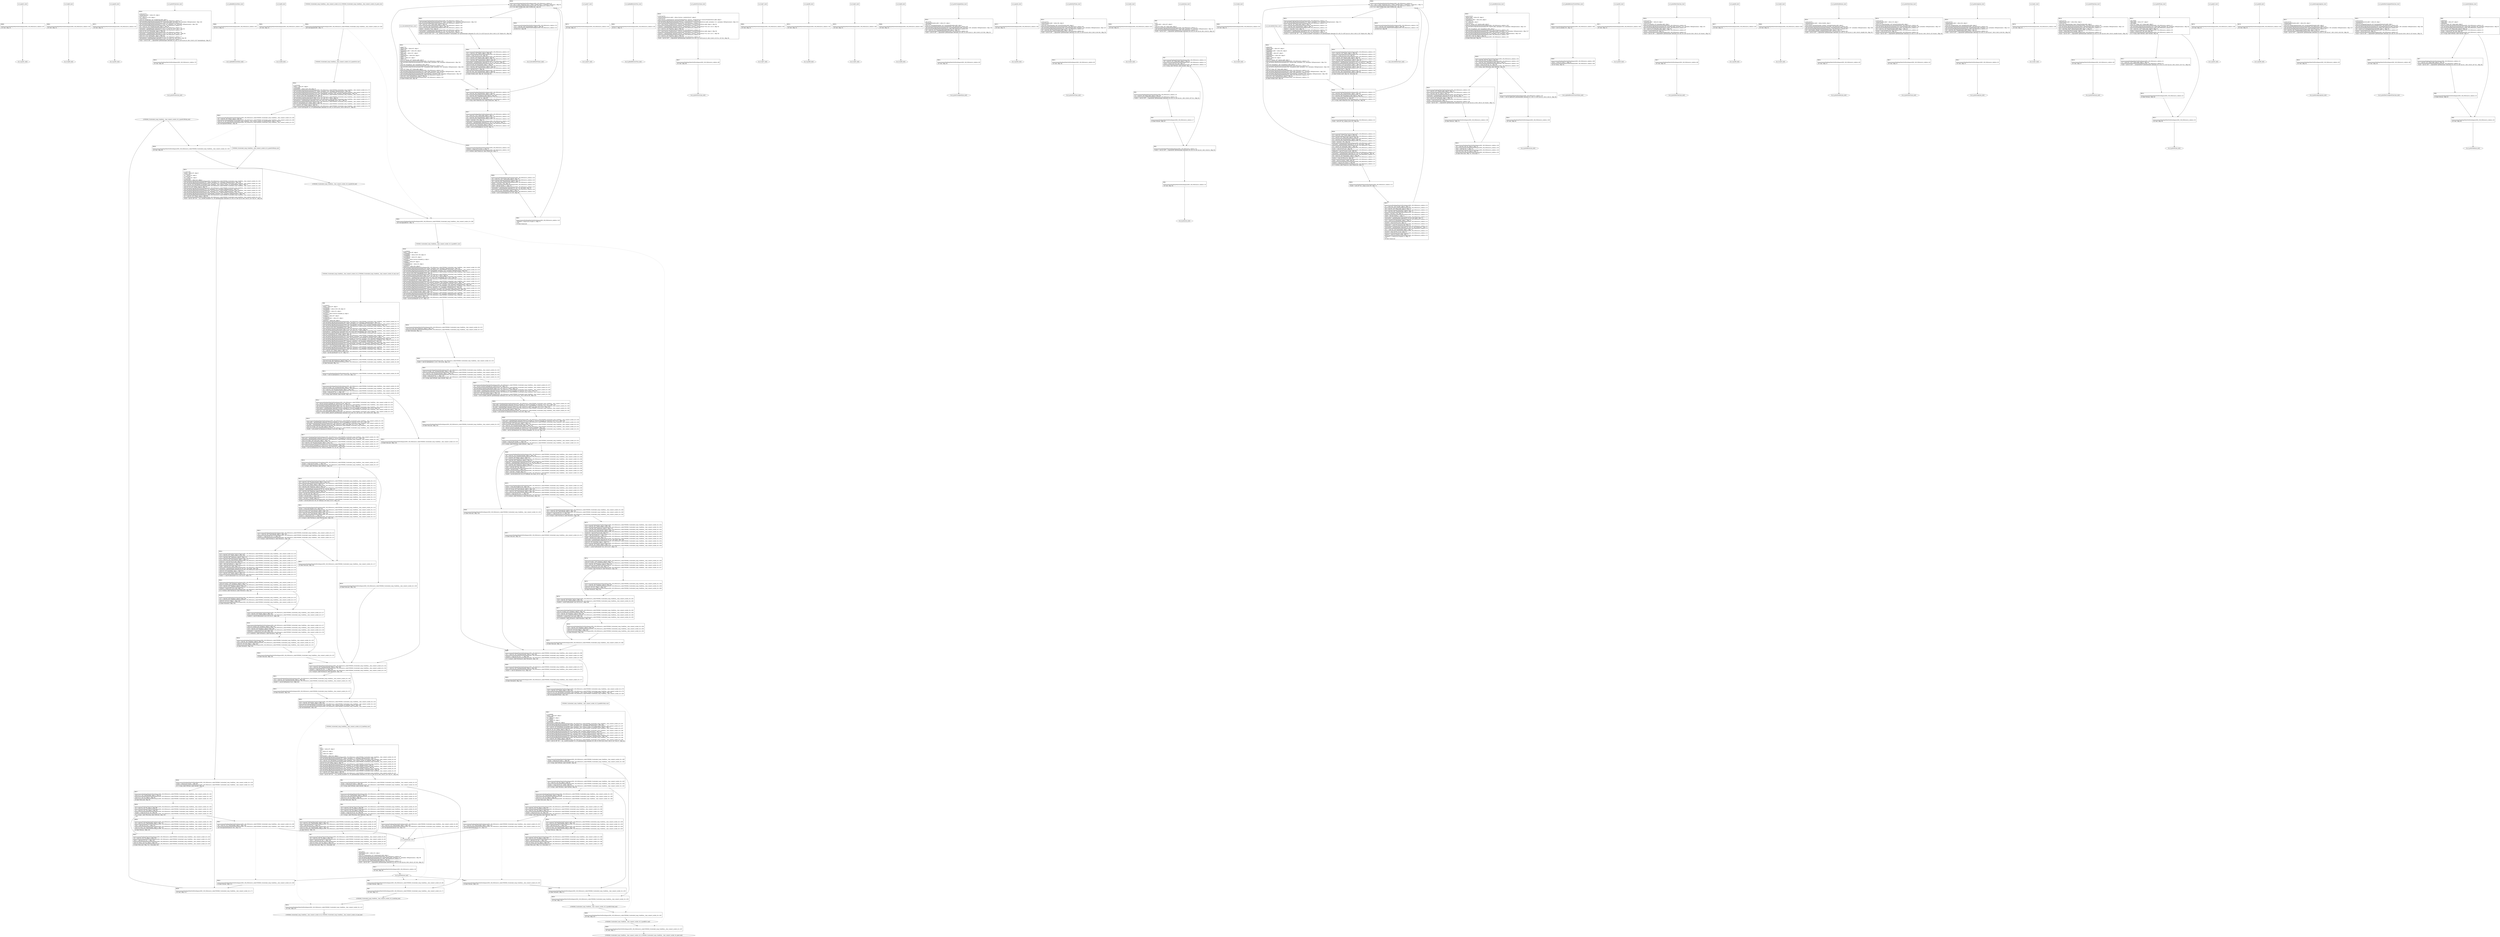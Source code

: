 digraph "icfg graph" {
BBio_ll_good1_end [label="{io_ll_good1_end}"];
BBio_ll_bad6_end [label="{io_ll_bad6_end}"];
BBio_ll_good5_end [label="{io_ll_good5_end}"];
BBio_ll_printWcharLine_end [label="{io_ll_printWcharLine_end}"];
BBio_ll_globalReturnsFalse_end [label="{io_ll_globalReturnsFalse_end}"];
BBio_ll_bad8_end [label="{io_ll_bad8_end}"];
BBCWE606_Unchecked_Loop_Condition__char_connect_socket_45_ll_goodG2BSink_end [label="{CWE606_Unchecked_Loop_Condition__char_connect_socket_45_ll_goodG2BSink_end}"];
BBio_ll_decodeHexWChars_end [label="{io_ll_decodeHexWChars_end}"];
BBio_ll_good7_end [label="{io_ll_good7_end}"];
BBCWE606_Unchecked_Loop_Condition__char_connect_socket_45_ll_goodB2GSink_end [label="{CWE606_Unchecked_Loop_Condition__char_connect_socket_45_ll_goodB2GSink_end}"];
BBio_ll_globalReturnsTrue_end [label="{io_ll_globalReturnsTrue_end}"];
BBio_ll_printStructLine_end [label="{io_ll_printStructLine_end}"];
BBio_ll_bad7_end [label="{io_ll_bad7_end}"];
BBio_ll_good6_end [label="{io_ll_good6_end}"];
BBio_ll_bad2_end [label="{io_ll_bad2_end}"];
BBio_ll_bad9_end [label="{io_ll_bad9_end}"];
BBio_ll_printUnsignedLine_end [label="{io_ll_printUnsignedLine_end}"];
BBio_ll_good4_end [label="{io_ll_good4_end}"];
BBio_ll_printSizeTLine_end [label="{io_ll_printSizeTLine_end}"];
BBio_ll_bad5_end [label="{io_ll_bad5_end}"];
BBio_ll_printLine_end [label="{io_ll_printLine_end}"];
BBio_ll_bad4_end [label="{io_ll_bad4_end}"];
BBio_ll_decodeHexChars_end [label="{io_ll_decodeHexChars_end}"];
BBio_ll_printBytesLine_end [label="{io_ll_printBytesLine_end}"];
BBCWE606_Unchecked_Loop_Condition__char_connect_socket_45_ll_goodB2G_end [label="{CWE606_Unchecked_Loop_Condition__char_connect_socket_45_ll_goodB2G_end}"];
BBio_ll_globalReturnsTrueOrFalse_end [label="{io_ll_globalReturnsTrueOrFalse_end}"];
BBio_ll_good3_end [label="{io_ll_good3_end}"];
BBio_ll_printHexCharLine_end [label="{io_ll_printHexCharLine_end}"];
BBio_ll_good9_end [label="{io_ll_good9_end}"];
BBCWE606_Unchecked_Loop_Condition__char_connect_socket_45_ll_goodG2B_end [label="{CWE606_Unchecked_Loop_Condition__char_connect_socket_45_ll_goodG2B_end}"];
BBio_ll_bad3_end [label="{io_ll_bad3_end}"];
BBio_ll_printDoubleLine_end [label="{io_ll_printDoubleLine_end}"];
BBio_ll_printShortLine_end [label="{io_ll_printShortLine_end}"];
BBio_ll_printLongLine_end [label="{io_ll_printLongLine_end}"];
BBio_ll_bad1_end [label="{io_ll_bad1_end}"];
BBCWE606_Unchecked_Loop_Condition__char_connect_socket_45_ll_badSink_end [label="{CWE606_Unchecked_Loop_Condition__char_connect_socket_45_ll_badSink_end}"];
BBCWE606_Unchecked_Loop_Condition__char_connect_socket_45_ll_CWE606_Unchecked_Loop_Condition__char_connect_socket_45_bad_end [label="{CWE606_Unchecked_Loop_Condition__char_connect_socket_45_ll_CWE606_Unchecked_Loop_Condition__char_connect_socket_45_bad_end}"];
BBio_ll_printFloatLine_end [label="{io_ll_printFloatLine_end}"];
BBio_ll_printWLine_end [label="{io_ll_printWLine_end}"];
BBio_ll_good2_end [label="{io_ll_good2_end}"];
BBio_ll_printIntLine_end [label="{io_ll_printIntLine_end}"];
BBio_ll_good8_end [label="{io_ll_good8_end}"];
BBio_ll_printLongLongLine_end [label="{io_ll_printLongLongLine_end}"];
BBCWE606_Unchecked_Loop_Condition__char_connect_socket_45_ll_CWE606_Unchecked_Loop_Condition__char_connect_socket_45_good_end [label="{CWE606_Unchecked_Loop_Condition__char_connect_socket_45_ll_CWE606_Unchecked_Loop_Condition__char_connect_socket_45_good_end}"];
BBio_ll_printHexUnsignedCharLine_end [label="{io_ll_printHexUnsignedCharLine_end}"];
BBio_ll_printSinkLine_end [label="{io_ll_printSinkLine_end}"];
BBio_ll_good1_start [label="{io_ll_good1_start}", shape=record];
io_ll_good1BB69 [label="{BB69:\l\l/home/raoxue/Desktop/MemVerif/workspace/000_108_958/source_code/io.c:187\l
  ret void, !dbg !52\l
}", shape=record];
BBio_ll_bad6_start [label="{io_ll_bad6_start}", shape=record];
io_ll_bad6BB83 [label="{BB83:\l\l/home/raoxue/Desktop/MemVerif/workspace/000_108_958/source_code/io.c:203\l
  ret void, !dbg !52\l
}", shape=record];
BBio_ll_good5_start [label="{io_ll_good5_start}", shape=record];
io_ll_good5BB73 [label="{BB73:\l\l/home/raoxue/Desktop/MemVerif/workspace/000_108_958/source_code/io.c:191\l
  ret void, !dbg !52\l
}", shape=record];
BBio_ll_printWcharLine_start [label="{io_ll_printWcharLine_start}", shape=record];
io_ll_printWcharLineBB28 [label="{BB28:\l\l/:3162154752\l
  %wideChar.addr = alloca i32, align 4\l
/:3162154752\l
  %s = alloca [2 x i32], align 4\l
/:3162154752\l
  store i32 %wideChar, i32* %wideChar.addr, align 4\l
/home/raoxue/Desktop/MemVerif/workspace/000_108_958/source_code/io.c:70\l
  call void @llvm.dbg.declare(metadata i32* %wideChar.addr, metadata !162, metadata !DIExpression()), !dbg !163\l
/home/raoxue/Desktop/MemVerif/workspace/000_108_958/source_code/io.c:74\l
  call void @llvm.dbg.declare(metadata [2 x i32]* %s, metadata !164, metadata !DIExpression()), !dbg !168\l
/home/raoxue/Desktop/MemVerif/workspace/000_108_958/source_code/io.c:75\l
  %0 = load i32, i32* %wideChar.addr, align 4, !dbg !61\l
/home/raoxue/Desktop/MemVerif/workspace/000_108_958/source_code/io.c:75\l
  %arrayidx = getelementptr inbounds [2 x i32], [2 x i32]* %s, i64 0, i64 0, !dbg !62\l
/home/raoxue/Desktop/MemVerif/workspace/000_108_958/source_code/io.c:75\l
  store i32 %0, i32* %arrayidx, align 4, !dbg !63\l
/home/raoxue/Desktop/MemVerif/workspace/000_108_958/source_code/io.c:76\l
  %arrayidx1 = getelementptr inbounds [2 x i32], [2 x i32]* %s, i64 0, i64 1, !dbg !64\l
/home/raoxue/Desktop/MemVerif/workspace/000_108_958/source_code/io.c:76\l
  store i32 0, i32* %arrayidx1, align 4, !dbg !65\l
/home/raoxue/Desktop/MemVerif/workspace/000_108_958/source_code/io.c:77\l
  %arraydecay = getelementptr inbounds [2 x i32], [2 x i32]* %s, i64 0, i64 0, !dbg !66\l
/home/raoxue/Desktop/MemVerif/workspace/000_108_958/source_code/io.c:77\l
  %call = call i32 (i8*, ...) @printf(i8* getelementptr inbounds ([5 x i8], [5 x i8]* @.str.10, i64 0, i64 0), i32* %arraydecay), !dbg !67\l
}", shape=record];
io_ll_printWcharLineBB28 [label="{BB28:\l\l/:3162154752\l
  %wideChar.addr = alloca i32, align 4\l
/:3162154752\l
  %s = alloca [2 x i32], align 4\l
/:3162154752\l
  store i32 %wideChar, i32* %wideChar.addr, align 4\l
/home/raoxue/Desktop/MemVerif/workspace/000_108_958/source_code/io.c:70\l
  call void @llvm.dbg.declare(metadata i32* %wideChar.addr, metadata !162, metadata !DIExpression()), !dbg !163\l
/home/raoxue/Desktop/MemVerif/workspace/000_108_958/source_code/io.c:74\l
  call void @llvm.dbg.declare(metadata [2 x i32]* %s, metadata !164, metadata !DIExpression()), !dbg !168\l
/home/raoxue/Desktop/MemVerif/workspace/000_108_958/source_code/io.c:75\l
  %0 = load i32, i32* %wideChar.addr, align 4, !dbg !61\l
/home/raoxue/Desktop/MemVerif/workspace/000_108_958/source_code/io.c:75\l
  %arrayidx = getelementptr inbounds [2 x i32], [2 x i32]* %s, i64 0, i64 0, !dbg !62\l
/home/raoxue/Desktop/MemVerif/workspace/000_108_958/source_code/io.c:75\l
  store i32 %0, i32* %arrayidx, align 4, !dbg !63\l
/home/raoxue/Desktop/MemVerif/workspace/000_108_958/source_code/io.c:76\l
  %arrayidx1 = getelementptr inbounds [2 x i32], [2 x i32]* %s, i64 0, i64 1, !dbg !64\l
/home/raoxue/Desktop/MemVerif/workspace/000_108_958/source_code/io.c:76\l
  store i32 0, i32* %arrayidx1, align 4, !dbg !65\l
/home/raoxue/Desktop/MemVerif/workspace/000_108_958/source_code/io.c:77\l
  %arraydecay = getelementptr inbounds [2 x i32], [2 x i32]* %s, i64 0, i64 0, !dbg !66\l
/home/raoxue/Desktop/MemVerif/workspace/000_108_958/source_code/io.c:77\l
  %call = call i32 (i8*, ...) @printf(i8* getelementptr inbounds ([5 x i8], [5 x i8]* @.str.10, i64 0, i64 0), i32* %arraydecay), !dbg !67\l
}", shape=record];
io_ll_printWcharLineBB29 [label="{BB29:\l\l/home/raoxue/Desktop/MemVerif/workspace/000_108_958/source_code/io.c:78\l
  ret void, !dbg !68\l
}", shape=record];
BBio_ll_globalReturnsFalse_start [label="{io_ll_globalReturnsFalse_start}", shape=record];
io_ll_globalReturnsFalseBB66 [label="{BB66:\l\l/home/raoxue/Desktop/MemVerif/workspace/000_108_958/source_code/io.c:163\l
  ret i32 0, !dbg !52\l
}", shape=record];
BBio_ll_bad8_start [label="{io_ll_bad8_start}", shape=record];
io_ll_bad8BB85 [label="{BB85:\l\l/home/raoxue/Desktop/MemVerif/workspace/000_108_958/source_code/io.c:205\l
  ret void, !dbg !52\l
}", shape=record];
BBCWE606_Unchecked_Loop_Condition__char_connect_socket_45_ll_goodG2BSink_start [label="{CWE606_Unchecked_Loop_Condition__char_connect_socket_45_ll_goodG2BSink_start}", shape=record];
CWE606_Unchecked_Loop_Condition__char_connect_socket_45_ll_goodG2BSinkBB35 [label="{BB35:\l\l/:114441400\l
  %data = alloca i8*, align 8\l
/:114441400\l
  %i = alloca i32, align 4\l
/:114441400\l
  %n = alloca i32, align 4\l
/:114441400\l
  %intVariable = alloca i32, align 4\l
/home/raoxue/Desktop/MemVerif/workspace/000_108_958/source_code/CWE606_Unchecked_Loop_Condition__char_connect_socket_45.c:156\l
  call void @llvm.dbg.declare(metadata i8** %data, metadata !247, metadata !DIExpression()), !dbg !248\l
/home/raoxue/Desktop/MemVerif/workspace/000_108_958/source_code/CWE606_Unchecked_Loop_Condition__char_connect_socket_45.c:156\l
  %0 = load i8*, i8** @CWE606_Unchecked_Loop_Condition__char_connect_socket_45_goodG2BData, align 8, !dbg !77\l
/home/raoxue/Desktop/MemVerif/workspace/000_108_958/source_code/CWE606_Unchecked_Loop_Condition__char_connect_socket_45.c:156\l
  store i8* %0, i8** %data, align 8, !dbg !76\l
/home/raoxue/Desktop/MemVerif/workspace/000_108_958/source_code/CWE606_Unchecked_Loop_Condition__char_connect_socket_45.c:158\l
  call void @llvm.dbg.declare(metadata i32* %i, metadata !250, metadata !DIExpression()), !dbg !252\l
/home/raoxue/Desktop/MemVerif/workspace/000_108_958/source_code/CWE606_Unchecked_Loop_Condition__char_connect_socket_45.c:158\l
  call void @llvm.dbg.declare(metadata i32* %n, metadata !253, metadata !DIExpression()), !dbg !254\l
/home/raoxue/Desktop/MemVerif/workspace/000_108_958/source_code/CWE606_Unchecked_Loop_Condition__char_connect_socket_45.c:158\l
  call void @llvm.dbg.declare(metadata i32* %intVariable, metadata !255, metadata !DIExpression()), !dbg !256\l
/home/raoxue/Desktop/MemVerif/workspace/000_108_958/source_code/CWE606_Unchecked_Loop_Condition__char_connect_socket_45.c:159\l
  %1 = load i8*, i8** %data, align 8, !dbg !86\l
/home/raoxue/Desktop/MemVerif/workspace/000_108_958/source_code/CWE606_Unchecked_Loop_Condition__char_connect_socket_45.c:159\l
  %call = call i32 (i8*, i8*, ...) @__isoc99_sscanf(i8* %1, i8* getelementptr inbounds ([3 x i8], [3 x i8]* @.str, i64 0, i64 0), i32* %n) #7, !dbg !88\l
}", shape=record];
CWE606_Unchecked_Loop_Condition__char_connect_socket_45_ll_goodG2BSinkBB35 [label="{BB35:\l\l/:114441400\l
  %data = alloca i8*, align 8\l
/:114441400\l
  %i = alloca i32, align 4\l
/:114441400\l
  %n = alloca i32, align 4\l
/:114441400\l
  %intVariable = alloca i32, align 4\l
/home/raoxue/Desktop/MemVerif/workspace/000_108_958/source_code/CWE606_Unchecked_Loop_Condition__char_connect_socket_45.c:156\l
  call void @llvm.dbg.declare(metadata i8** %data, metadata !247, metadata !DIExpression()), !dbg !248\l
/home/raoxue/Desktop/MemVerif/workspace/000_108_958/source_code/CWE606_Unchecked_Loop_Condition__char_connect_socket_45.c:156\l
  %0 = load i8*, i8** @CWE606_Unchecked_Loop_Condition__char_connect_socket_45_goodG2BData, align 8, !dbg !77\l
/home/raoxue/Desktop/MemVerif/workspace/000_108_958/source_code/CWE606_Unchecked_Loop_Condition__char_connect_socket_45.c:156\l
  store i8* %0, i8** %data, align 8, !dbg !76\l
/home/raoxue/Desktop/MemVerif/workspace/000_108_958/source_code/CWE606_Unchecked_Loop_Condition__char_connect_socket_45.c:158\l
  call void @llvm.dbg.declare(metadata i32* %i, metadata !250, metadata !DIExpression()), !dbg !252\l
/home/raoxue/Desktop/MemVerif/workspace/000_108_958/source_code/CWE606_Unchecked_Loop_Condition__char_connect_socket_45.c:158\l
  call void @llvm.dbg.declare(metadata i32* %n, metadata !253, metadata !DIExpression()), !dbg !254\l
/home/raoxue/Desktop/MemVerif/workspace/000_108_958/source_code/CWE606_Unchecked_Loop_Condition__char_connect_socket_45.c:158\l
  call void @llvm.dbg.declare(metadata i32* %intVariable, metadata !255, metadata !DIExpression()), !dbg !256\l
/home/raoxue/Desktop/MemVerif/workspace/000_108_958/source_code/CWE606_Unchecked_Loop_Condition__char_connect_socket_45.c:159\l
  %1 = load i8*, i8** %data, align 8, !dbg !86\l
/home/raoxue/Desktop/MemVerif/workspace/000_108_958/source_code/CWE606_Unchecked_Loop_Condition__char_connect_socket_45.c:159\l
  %call = call i32 (i8*, i8*, ...) @__isoc99_sscanf(i8* %1, i8* getelementptr inbounds ([3 x i8], [3 x i8]* @.str, i64 0, i64 0), i32* %n) #7, !dbg !88\l
}", shape=record];
CWE606_Unchecked_Loop_Condition__char_connect_socket_45_ll_goodG2BSinkBB36 [label="{BB36:\l\l/home/raoxue/Desktop/MemVerif/workspace/000_108_958/source_code/CWE606_Unchecked_Loop_Condition__char_connect_socket_45.c:159\l
  %cmp = icmp eq i32 %call, 1, !dbg !89\l
/home/raoxue/Desktop/MemVerif/workspace/000_108_958/source_code/CWE606_Unchecked_Loop_Condition__char_connect_socket_45.c:159\l
  br i1 %cmp, label %if.then, label %if.end, !dbg !90\l
}", shape=record];
CWE606_Unchecked_Loop_Condition__char_connect_socket_45_ll_goodG2BSinkBB37 [label="{BB37:\l\l/home/raoxue/Desktop/MemVerif/workspace/000_108_958/source_code/CWE606_Unchecked_Loop_Condition__char_connect_socket_45.c:162\l
  store i32 0, i32* %intVariable, align 4, !dbg !91\l
/home/raoxue/Desktop/MemVerif/workspace/000_108_958/source_code/CWE606_Unchecked_Loop_Condition__char_connect_socket_45.c:163\l
  store i32 0, i32* %i, align 4, !dbg !93\l
/home/raoxue/Desktop/MemVerif/workspace/000_108_958/source_code/CWE606_Unchecked_Loop_Condition__char_connect_socket_45.c:163\l
  br label %for.cond, !dbg !95\l
}", shape=record];
CWE606_Unchecked_Loop_Condition__char_connect_socket_45_ll_goodG2BSinkBB39 [label="{BB39:\l\l/home/raoxue/Desktop/MemVerif/workspace/000_108_958/source_code/CWE606_Unchecked_Loop_Condition__char_connect_socket_45.c:163\l
  %2 = load i32, i32* %i, align 4, !dbg !96\l
/home/raoxue/Desktop/MemVerif/workspace/000_108_958/source_code/CWE606_Unchecked_Loop_Condition__char_connect_socket_45.c:163\l
  %3 = load i32, i32* %n, align 4, !dbg !98\l
/home/raoxue/Desktop/MemVerif/workspace/000_108_958/source_code/CWE606_Unchecked_Loop_Condition__char_connect_socket_45.c:163\l
  %cmp1 = icmp slt i32 %2, %3, !dbg !99\l
/home/raoxue/Desktop/MemVerif/workspace/000_108_958/source_code/CWE606_Unchecked_Loop_Condition__char_connect_socket_45.c:163\l
  br i1 %cmp1, label %for.body, label %for.end, !dbg !100\l
}", shape=record];
CWE606_Unchecked_Loop_Condition__char_connect_socket_45_ll_goodG2BSinkBB40 [label="{BB40:\l\l/home/raoxue/Desktop/MemVerif/workspace/000_108_958/source_code/CWE606_Unchecked_Loop_Condition__char_connect_socket_45.c:166\l
  %4 = load i32, i32* %intVariable, align 4, !dbg !101\l
/home/raoxue/Desktop/MemVerif/workspace/000_108_958/source_code/CWE606_Unchecked_Loop_Condition__char_connect_socket_45.c:166\l
  %inc = add nsw i32 %4, 1, !dbg !101\l
/home/raoxue/Desktop/MemVerif/workspace/000_108_958/source_code/CWE606_Unchecked_Loop_Condition__char_connect_socket_45.c:166\l
  store i32 %inc, i32* %intVariable, align 4, !dbg !101\l
/home/raoxue/Desktop/MemVerif/workspace/000_108_958/source_code/CWE606_Unchecked_Loop_Condition__char_connect_socket_45.c:167\l
  br label %for.inc, !dbg !103\l
}", shape=record];
CWE606_Unchecked_Loop_Condition__char_connect_socket_45_ll_goodG2BSinkBB42 [label="{BB42:\l\l/home/raoxue/Desktop/MemVerif/workspace/000_108_958/source_code/CWE606_Unchecked_Loop_Condition__char_connect_socket_45.c:163\l
  %5 = load i32, i32* %i, align 4, !dbg !104\l
/home/raoxue/Desktop/MemVerif/workspace/000_108_958/source_code/CWE606_Unchecked_Loop_Condition__char_connect_socket_45.c:163\l
  %inc2 = add nsw i32 %5, 1, !dbg !104\l
/home/raoxue/Desktop/MemVerif/workspace/000_108_958/source_code/CWE606_Unchecked_Loop_Condition__char_connect_socket_45.c:163\l
  store i32 %inc2, i32* %i, align 4, !dbg !104\l
/home/raoxue/Desktop/MemVerif/workspace/000_108_958/source_code/CWE606_Unchecked_Loop_Condition__char_connect_socket_45.c:163\l
  br label %for.cond, !dbg !105, !llvm.loop !106\l
}", shape=record];
CWE606_Unchecked_Loop_Condition__char_connect_socket_45_ll_goodG2BSinkBB41 [label="{BB41:\l\l/home/raoxue/Desktop/MemVerif/workspace/000_108_958/source_code/CWE606_Unchecked_Loop_Condition__char_connect_socket_45.c:168\l
  %6 = load i32, i32* %intVariable, align 4, !dbg !109\l
/home/raoxue/Desktop/MemVerif/workspace/000_108_958/source_code/CWE606_Unchecked_Loop_Condition__char_connect_socket_45.c:168\l
  call void @printIntLine(i32 %6), !dbg !110\l
}", shape=record];
CWE606_Unchecked_Loop_Condition__char_connect_socket_45_ll_goodG2BSinkBB41 [label="{BB41:\l\l/home/raoxue/Desktop/MemVerif/workspace/000_108_958/source_code/CWE606_Unchecked_Loop_Condition__char_connect_socket_45.c:168\l
  %6 = load i32, i32* %intVariable, align 4, !dbg !109\l
/home/raoxue/Desktop/MemVerif/workspace/000_108_958/source_code/CWE606_Unchecked_Loop_Condition__char_connect_socket_45.c:168\l
  call void @printIntLine(i32 %6), !dbg !110\l
}", shape=record];
CWE606_Unchecked_Loop_Condition__char_connect_socket_45_ll_goodG2BSinkBB43 [label="{BB43:\l\l/home/raoxue/Desktop/MemVerif/workspace/000_108_958/source_code/CWE606_Unchecked_Loop_Condition__char_connect_socket_45.c:169\l
  br label %if.end, !dbg !111\l
}", shape=record];
CWE606_Unchecked_Loop_Condition__char_connect_socket_45_ll_goodG2BSinkBB38 [label="{BB38:\l\l/home/raoxue/Desktop/MemVerif/workspace/000_108_958/source_code/CWE606_Unchecked_Loop_Condition__char_connect_socket_45.c:171\l
  ret void, !dbg !112\l
}", shape=record];
BBio_ll_decodeHexWChars_start [label="{io_ll_decodeHexWChars_start}", shape=record];
io_ll_decodeHexWCharsBB55 [label="{BB55:\l\l/:88967752\l
  %bytes.addr = alloca i8*, align 8\l
/:88967752\l
  %numBytes.addr = alloca i64, align 8\l
/:88967752\l
  %hex.addr = alloca i32*, align 8\l
/:88967752\l
  %numWritten = alloca i64, align 8\l
/:88967752\l
  %byte = alloca i32, align 4\l
/:88967752\l
  store i8* %bytes, i8** %bytes.addr, align 8\l
/home/raoxue/Desktop/MemVerif/workspace/000_108_958/source_code/io.c:135\l
  call void @llvm.dbg.declare(metadata i8** %bytes.addr, metadata !290, metadata !DIExpression()), !dbg !291\l
/:135\l
  store i64 %numBytes, i64* %numBytes.addr, align 8\l
/home/raoxue/Desktop/MemVerif/workspace/000_108_958/source_code/io.c:135\l
  call void @llvm.dbg.declare(metadata i64* %numBytes.addr, metadata !292, metadata !DIExpression()), !dbg !293\l
/:135\l
  store i32* %hex, i32** %hex.addr, align 8\l
/home/raoxue/Desktop/MemVerif/workspace/000_108_958/source_code/io.c:135\l
  call void @llvm.dbg.declare(metadata i32** %hex.addr, metadata !294, metadata !DIExpression()), !dbg !295\l
/home/raoxue/Desktop/MemVerif/workspace/000_108_958/source_code/io.c:137\l
  call void @llvm.dbg.declare(metadata i64* %numWritten, metadata !296, metadata !DIExpression()), !dbg !297\l
/home/raoxue/Desktop/MemVerif/workspace/000_108_958/source_code/io.c:137\l
  store i64 0, i64* %numWritten, align 8, !dbg !65\l
/home/raoxue/Desktop/MemVerif/workspace/000_108_958/source_code/io.c:143\l
  br label %while.cond, !dbg !66\l
}", shape=record];
io_ll_decodeHexWCharsBB56 [label="{BB56:\l\l/home/raoxue/Desktop/MemVerif/workspace/000_108_958/source_code/io.c:143\l
  %0 = load i64, i64* %numWritten, align 8, !dbg !67\l
/home/raoxue/Desktop/MemVerif/workspace/000_108_958/source_code/io.c:143\l
  %1 = load i64, i64* %numBytes.addr, align 8, !dbg !68\l
/home/raoxue/Desktop/MemVerif/workspace/000_108_958/source_code/io.c:143\l
  %cmp = icmp ult i64 %0, %1, !dbg !69\l
/home/raoxue/Desktop/MemVerif/workspace/000_108_958/source_code/io.c:143\l
  br i1 %cmp, label %land.lhs.true, label %land.end, !dbg !70\l
}", shape=record];
io_ll_decodeHexWCharsBB57 [label="{BB57:\l\l/home/raoxue/Desktop/MemVerif/workspace/000_108_958/source_code/io.c:143\l
  %2 = load i32*, i32** %hex.addr, align 8, !dbg !71\l
/home/raoxue/Desktop/MemVerif/workspace/000_108_958/source_code/io.c:143\l
  %3 = load i64, i64* %numWritten, align 8, !dbg !72\l
/home/raoxue/Desktop/MemVerif/workspace/000_108_958/source_code/io.c:143\l
  %mul = mul i64 2, %3, !dbg !73\l
/home/raoxue/Desktop/MemVerif/workspace/000_108_958/source_code/io.c:143\l
  %arrayidx = getelementptr inbounds i32, i32* %2, i64 %mul, !dbg !71\l
/home/raoxue/Desktop/MemVerif/workspace/000_108_958/source_code/io.c:143\l
  %4 = load i32, i32* %arrayidx, align 4, !dbg !71\l
/home/raoxue/Desktop/MemVerif/workspace/000_108_958/source_code/io.c:143\l
  %call = call i32 @iswxdigit(i32 %4) #5, !dbg !74\l
}", shape=record];
io_ll_decodeHexWCharsBB57 [label="{BB57:\l\l/home/raoxue/Desktop/MemVerif/workspace/000_108_958/source_code/io.c:143\l
  %2 = load i32*, i32** %hex.addr, align 8, !dbg !71\l
/home/raoxue/Desktop/MemVerif/workspace/000_108_958/source_code/io.c:143\l
  %3 = load i64, i64* %numWritten, align 8, !dbg !72\l
/home/raoxue/Desktop/MemVerif/workspace/000_108_958/source_code/io.c:143\l
  %mul = mul i64 2, %3, !dbg !73\l
/home/raoxue/Desktop/MemVerif/workspace/000_108_958/source_code/io.c:143\l
  %arrayidx = getelementptr inbounds i32, i32* %2, i64 %mul, !dbg !71\l
/home/raoxue/Desktop/MemVerif/workspace/000_108_958/source_code/io.c:143\l
  %4 = load i32, i32* %arrayidx, align 4, !dbg !71\l
/home/raoxue/Desktop/MemVerif/workspace/000_108_958/source_code/io.c:143\l
  %call = call i32 @iswxdigit(i32 %4) #5, !dbg !74\l
}", shape=record];
io_ll_decodeHexWCharsBB59 [label="{BB59:\l\l/home/raoxue/Desktop/MemVerif/workspace/000_108_958/source_code/io.c:143\l
  %tobool = icmp ne i32 %call, 0, !dbg !74\l
/home/raoxue/Desktop/MemVerif/workspace/000_108_958/source_code/io.c:143\l
  br i1 %tobool, label %land.rhs, label %land.end, !dbg !75\l
}", shape=record];
io_ll_decodeHexWCharsBB60 [label="{BB60:\l\l/home/raoxue/Desktop/MemVerif/workspace/000_108_958/source_code/io.c:143\l
  %5 = load i32*, i32** %hex.addr, align 8, !dbg !76\l
/home/raoxue/Desktop/MemVerif/workspace/000_108_958/source_code/io.c:143\l
  %6 = load i64, i64* %numWritten, align 8, !dbg !77\l
/home/raoxue/Desktop/MemVerif/workspace/000_108_958/source_code/io.c:143\l
  %mul1 = mul i64 2, %6, !dbg !78\l
/home/raoxue/Desktop/MemVerif/workspace/000_108_958/source_code/io.c:143\l
  %add = add i64 %mul1, 1, !dbg !79\l
/home/raoxue/Desktop/MemVerif/workspace/000_108_958/source_code/io.c:143\l
  %arrayidx2 = getelementptr inbounds i32, i32* %5, i64 %add, !dbg !76\l
/home/raoxue/Desktop/MemVerif/workspace/000_108_958/source_code/io.c:143\l
  %7 = load i32, i32* %arrayidx2, align 4, !dbg !76\l
/home/raoxue/Desktop/MemVerif/workspace/000_108_958/source_code/io.c:143\l
  %call3 = call i32 @iswxdigit(i32 %7) #5, !dbg !80\l
}", shape=record];
io_ll_decodeHexWCharsBB60 [label="{BB60:\l\l/home/raoxue/Desktop/MemVerif/workspace/000_108_958/source_code/io.c:143\l
  %5 = load i32*, i32** %hex.addr, align 8, !dbg !76\l
/home/raoxue/Desktop/MemVerif/workspace/000_108_958/source_code/io.c:143\l
  %6 = load i64, i64* %numWritten, align 8, !dbg !77\l
/home/raoxue/Desktop/MemVerif/workspace/000_108_958/source_code/io.c:143\l
  %mul1 = mul i64 2, %6, !dbg !78\l
/home/raoxue/Desktop/MemVerif/workspace/000_108_958/source_code/io.c:143\l
  %add = add i64 %mul1, 1, !dbg !79\l
/home/raoxue/Desktop/MemVerif/workspace/000_108_958/source_code/io.c:143\l
  %arrayidx2 = getelementptr inbounds i32, i32* %5, i64 %add, !dbg !76\l
/home/raoxue/Desktop/MemVerif/workspace/000_108_958/source_code/io.c:143\l
  %7 = load i32, i32* %arrayidx2, align 4, !dbg !76\l
/home/raoxue/Desktop/MemVerif/workspace/000_108_958/source_code/io.c:143\l
  %call3 = call i32 @iswxdigit(i32 %7) #5, !dbg !80\l
}", shape=record];
io_ll_decodeHexWCharsBB61 [label="{BB61:\l\l/home/raoxue/Desktop/MemVerif/workspace/000_108_958/source_code/io.c:143\l
  %tobool4 = icmp ne i32 %call3, 0, !dbg !75\l
/:143\l
  br label %land.end\l
}", shape=record];
io_ll_decodeHexWCharsBB58 [label="{BB58:\l\l/home/raoxue/Desktop/MemVerif/workspace/000_108_958/source_code/io.c:0\l
  %8 = phi i1 [ false, %land.lhs.true ], [ false, %while.cond ], [ %tobool4, %land.rhs ], !dbg !81\l
/home/raoxue/Desktop/MemVerif/workspace/000_108_958/source_code/io.c:143\l
  br i1 %8, label %while.body, label %while.end, !dbg !66\l
}", shape=record];
io_ll_decodeHexWCharsBB62 [label="{BB62:\l\l/home/raoxue/Desktop/MemVerif/workspace/000_108_958/source_code/io.c:145\l
  call void @llvm.dbg.declare(metadata i32* %byte, metadata !314, metadata !DIExpression()), !dbg !316\l
/home/raoxue/Desktop/MemVerif/workspace/000_108_958/source_code/io.c:146\l
  %9 = load i32*, i32** %hex.addr, align 8, !dbg !85\l
/home/raoxue/Desktop/MemVerif/workspace/000_108_958/source_code/io.c:146\l
  %10 = load i64, i64* %numWritten, align 8, !dbg !86\l
/home/raoxue/Desktop/MemVerif/workspace/000_108_958/source_code/io.c:146\l
  %mul5 = mul i64 2, %10, !dbg !87\l
/home/raoxue/Desktop/MemVerif/workspace/000_108_958/source_code/io.c:146\l
  %arrayidx6 = getelementptr inbounds i32, i32* %9, i64 %mul5, !dbg !85\l
/home/raoxue/Desktop/MemVerif/workspace/000_108_958/source_code/io.c:146\l
  %call7 = call i32 (i32*, i32*, ...) @__isoc99_swscanf(i32* %arrayidx6, i32* getelementptr inbounds ([5 x i32], [5 x i32]* @.str.16, i64 0, i64 0), i32* %byte) #5, !dbg !88\l
}", shape=record];
io_ll_decodeHexWCharsBB62 [label="{BB62:\l\l/home/raoxue/Desktop/MemVerif/workspace/000_108_958/source_code/io.c:145\l
  call void @llvm.dbg.declare(metadata i32* %byte, metadata !314, metadata !DIExpression()), !dbg !316\l
/home/raoxue/Desktop/MemVerif/workspace/000_108_958/source_code/io.c:146\l
  %9 = load i32*, i32** %hex.addr, align 8, !dbg !85\l
/home/raoxue/Desktop/MemVerif/workspace/000_108_958/source_code/io.c:146\l
  %10 = load i64, i64* %numWritten, align 8, !dbg !86\l
/home/raoxue/Desktop/MemVerif/workspace/000_108_958/source_code/io.c:146\l
  %mul5 = mul i64 2, %10, !dbg !87\l
/home/raoxue/Desktop/MemVerif/workspace/000_108_958/source_code/io.c:146\l
  %arrayidx6 = getelementptr inbounds i32, i32* %9, i64 %mul5, !dbg !85\l
/home/raoxue/Desktop/MemVerif/workspace/000_108_958/source_code/io.c:146\l
  %call7 = call i32 (i32*, i32*, ...) @__isoc99_swscanf(i32* %arrayidx6, i32* getelementptr inbounds ([5 x i32], [5 x i32]* @.str.16, i64 0, i64 0), i32* %byte) #5, !dbg !88\l
}", shape=record];
io_ll_decodeHexWCharsBB64 [label="{BB64:\l\l/home/raoxue/Desktop/MemVerif/workspace/000_108_958/source_code/io.c:147\l
  %11 = load i32, i32* %byte, align 4, !dbg !89\l
/home/raoxue/Desktop/MemVerif/workspace/000_108_958/source_code/io.c:147\l
  %conv = trunc i32 %11 to i8, !dbg !90\l
/home/raoxue/Desktop/MemVerif/workspace/000_108_958/source_code/io.c:147\l
  %12 = load i8*, i8** %bytes.addr, align 8, !dbg !91\l
/home/raoxue/Desktop/MemVerif/workspace/000_108_958/source_code/io.c:147\l
  %13 = load i64, i64* %numWritten, align 8, !dbg !92\l
/home/raoxue/Desktop/MemVerif/workspace/000_108_958/source_code/io.c:147\l
  %arrayidx8 = getelementptr inbounds i8, i8* %12, i64 %13, !dbg !91\l
/home/raoxue/Desktop/MemVerif/workspace/000_108_958/source_code/io.c:147\l
  store i8 %conv, i8* %arrayidx8, align 1, !dbg !93\l
/home/raoxue/Desktop/MemVerif/workspace/000_108_958/source_code/io.c:148\l
  %14 = load i64, i64* %numWritten, align 8, !dbg !94\l
/home/raoxue/Desktop/MemVerif/workspace/000_108_958/source_code/io.c:148\l
  %inc = add i64 %14, 1, !dbg !94\l
/home/raoxue/Desktop/MemVerif/workspace/000_108_958/source_code/io.c:148\l
  store i64 %inc, i64* %numWritten, align 8, !dbg !94\l
/home/raoxue/Desktop/MemVerif/workspace/000_108_958/source_code/io.c:143\l
  br label %while.cond, !dbg !66, !llvm.loop !95\l
}", shape=record];
io_ll_decodeHexWCharsBB63 [label="{BB63:\l\l/home/raoxue/Desktop/MemVerif/workspace/000_108_958/source_code/io.c:151\l
  %15 = load i64, i64* %numWritten, align 8, !dbg !98\l
/home/raoxue/Desktop/MemVerif/workspace/000_108_958/source_code/io.c:151\l
  ret i64 %15, !dbg !99\l
}", shape=record];
BBio_ll_good7_start [label="{io_ll_good7_start}", shape=record];
io_ll_good7BB75 [label="{BB75:\l\l/home/raoxue/Desktop/MemVerif/workspace/000_108_958/source_code/io.c:193\l
  ret void, !dbg !52\l
}", shape=record];
BBCWE606_Unchecked_Loop_Condition__char_connect_socket_45_ll_goodB2GSink_start [label="{CWE606_Unchecked_Loop_Condition__char_connect_socket_45_ll_goodB2GSink_start}", shape=record];
CWE606_Unchecked_Loop_Condition__char_connect_socket_45_ll_goodB2GSinkBB47 [label="{BB47:\l\l/:114488968\l
  %data = alloca i8*, align 8\l
/:114488968\l
  %i = alloca i32, align 4\l
/:114488968\l
  %n = alloca i32, align 4\l
/:114488968\l
  %intVariable = alloca i32, align 4\l
/home/raoxue/Desktop/MemVerif/workspace/000_108_958/source_code/CWE606_Unchecked_Loop_Condition__char_connect_socket_45.c:187\l
  call void @llvm.dbg.declare(metadata i8** %data, metadata !297, metadata !DIExpression()), !dbg !298\l
/home/raoxue/Desktop/MemVerif/workspace/000_108_958/source_code/CWE606_Unchecked_Loop_Condition__char_connect_socket_45.c:187\l
  %0 = load i8*, i8** @CWE606_Unchecked_Loop_Condition__char_connect_socket_45_goodB2GData, align 8, !dbg !77\l
/home/raoxue/Desktop/MemVerif/workspace/000_108_958/source_code/CWE606_Unchecked_Loop_Condition__char_connect_socket_45.c:187\l
  store i8* %0, i8** %data, align 8, !dbg !76\l
/home/raoxue/Desktop/MemVerif/workspace/000_108_958/source_code/CWE606_Unchecked_Loop_Condition__char_connect_socket_45.c:189\l
  call void @llvm.dbg.declare(metadata i32* %i, metadata !300, metadata !DIExpression()), !dbg !302\l
/home/raoxue/Desktop/MemVerif/workspace/000_108_958/source_code/CWE606_Unchecked_Loop_Condition__char_connect_socket_45.c:189\l
  call void @llvm.dbg.declare(metadata i32* %n, metadata !303, metadata !DIExpression()), !dbg !304\l
/home/raoxue/Desktop/MemVerif/workspace/000_108_958/source_code/CWE606_Unchecked_Loop_Condition__char_connect_socket_45.c:189\l
  call void @llvm.dbg.declare(metadata i32* %intVariable, metadata !305, metadata !DIExpression()), !dbg !306\l
/home/raoxue/Desktop/MemVerif/workspace/000_108_958/source_code/CWE606_Unchecked_Loop_Condition__char_connect_socket_45.c:190\l
  %1 = load i8*, i8** %data, align 8, !dbg !86\l
/home/raoxue/Desktop/MemVerif/workspace/000_108_958/source_code/CWE606_Unchecked_Loop_Condition__char_connect_socket_45.c:190\l
  %call = call i32 (i8*, i8*, ...) @__isoc99_sscanf(i8* %1, i8* getelementptr inbounds ([3 x i8], [3 x i8]* @.str, i64 0, i64 0), i32* %n) #7, !dbg !88\l
}", shape=record];
CWE606_Unchecked_Loop_Condition__char_connect_socket_45_ll_goodB2GSinkBB47 [label="{BB47:\l\l/:114488968\l
  %data = alloca i8*, align 8\l
/:114488968\l
  %i = alloca i32, align 4\l
/:114488968\l
  %n = alloca i32, align 4\l
/:114488968\l
  %intVariable = alloca i32, align 4\l
/home/raoxue/Desktop/MemVerif/workspace/000_108_958/source_code/CWE606_Unchecked_Loop_Condition__char_connect_socket_45.c:187\l
  call void @llvm.dbg.declare(metadata i8** %data, metadata !297, metadata !DIExpression()), !dbg !298\l
/home/raoxue/Desktop/MemVerif/workspace/000_108_958/source_code/CWE606_Unchecked_Loop_Condition__char_connect_socket_45.c:187\l
  %0 = load i8*, i8** @CWE606_Unchecked_Loop_Condition__char_connect_socket_45_goodB2GData, align 8, !dbg !77\l
/home/raoxue/Desktop/MemVerif/workspace/000_108_958/source_code/CWE606_Unchecked_Loop_Condition__char_connect_socket_45.c:187\l
  store i8* %0, i8** %data, align 8, !dbg !76\l
/home/raoxue/Desktop/MemVerif/workspace/000_108_958/source_code/CWE606_Unchecked_Loop_Condition__char_connect_socket_45.c:189\l
  call void @llvm.dbg.declare(metadata i32* %i, metadata !300, metadata !DIExpression()), !dbg !302\l
/home/raoxue/Desktop/MemVerif/workspace/000_108_958/source_code/CWE606_Unchecked_Loop_Condition__char_connect_socket_45.c:189\l
  call void @llvm.dbg.declare(metadata i32* %n, metadata !303, metadata !DIExpression()), !dbg !304\l
/home/raoxue/Desktop/MemVerif/workspace/000_108_958/source_code/CWE606_Unchecked_Loop_Condition__char_connect_socket_45.c:189\l
  call void @llvm.dbg.declare(metadata i32* %intVariable, metadata !305, metadata !DIExpression()), !dbg !306\l
/home/raoxue/Desktop/MemVerif/workspace/000_108_958/source_code/CWE606_Unchecked_Loop_Condition__char_connect_socket_45.c:190\l
  %1 = load i8*, i8** %data, align 8, !dbg !86\l
/home/raoxue/Desktop/MemVerif/workspace/000_108_958/source_code/CWE606_Unchecked_Loop_Condition__char_connect_socket_45.c:190\l
  %call = call i32 (i8*, i8*, ...) @__isoc99_sscanf(i8* %1, i8* getelementptr inbounds ([3 x i8], [3 x i8]* @.str, i64 0, i64 0), i32* %n) #7, !dbg !88\l
}", shape=record];
CWE606_Unchecked_Loop_Condition__char_connect_socket_45_ll_goodB2GSinkBB48 [label="{BB48:\l\l/home/raoxue/Desktop/MemVerif/workspace/000_108_958/source_code/CWE606_Unchecked_Loop_Condition__char_connect_socket_45.c:190\l
  %cmp = icmp eq i32 %call, 1, !dbg !89\l
/home/raoxue/Desktop/MemVerif/workspace/000_108_958/source_code/CWE606_Unchecked_Loop_Condition__char_connect_socket_45.c:190\l
  br i1 %cmp, label %if.then, label %if.end5, !dbg !90\l
}", shape=record];
CWE606_Unchecked_Loop_Condition__char_connect_socket_45_ll_goodB2GSinkBB49 [label="{BB49:\l\l/home/raoxue/Desktop/MemVerif/workspace/000_108_958/source_code/CWE606_Unchecked_Loop_Condition__char_connect_socket_45.c:193\l
  %2 = load i32, i32* %n, align 4, !dbg !91\l
/home/raoxue/Desktop/MemVerif/workspace/000_108_958/source_code/CWE606_Unchecked_Loop_Condition__char_connect_socket_45.c:193\l
  %cmp1 = icmp slt i32 %2, 10000, !dbg !94\l
/home/raoxue/Desktop/MemVerif/workspace/000_108_958/source_code/CWE606_Unchecked_Loop_Condition__char_connect_socket_45.c:193\l
  br i1 %cmp1, label %if.then2, label %if.end, !dbg !95\l
}", shape=record];
CWE606_Unchecked_Loop_Condition__char_connect_socket_45_ll_goodB2GSinkBB51 [label="{BB51:\l\l/home/raoxue/Desktop/MemVerif/workspace/000_108_958/source_code/CWE606_Unchecked_Loop_Condition__char_connect_socket_45.c:195\l
  store i32 0, i32* %intVariable, align 4, !dbg !96\l
/home/raoxue/Desktop/MemVerif/workspace/000_108_958/source_code/CWE606_Unchecked_Loop_Condition__char_connect_socket_45.c:196\l
  store i32 0, i32* %i, align 4, !dbg !98\l
/home/raoxue/Desktop/MemVerif/workspace/000_108_958/source_code/CWE606_Unchecked_Loop_Condition__char_connect_socket_45.c:196\l
  br label %for.cond, !dbg !100\l
}", shape=record];
CWE606_Unchecked_Loop_Condition__char_connect_socket_45_ll_goodB2GSinkBB53 [label="{BB53:\l\l/home/raoxue/Desktop/MemVerif/workspace/000_108_958/source_code/CWE606_Unchecked_Loop_Condition__char_connect_socket_45.c:196\l
  %3 = load i32, i32* %i, align 4, !dbg !101\l
/home/raoxue/Desktop/MemVerif/workspace/000_108_958/source_code/CWE606_Unchecked_Loop_Condition__char_connect_socket_45.c:196\l
  %4 = load i32, i32* %n, align 4, !dbg !103\l
/home/raoxue/Desktop/MemVerif/workspace/000_108_958/source_code/CWE606_Unchecked_Loop_Condition__char_connect_socket_45.c:196\l
  %cmp3 = icmp slt i32 %3, %4, !dbg !104\l
/home/raoxue/Desktop/MemVerif/workspace/000_108_958/source_code/CWE606_Unchecked_Loop_Condition__char_connect_socket_45.c:196\l
  br i1 %cmp3, label %for.body, label %for.end, !dbg !105\l
}", shape=record];
CWE606_Unchecked_Loop_Condition__char_connect_socket_45_ll_goodB2GSinkBB54 [label="{BB54:\l\l/home/raoxue/Desktop/MemVerif/workspace/000_108_958/source_code/CWE606_Unchecked_Loop_Condition__char_connect_socket_45.c:199\l
  %5 = load i32, i32* %intVariable, align 4, !dbg !106\l
/home/raoxue/Desktop/MemVerif/workspace/000_108_958/source_code/CWE606_Unchecked_Loop_Condition__char_connect_socket_45.c:199\l
  %inc = add nsw i32 %5, 1, !dbg !106\l
/home/raoxue/Desktop/MemVerif/workspace/000_108_958/source_code/CWE606_Unchecked_Loop_Condition__char_connect_socket_45.c:199\l
  store i32 %inc, i32* %intVariable, align 4, !dbg !106\l
/home/raoxue/Desktop/MemVerif/workspace/000_108_958/source_code/CWE606_Unchecked_Loop_Condition__char_connect_socket_45.c:200\l
  br label %for.inc, !dbg !108\l
}", shape=record];
CWE606_Unchecked_Loop_Condition__char_connect_socket_45_ll_goodB2GSinkBB56 [label="{BB56:\l\l/home/raoxue/Desktop/MemVerif/workspace/000_108_958/source_code/CWE606_Unchecked_Loop_Condition__char_connect_socket_45.c:196\l
  %6 = load i32, i32* %i, align 4, !dbg !109\l
/home/raoxue/Desktop/MemVerif/workspace/000_108_958/source_code/CWE606_Unchecked_Loop_Condition__char_connect_socket_45.c:196\l
  %inc4 = add nsw i32 %6, 1, !dbg !109\l
/home/raoxue/Desktop/MemVerif/workspace/000_108_958/source_code/CWE606_Unchecked_Loop_Condition__char_connect_socket_45.c:196\l
  store i32 %inc4, i32* %i, align 4, !dbg !109\l
/home/raoxue/Desktop/MemVerif/workspace/000_108_958/source_code/CWE606_Unchecked_Loop_Condition__char_connect_socket_45.c:196\l
  br label %for.cond, !dbg !110, !llvm.loop !111\l
}", shape=record];
CWE606_Unchecked_Loop_Condition__char_connect_socket_45_ll_goodB2GSinkBB55 [label="{BB55:\l\l/home/raoxue/Desktop/MemVerif/workspace/000_108_958/source_code/CWE606_Unchecked_Loop_Condition__char_connect_socket_45.c:201\l
  %7 = load i32, i32* %intVariable, align 4, !dbg !114\l
/home/raoxue/Desktop/MemVerif/workspace/000_108_958/source_code/CWE606_Unchecked_Loop_Condition__char_connect_socket_45.c:201\l
  call void @printIntLine(i32 %7), !dbg !115\l
}", shape=record];
CWE606_Unchecked_Loop_Condition__char_connect_socket_45_ll_goodB2GSinkBB55 [label="{BB55:\l\l/home/raoxue/Desktop/MemVerif/workspace/000_108_958/source_code/CWE606_Unchecked_Loop_Condition__char_connect_socket_45.c:201\l
  %7 = load i32, i32* %intVariable, align 4, !dbg !114\l
/home/raoxue/Desktop/MemVerif/workspace/000_108_958/source_code/CWE606_Unchecked_Loop_Condition__char_connect_socket_45.c:201\l
  call void @printIntLine(i32 %7), !dbg !115\l
}", shape=record];
CWE606_Unchecked_Loop_Condition__char_connect_socket_45_ll_goodB2GSinkBB57 [label="{BB57:\l\l/home/raoxue/Desktop/MemVerif/workspace/000_108_958/source_code/CWE606_Unchecked_Loop_Condition__char_connect_socket_45.c:202\l
  br label %if.end, !dbg !116\l
}", shape=record];
CWE606_Unchecked_Loop_Condition__char_connect_socket_45_ll_goodB2GSinkBB52 [label="{BB52:\l\l/home/raoxue/Desktop/MemVerif/workspace/000_108_958/source_code/CWE606_Unchecked_Loop_Condition__char_connect_socket_45.c:203\l
  br label %if.end5, !dbg !117\l
}", shape=record];
CWE606_Unchecked_Loop_Condition__char_connect_socket_45_ll_goodB2GSinkBB50 [label="{BB50:\l\l/home/raoxue/Desktop/MemVerif/workspace/000_108_958/source_code/CWE606_Unchecked_Loop_Condition__char_connect_socket_45.c:205\l
  ret void, !dbg !118\l
}", shape=record];
BBio_ll_globalReturnsTrue_start [label="{io_ll_globalReturnsTrue_start}", shape=record];
io_ll_globalReturnsTrueBB65 [label="{BB65:\l\l/home/raoxue/Desktop/MemVerif/workspace/000_108_958/source_code/io.c:158\l
  ret i32 1, !dbg !52\l
}", shape=record];
BBio_ll_printStructLine_start [label="{io_ll_printStructLine_start}", shape=record];
io_ll_printStructLineBB36 [label="{BB36:\l\l/:3162154752\l
  %structTwoIntsStruct.addr = alloca %struct._twoIntsStruct*, align 8\l
/:3162154752\l
  store %struct._twoIntsStruct* %structTwoIntsStruct, %struct._twoIntsStruct** %structTwoIntsStruct.addr, align 8\l
/home/raoxue/Desktop/MemVerif/workspace/000_108_958/source_code/io.c:95\l
  call void @llvm.dbg.declare(metadata %struct._twoIntsStruct** %structTwoIntsStruct.addr, metadata !212, metadata !DIExpression()), !dbg !213\l
/home/raoxue/Desktop/MemVerif/workspace/000_108_958/source_code/io.c:97\l
  %0 = load %struct._twoIntsStruct*, %struct._twoIntsStruct** %structTwoIntsStruct.addr, align 8, !dbg !61\l
/home/raoxue/Desktop/MemVerif/workspace/000_108_958/source_code/io.c:97\l
  %intOne = getelementptr inbounds %struct._twoIntsStruct, %struct._twoIntsStruct* %0, i32 0, i32 0, !dbg !62\l
/home/raoxue/Desktop/MemVerif/workspace/000_108_958/source_code/io.c:97\l
  %1 = load i32, i32* %intOne, align 4, !dbg !62\l
/home/raoxue/Desktop/MemVerif/workspace/000_108_958/source_code/io.c:97\l
  %2 = load %struct._twoIntsStruct*, %struct._twoIntsStruct** %structTwoIntsStruct.addr, align 8, !dbg !63\l
/home/raoxue/Desktop/MemVerif/workspace/000_108_958/source_code/io.c:97\l
  %intTwo = getelementptr inbounds %struct._twoIntsStruct, %struct._twoIntsStruct* %2, i32 0, i32 1, !dbg !64\l
/home/raoxue/Desktop/MemVerif/workspace/000_108_958/source_code/io.c:97\l
  %3 = load i32, i32* %intTwo, align 4, !dbg !64\l
/home/raoxue/Desktop/MemVerif/workspace/000_108_958/source_code/io.c:97\l
  %call = call i32 (i8*, ...) @printf(i8* getelementptr inbounds ([10 x i8], [10 x i8]* @.str.13, i64 0, i64 0), i32 %1, i32 %3), !dbg !65\l
}", shape=record];
io_ll_printStructLineBB36 [label="{BB36:\l\l/:3162154752\l
  %structTwoIntsStruct.addr = alloca %struct._twoIntsStruct*, align 8\l
/:3162154752\l
  store %struct._twoIntsStruct* %structTwoIntsStruct, %struct._twoIntsStruct** %structTwoIntsStruct.addr, align 8\l
/home/raoxue/Desktop/MemVerif/workspace/000_108_958/source_code/io.c:95\l
  call void @llvm.dbg.declare(metadata %struct._twoIntsStruct** %structTwoIntsStruct.addr, metadata !212, metadata !DIExpression()), !dbg !213\l
/home/raoxue/Desktop/MemVerif/workspace/000_108_958/source_code/io.c:97\l
  %0 = load %struct._twoIntsStruct*, %struct._twoIntsStruct** %structTwoIntsStruct.addr, align 8, !dbg !61\l
/home/raoxue/Desktop/MemVerif/workspace/000_108_958/source_code/io.c:97\l
  %intOne = getelementptr inbounds %struct._twoIntsStruct, %struct._twoIntsStruct* %0, i32 0, i32 0, !dbg !62\l
/home/raoxue/Desktop/MemVerif/workspace/000_108_958/source_code/io.c:97\l
  %1 = load i32, i32* %intOne, align 4, !dbg !62\l
/home/raoxue/Desktop/MemVerif/workspace/000_108_958/source_code/io.c:97\l
  %2 = load %struct._twoIntsStruct*, %struct._twoIntsStruct** %structTwoIntsStruct.addr, align 8, !dbg !63\l
/home/raoxue/Desktop/MemVerif/workspace/000_108_958/source_code/io.c:97\l
  %intTwo = getelementptr inbounds %struct._twoIntsStruct, %struct._twoIntsStruct* %2, i32 0, i32 1, !dbg !64\l
/home/raoxue/Desktop/MemVerif/workspace/000_108_958/source_code/io.c:97\l
  %3 = load i32, i32* %intTwo, align 4, !dbg !64\l
/home/raoxue/Desktop/MemVerif/workspace/000_108_958/source_code/io.c:97\l
  %call = call i32 (i8*, ...) @printf(i8* getelementptr inbounds ([10 x i8], [10 x i8]* @.str.13, i64 0, i64 0), i32 %1, i32 %3), !dbg !65\l
}", shape=record];
io_ll_printStructLineBB37 [label="{BB37:\l\l/home/raoxue/Desktop/MemVerif/workspace/000_108_958/source_code/io.c:98\l
  ret void, !dbg !66\l
}", shape=record];
BBio_ll_bad7_start [label="{io_ll_bad7_start}", shape=record];
io_ll_bad7BB84 [label="{BB84:\l\l/home/raoxue/Desktop/MemVerif/workspace/000_108_958/source_code/io.c:204\l
  ret void, !dbg !52\l
}", shape=record];
BBio_ll_good6_start [label="{io_ll_good6_start}", shape=record];
io_ll_good6BB74 [label="{BB74:\l\l/home/raoxue/Desktop/MemVerif/workspace/000_108_958/source_code/io.c:192\l
  ret void, !dbg !52\l
}", shape=record];
BBio_ll_bad2_start [label="{io_ll_bad2_start}", shape=record];
io_ll_bad2BB79 [label="{BB79:\l\l/home/raoxue/Desktop/MemVerif/workspace/000_108_958/source_code/io.c:199\l
  ret void, !dbg !52\l
}", shape=record];
BBio_ll_bad9_start [label="{io_ll_bad9_start}", shape=record];
io_ll_bad9BB86 [label="{BB86:\l\l/home/raoxue/Desktop/MemVerif/workspace/000_108_958/source_code/io.c:206\l
  ret void, !dbg !52\l
}", shape=record];
BBio_ll_printUnsignedLine_start [label="{io_ll_printUnsignedLine_start}", shape=record];
io_ll_printUnsignedLineBB30 [label="{BB30:\l\l/:89128792\l
  %unsignedNumber.addr = alloca i32, align 4\l
/:89128792\l
  store i32 %unsignedNumber, i32* %unsignedNumber.addr, align 4\l
/home/raoxue/Desktop/MemVerif/workspace/000_108_958/source_code/io.c:80\l
  call void @llvm.dbg.declare(metadata i32* %unsignedNumber.addr, metadata !180, metadata !DIExpression()), !dbg !181\l
/home/raoxue/Desktop/MemVerif/workspace/000_108_958/source_code/io.c:82\l
  %0 = load i32, i32* %unsignedNumber.addr, align 4, !dbg !54\l
/home/raoxue/Desktop/MemVerif/workspace/000_108_958/source_code/io.c:82\l
  %call = call i32 (i8*, ...) @printf(i8* getelementptr inbounds ([4 x i8], [4 x i8]* @.str.11, i64 0, i64 0), i32 %0), !dbg !55\l
}", shape=record];
io_ll_printUnsignedLineBB30 [label="{BB30:\l\l/:89128792\l
  %unsignedNumber.addr = alloca i32, align 4\l
/:89128792\l
  store i32 %unsignedNumber, i32* %unsignedNumber.addr, align 4\l
/home/raoxue/Desktop/MemVerif/workspace/000_108_958/source_code/io.c:80\l
  call void @llvm.dbg.declare(metadata i32* %unsignedNumber.addr, metadata !180, metadata !DIExpression()), !dbg !181\l
/home/raoxue/Desktop/MemVerif/workspace/000_108_958/source_code/io.c:82\l
  %0 = load i32, i32* %unsignedNumber.addr, align 4, !dbg !54\l
/home/raoxue/Desktop/MemVerif/workspace/000_108_958/source_code/io.c:82\l
  %call = call i32 (i8*, ...) @printf(i8* getelementptr inbounds ([4 x i8], [4 x i8]* @.str.11, i64 0, i64 0), i32 %0), !dbg !55\l
}", shape=record];
io_ll_printUnsignedLineBB31 [label="{BB31:\l\l/home/raoxue/Desktop/MemVerif/workspace/000_108_958/source_code/io.c:83\l
  ret void, !dbg !56\l
}", shape=record];
BBio_ll_good4_start [label="{io_ll_good4_start}", shape=record];
io_ll_good4BB72 [label="{BB72:\l\l/home/raoxue/Desktop/MemVerif/workspace/000_108_958/source_code/io.c:190\l
  ret void, !dbg !52\l
}", shape=record];
BBio_ll_printSizeTLine_start [label="{io_ll_printSizeTLine_start}", shape=record];
io_ll_printSizeTLineBB24 [label="{BB24:\l\l/:3162154752\l
  %sizeTNumber.addr = alloca i64, align 8\l
/:3162154752\l
  store i64 %sizeTNumber, i64* %sizeTNumber.addr, align 8\l
/home/raoxue/Desktop/MemVerif/workspace/000_108_958/source_code/io.c:60\l
  call void @llvm.dbg.declare(metadata i64* %sizeTNumber.addr, metadata !146, metadata !DIExpression()), !dbg !147\l
/home/raoxue/Desktop/MemVerif/workspace/000_108_958/source_code/io.c:62\l
  %0 = load i64, i64* %sizeTNumber.addr, align 8, !dbg !57\l
/home/raoxue/Desktop/MemVerif/workspace/000_108_958/source_code/io.c:62\l
  %call = call i32 (i8*, ...) @printf(i8* getelementptr inbounds ([5 x i8], [5 x i8]* @.str.8, i64 0, i64 0), i64 %0), !dbg !58\l
}", shape=record];
io_ll_printSizeTLineBB24 [label="{BB24:\l\l/:3162154752\l
  %sizeTNumber.addr = alloca i64, align 8\l
/:3162154752\l
  store i64 %sizeTNumber, i64* %sizeTNumber.addr, align 8\l
/home/raoxue/Desktop/MemVerif/workspace/000_108_958/source_code/io.c:60\l
  call void @llvm.dbg.declare(metadata i64* %sizeTNumber.addr, metadata !146, metadata !DIExpression()), !dbg !147\l
/home/raoxue/Desktop/MemVerif/workspace/000_108_958/source_code/io.c:62\l
  %0 = load i64, i64* %sizeTNumber.addr, align 8, !dbg !57\l
/home/raoxue/Desktop/MemVerif/workspace/000_108_958/source_code/io.c:62\l
  %call = call i32 (i8*, ...) @printf(i8* getelementptr inbounds ([5 x i8], [5 x i8]* @.str.8, i64 0, i64 0), i64 %0), !dbg !58\l
}", shape=record];
io_ll_printSizeTLineBB25 [label="{BB25:\l\l/home/raoxue/Desktop/MemVerif/workspace/000_108_958/source_code/io.c:63\l
  ret void, !dbg !59\l
}", shape=record];
BBio_ll_bad5_start [label="{io_ll_bad5_start}", shape=record];
io_ll_bad5BB82 [label="{BB82:\l\l/home/raoxue/Desktop/MemVerif/workspace/000_108_958/source_code/io.c:202\l
  ret void, !dbg !52\l
}", shape=record];
BBio_ll_printLine_start [label="{io_ll_printLine_start}", shape=record];
io_ll_printLineBB0 [label="{BB0:\l\l/:415\l
  %line.addr = alloca i8*, align 8\l
/:415\l
  store i8* %line, i8** %line.addr, align 8\l
/home/raoxue/Desktop/MemVerif/workspace/000_108_958/source_code/io.c:11\l
  call void @llvm.dbg.declare(metadata i8** %line.addr, metadata !52, metadata !DIExpression()), !dbg !53\l
/home/raoxue/Desktop/MemVerif/workspace/000_108_958/source_code/io.c:13\l
  %call = call i32 (i8*, ...) @printf(i8* getelementptr inbounds ([9 x i8], [9 x i8]* @.str, i64 0, i64 0)), !dbg !54\l
}", shape=record];
io_ll_printLineBB0 [label="{BB0:\l\l/:415\l
  %line.addr = alloca i8*, align 8\l
/:415\l
  store i8* %line, i8** %line.addr, align 8\l
/home/raoxue/Desktop/MemVerif/workspace/000_108_958/source_code/io.c:11\l
  call void @llvm.dbg.declare(metadata i8** %line.addr, metadata !52, metadata !DIExpression()), !dbg !53\l
/home/raoxue/Desktop/MemVerif/workspace/000_108_958/source_code/io.c:13\l
  %call = call i32 (i8*, ...) @printf(i8* getelementptr inbounds ([9 x i8], [9 x i8]* @.str, i64 0, i64 0)), !dbg !54\l
}", shape=record];
io_ll_printLineBB1 [label="{BB1:\l\l/home/raoxue/Desktop/MemVerif/workspace/000_108_958/source_code/io.c:14\l
  %0 = load i8*, i8** %line.addr, align 8, !dbg !55\l
/home/raoxue/Desktop/MemVerif/workspace/000_108_958/source_code/io.c:14\l
  %cmp = icmp ne i8* %0, null, !dbg !57\l
/home/raoxue/Desktop/MemVerif/workspace/000_108_958/source_code/io.c:14\l
  br i1 %cmp, label %if.then, label %if.end, !dbg !58\l
}", shape=record];
io_ll_printLineBB2 [label="{BB2:\l\l/home/raoxue/Desktop/MemVerif/workspace/000_108_958/source_code/io.c:16\l
  %1 = load i8*, i8** %line.addr, align 8, !dbg !59\l
/home/raoxue/Desktop/MemVerif/workspace/000_108_958/source_code/io.c:16\l
  %call1 = call i32 (i8*, ...) @printf(i8* getelementptr inbounds ([4 x i8], [4 x i8]* @.str.1, i64 0, i64 0), i8* %1), !dbg !61\l
}", shape=record];
io_ll_printLineBB2 [label="{BB2:\l\l/home/raoxue/Desktop/MemVerif/workspace/000_108_958/source_code/io.c:16\l
  %1 = load i8*, i8** %line.addr, align 8, !dbg !59\l
/home/raoxue/Desktop/MemVerif/workspace/000_108_958/source_code/io.c:16\l
  %call1 = call i32 (i8*, ...) @printf(i8* getelementptr inbounds ([4 x i8], [4 x i8]* @.str.1, i64 0, i64 0), i8* %1), !dbg !61\l
}", shape=record];
io_ll_printLineBB4 [label="{BB4:\l\l/home/raoxue/Desktop/MemVerif/workspace/000_108_958/source_code/io.c:17\l
  br label %if.end, !dbg !62\l
}", shape=record];
io_ll_printLineBB3 [label="{BB3:\l\l/home/raoxue/Desktop/MemVerif/workspace/000_108_958/source_code/io.c:18\l
  %call2 = call i32 (i8*, ...) @printf(i8* getelementptr inbounds ([9 x i8], [9 x i8]* @.str.2, i64 0, i64 0)), !dbg !63\l
}", shape=record];
io_ll_printLineBB3 [label="{BB3:\l\l/home/raoxue/Desktop/MemVerif/workspace/000_108_958/source_code/io.c:18\l
  %call2 = call i32 (i8*, ...) @printf(i8* getelementptr inbounds ([9 x i8], [9 x i8]* @.str.2, i64 0, i64 0)), !dbg !63\l
}", shape=record];
io_ll_printLineBB5 [label="{BB5:\l\l/home/raoxue/Desktop/MemVerif/workspace/000_108_958/source_code/io.c:19\l
  ret void, !dbg !64\l
}", shape=record];
BBio_ll_bad4_start [label="{io_ll_bad4_start}", shape=record];
io_ll_bad4BB81 [label="{BB81:\l\l/home/raoxue/Desktop/MemVerif/workspace/000_108_958/source_code/io.c:201\l
  ret void, !dbg !52\l
}", shape=record];
BBio_ll_decodeHexChars_start [label="{io_ll_decodeHexChars_start}", shape=record];
io_ll_decodeHexCharsBB45 [label="{BB45:\l\l/:88982080\l
  %bytes.addr = alloca i8*, align 8\l
/:88982080\l
  %numBytes.addr = alloca i64, align 8\l
/:88982080\l
  %hex.addr = alloca i8*, align 8\l
/:88982080\l
  %numWritten = alloca i64, align 8\l
/:88982080\l
  %byte = alloca i32, align 4\l
/:88982080\l
  store i8* %bytes, i8** %bytes.addr, align 8\l
/home/raoxue/Desktop/MemVerif/workspace/000_108_958/source_code/io.c:113\l
  call void @llvm.dbg.declare(metadata i8** %bytes.addr, metadata !253, metadata !DIExpression()), !dbg !254\l
/:113\l
  store i64 %numBytes, i64* %numBytes.addr, align 8\l
/home/raoxue/Desktop/MemVerif/workspace/000_108_958/source_code/io.c:113\l
  call void @llvm.dbg.declare(metadata i64* %numBytes.addr, metadata !255, metadata !DIExpression()), !dbg !256\l
/:113\l
  store i8* %hex, i8** %hex.addr, align 8\l
/home/raoxue/Desktop/MemVerif/workspace/000_108_958/source_code/io.c:113\l
  call void @llvm.dbg.declare(metadata i8** %hex.addr, metadata !257, metadata !DIExpression()), !dbg !258\l
/home/raoxue/Desktop/MemVerif/workspace/000_108_958/source_code/io.c:115\l
  call void @llvm.dbg.declare(metadata i64* %numWritten, metadata !259, metadata !DIExpression()), !dbg !260\l
/home/raoxue/Desktop/MemVerif/workspace/000_108_958/source_code/io.c:115\l
  store i64 0, i64* %numWritten, align 8, !dbg !63\l
/home/raoxue/Desktop/MemVerif/workspace/000_108_958/source_code/io.c:121\l
  br label %while.cond, !dbg !64\l
}", shape=record];
io_ll_decodeHexCharsBB46 [label="{BB46:\l\l/home/raoxue/Desktop/MemVerif/workspace/000_108_958/source_code/io.c:121\l
  %0 = load i64, i64* %numWritten, align 8, !dbg !65\l
/home/raoxue/Desktop/MemVerif/workspace/000_108_958/source_code/io.c:121\l
  %1 = load i64, i64* %numBytes.addr, align 8, !dbg !66\l
/home/raoxue/Desktop/MemVerif/workspace/000_108_958/source_code/io.c:121\l
  %cmp = icmp ult i64 %0, %1, !dbg !67\l
/home/raoxue/Desktop/MemVerif/workspace/000_108_958/source_code/io.c:121\l
  br i1 %cmp, label %land.lhs.true, label %land.end, !dbg !68\l
}", shape=record];
io_ll_decodeHexCharsBB47 [label="{BB47:\l\l/home/raoxue/Desktop/MemVerif/workspace/000_108_958/source_code/io.c:121\l
  %call = call i16** @__ctype_b_loc() #5, !dbg !69\l
}", shape=record];
io_ll_decodeHexCharsBB47 [label="{BB47:\l\l/home/raoxue/Desktop/MemVerif/workspace/000_108_958/source_code/io.c:121\l
  %call = call i16** @__ctype_b_loc() #5, !dbg !69\l
}", shape=record];
io_ll_decodeHexCharsBB49 [label="{BB49:\l\l/home/raoxue/Desktop/MemVerif/workspace/000_108_958/source_code/io.c:121\l
  %2 = load i16*, i16** %call, align 8, !dbg !69\l
/home/raoxue/Desktop/MemVerif/workspace/000_108_958/source_code/io.c:121\l
  %3 = load i8*, i8** %hex.addr, align 8, !dbg !69\l
/home/raoxue/Desktop/MemVerif/workspace/000_108_958/source_code/io.c:121\l
  %4 = load i64, i64* %numWritten, align 8, !dbg !69\l
/home/raoxue/Desktop/MemVerif/workspace/000_108_958/source_code/io.c:121\l
  %mul = mul i64 2, %4, !dbg !69\l
/home/raoxue/Desktop/MemVerif/workspace/000_108_958/source_code/io.c:121\l
  %arrayidx = getelementptr inbounds i8, i8* %3, i64 %mul, !dbg !69\l
/home/raoxue/Desktop/MemVerif/workspace/000_108_958/source_code/io.c:121\l
  %5 = load i8, i8* %arrayidx, align 1, !dbg !69\l
/home/raoxue/Desktop/MemVerif/workspace/000_108_958/source_code/io.c:121\l
  %conv = sext i8 %5 to i32, !dbg !69\l
/home/raoxue/Desktop/MemVerif/workspace/000_108_958/source_code/io.c:121\l
  %idxprom = sext i32 %conv to i64, !dbg !69\l
/home/raoxue/Desktop/MemVerif/workspace/000_108_958/source_code/io.c:121\l
  %arrayidx1 = getelementptr inbounds i16, i16* %2, i64 %idxprom, !dbg !69\l
/home/raoxue/Desktop/MemVerif/workspace/000_108_958/source_code/io.c:121\l
  %6 = load i16, i16* %arrayidx1, align 2, !dbg !69\l
/home/raoxue/Desktop/MemVerif/workspace/000_108_958/source_code/io.c:121\l
  %conv2 = zext i16 %6 to i32, !dbg !69\l
/home/raoxue/Desktop/MemVerif/workspace/000_108_958/source_code/io.c:121\l
  %and = and i32 %conv2, 4096, !dbg !69\l
/home/raoxue/Desktop/MemVerif/workspace/000_108_958/source_code/io.c:121\l
  %tobool = icmp ne i32 %and, 0, !dbg !69\l
/home/raoxue/Desktop/MemVerif/workspace/000_108_958/source_code/io.c:121\l
  br i1 %tobool, label %land.rhs, label %land.end, !dbg !70\l
}", shape=record];
io_ll_decodeHexCharsBB50 [label="{BB50:\l\l/home/raoxue/Desktop/MemVerif/workspace/000_108_958/source_code/io.c:121\l
  %call3 = call i16** @__ctype_b_loc() #5, !dbg !71\l
}", shape=record];
io_ll_decodeHexCharsBB50 [label="{BB50:\l\l/home/raoxue/Desktop/MemVerif/workspace/000_108_958/source_code/io.c:121\l
  %call3 = call i16** @__ctype_b_loc() #5, !dbg !71\l
}", shape=record];
io_ll_decodeHexCharsBB51 [label="{BB51:\l\l/home/raoxue/Desktop/MemVerif/workspace/000_108_958/source_code/io.c:121\l
  %7 = load i16*, i16** %call3, align 8, !dbg !71\l
/home/raoxue/Desktop/MemVerif/workspace/000_108_958/source_code/io.c:121\l
  %8 = load i8*, i8** %hex.addr, align 8, !dbg !71\l
/home/raoxue/Desktop/MemVerif/workspace/000_108_958/source_code/io.c:121\l
  %9 = load i64, i64* %numWritten, align 8, !dbg !71\l
/home/raoxue/Desktop/MemVerif/workspace/000_108_958/source_code/io.c:121\l
  %mul4 = mul i64 2, %9, !dbg !71\l
/home/raoxue/Desktop/MemVerif/workspace/000_108_958/source_code/io.c:121\l
  %add = add i64 %mul4, 1, !dbg !71\l
/home/raoxue/Desktop/MemVerif/workspace/000_108_958/source_code/io.c:121\l
  %arrayidx5 = getelementptr inbounds i8, i8* %8, i64 %add, !dbg !71\l
/home/raoxue/Desktop/MemVerif/workspace/000_108_958/source_code/io.c:121\l
  %10 = load i8, i8* %arrayidx5, align 1, !dbg !71\l
/home/raoxue/Desktop/MemVerif/workspace/000_108_958/source_code/io.c:121\l
  %conv6 = sext i8 %10 to i32, !dbg !71\l
/home/raoxue/Desktop/MemVerif/workspace/000_108_958/source_code/io.c:121\l
  %idxprom7 = sext i32 %conv6 to i64, !dbg !71\l
/home/raoxue/Desktop/MemVerif/workspace/000_108_958/source_code/io.c:121\l
  %arrayidx8 = getelementptr inbounds i16, i16* %7, i64 %idxprom7, !dbg !71\l
/home/raoxue/Desktop/MemVerif/workspace/000_108_958/source_code/io.c:121\l
  %11 = load i16, i16* %arrayidx8, align 2, !dbg !71\l
/home/raoxue/Desktop/MemVerif/workspace/000_108_958/source_code/io.c:121\l
  %conv9 = zext i16 %11 to i32, !dbg !71\l
/home/raoxue/Desktop/MemVerif/workspace/000_108_958/source_code/io.c:121\l
  %and10 = and i32 %conv9, 4096, !dbg !71\l
/home/raoxue/Desktop/MemVerif/workspace/000_108_958/source_code/io.c:121\l
  %tobool11 = icmp ne i32 %and10, 0, !dbg !70\l
/:121\l
  br label %land.end\l
}", shape=record];
io_ll_decodeHexCharsBB48 [label="{BB48:\l\l/home/raoxue/Desktop/MemVerif/workspace/000_108_958/source_code/io.c:0\l
  %12 = phi i1 [ false, %land.lhs.true ], [ false, %while.cond ], [ %tobool11, %land.rhs ], !dbg !72\l
/home/raoxue/Desktop/MemVerif/workspace/000_108_958/source_code/io.c:121\l
  br i1 %12, label %while.body, label %while.end, !dbg !64\l
}", shape=record];
io_ll_decodeHexCharsBB52 [label="{BB52:\l\l/home/raoxue/Desktop/MemVerif/workspace/000_108_958/source_code/io.c:123\l
  call void @llvm.dbg.declare(metadata i32* %byte, metadata !270, metadata !DIExpression()), !dbg !272\l
/home/raoxue/Desktop/MemVerif/workspace/000_108_958/source_code/io.c:124\l
  %13 = load i8*, i8** %hex.addr, align 8, !dbg !76\l
/home/raoxue/Desktop/MemVerif/workspace/000_108_958/source_code/io.c:124\l
  %14 = load i64, i64* %numWritten, align 8, !dbg !77\l
/home/raoxue/Desktop/MemVerif/workspace/000_108_958/source_code/io.c:124\l
  %mul12 = mul i64 2, %14, !dbg !78\l
/home/raoxue/Desktop/MemVerif/workspace/000_108_958/source_code/io.c:124\l
  %arrayidx13 = getelementptr inbounds i8, i8* %13, i64 %mul12, !dbg !76\l
/home/raoxue/Desktop/MemVerif/workspace/000_108_958/source_code/io.c:124\l
  %call14 = call i32 (i8*, i8*, ...) @__isoc99_sscanf(i8* %arrayidx13, i8* getelementptr inbounds ([5 x i8], [5 x i8]* @.str.14, i64 0, i64 0), i32* %byte) #6, !dbg !79\l
}", shape=record];
io_ll_decodeHexCharsBB52 [label="{BB52:\l\l/home/raoxue/Desktop/MemVerif/workspace/000_108_958/source_code/io.c:123\l
  call void @llvm.dbg.declare(metadata i32* %byte, metadata !270, metadata !DIExpression()), !dbg !272\l
/home/raoxue/Desktop/MemVerif/workspace/000_108_958/source_code/io.c:124\l
  %13 = load i8*, i8** %hex.addr, align 8, !dbg !76\l
/home/raoxue/Desktop/MemVerif/workspace/000_108_958/source_code/io.c:124\l
  %14 = load i64, i64* %numWritten, align 8, !dbg !77\l
/home/raoxue/Desktop/MemVerif/workspace/000_108_958/source_code/io.c:124\l
  %mul12 = mul i64 2, %14, !dbg !78\l
/home/raoxue/Desktop/MemVerif/workspace/000_108_958/source_code/io.c:124\l
  %arrayidx13 = getelementptr inbounds i8, i8* %13, i64 %mul12, !dbg !76\l
/home/raoxue/Desktop/MemVerif/workspace/000_108_958/source_code/io.c:124\l
  %call14 = call i32 (i8*, i8*, ...) @__isoc99_sscanf(i8* %arrayidx13, i8* getelementptr inbounds ([5 x i8], [5 x i8]* @.str.14, i64 0, i64 0), i32* %byte) #6, !dbg !79\l
}", shape=record];
io_ll_decodeHexCharsBB54 [label="{BB54:\l\l/home/raoxue/Desktop/MemVerif/workspace/000_108_958/source_code/io.c:125\l
  %15 = load i32, i32* %byte, align 4, !dbg !80\l
/home/raoxue/Desktop/MemVerif/workspace/000_108_958/source_code/io.c:125\l
  %conv15 = trunc i32 %15 to i8, !dbg !81\l
/home/raoxue/Desktop/MemVerif/workspace/000_108_958/source_code/io.c:125\l
  %16 = load i8*, i8** %bytes.addr, align 8, !dbg !82\l
/home/raoxue/Desktop/MemVerif/workspace/000_108_958/source_code/io.c:125\l
  %17 = load i64, i64* %numWritten, align 8, !dbg !83\l
/home/raoxue/Desktop/MemVerif/workspace/000_108_958/source_code/io.c:125\l
  %arrayidx16 = getelementptr inbounds i8, i8* %16, i64 %17, !dbg !82\l
/home/raoxue/Desktop/MemVerif/workspace/000_108_958/source_code/io.c:125\l
  store i8 %conv15, i8* %arrayidx16, align 1, !dbg !84\l
/home/raoxue/Desktop/MemVerif/workspace/000_108_958/source_code/io.c:126\l
  %18 = load i64, i64* %numWritten, align 8, !dbg !85\l
/home/raoxue/Desktop/MemVerif/workspace/000_108_958/source_code/io.c:126\l
  %inc = add i64 %18, 1, !dbg !85\l
/home/raoxue/Desktop/MemVerif/workspace/000_108_958/source_code/io.c:126\l
  store i64 %inc, i64* %numWritten, align 8, !dbg !85\l
/home/raoxue/Desktop/MemVerif/workspace/000_108_958/source_code/io.c:121\l
  br label %while.cond, !dbg !64, !llvm.loop !86\l
}", shape=record];
io_ll_decodeHexCharsBB53 [label="{BB53:\l\l/home/raoxue/Desktop/MemVerif/workspace/000_108_958/source_code/io.c:129\l
  %19 = load i64, i64* %numWritten, align 8, !dbg !89\l
/home/raoxue/Desktop/MemVerif/workspace/000_108_958/source_code/io.c:129\l
  ret i64 %19, !dbg !90\l
}", shape=record];
BBio_ll_printBytesLine_start [label="{io_ll_printBytesLine_start}", shape=record];
io_ll_printBytesLineBB38 [label="{BB38:\l\l/:3162154752\l
  %bytes.addr = alloca i8*, align 8\l
/:3162154752\l
  %numBytes.addr = alloca i64, align 8\l
/:3162154752\l
  %i = alloca i64, align 8\l
/:3162154752\l
  store i8* %bytes, i8** %bytes.addr, align 8\l
/home/raoxue/Desktop/MemVerif/workspace/000_108_958/source_code/io.c:100\l
  call void @llvm.dbg.declare(metadata i8** %bytes.addr, metadata !224, metadata !DIExpression()), !dbg !225\l
/:100\l
  store i64 %numBytes, i64* %numBytes.addr, align 8\l
/home/raoxue/Desktop/MemVerif/workspace/000_108_958/source_code/io.c:100\l
  call void @llvm.dbg.declare(metadata i64* %numBytes.addr, metadata !226, metadata !DIExpression()), !dbg !227\l
/home/raoxue/Desktop/MemVerif/workspace/000_108_958/source_code/io.c:102\l
  call void @llvm.dbg.declare(metadata i64* %i, metadata !228, metadata !DIExpression()), !dbg !229\l
/home/raoxue/Desktop/MemVerif/workspace/000_108_958/source_code/io.c:103\l
  store i64 0, i64* %i, align 8, !dbg !62\l
/home/raoxue/Desktop/MemVerif/workspace/000_108_958/source_code/io.c:103\l
  br label %for.cond, !dbg !64\l
}", shape=record];
io_ll_printBytesLineBB39 [label="{BB39:\l\l/home/raoxue/Desktop/MemVerif/workspace/000_108_958/source_code/io.c:103\l
  %0 = load i64, i64* %i, align 8, !dbg !65\l
/home/raoxue/Desktop/MemVerif/workspace/000_108_958/source_code/io.c:103\l
  %1 = load i64, i64* %numBytes.addr, align 8, !dbg !67\l
/home/raoxue/Desktop/MemVerif/workspace/000_108_958/source_code/io.c:103\l
  %cmp = icmp ult i64 %0, %1, !dbg !68\l
/home/raoxue/Desktop/MemVerif/workspace/000_108_958/source_code/io.c:103\l
  br i1 %cmp, label %for.body, label %for.end, !dbg !69\l
}", shape=record];
io_ll_printBytesLineBB40 [label="{BB40:\l\l/home/raoxue/Desktop/MemVerif/workspace/000_108_958/source_code/io.c:105\l
  %2 = load i8*, i8** %bytes.addr, align 8, !dbg !70\l
/home/raoxue/Desktop/MemVerif/workspace/000_108_958/source_code/io.c:105\l
  %3 = load i64, i64* %i, align 8, !dbg !72\l
/home/raoxue/Desktop/MemVerif/workspace/000_108_958/source_code/io.c:105\l
  %arrayidx = getelementptr inbounds i8, i8* %2, i64 %3, !dbg !70\l
/home/raoxue/Desktop/MemVerif/workspace/000_108_958/source_code/io.c:105\l
  %4 = load i8, i8* %arrayidx, align 1, !dbg !70\l
/home/raoxue/Desktop/MemVerif/workspace/000_108_958/source_code/io.c:105\l
  %conv = zext i8 %4 to i32, !dbg !70\l
/home/raoxue/Desktop/MemVerif/workspace/000_108_958/source_code/io.c:105\l
  %call = call i32 (i8*, ...) @printf(i8* getelementptr inbounds ([5 x i8], [5 x i8]* @.str.14, i64 0, i64 0), i32 %conv), !dbg !73\l
}", shape=record];
io_ll_printBytesLineBB40 [label="{BB40:\l\l/home/raoxue/Desktop/MemVerif/workspace/000_108_958/source_code/io.c:105\l
  %2 = load i8*, i8** %bytes.addr, align 8, !dbg !70\l
/home/raoxue/Desktop/MemVerif/workspace/000_108_958/source_code/io.c:105\l
  %3 = load i64, i64* %i, align 8, !dbg !72\l
/home/raoxue/Desktop/MemVerif/workspace/000_108_958/source_code/io.c:105\l
  %arrayidx = getelementptr inbounds i8, i8* %2, i64 %3, !dbg !70\l
/home/raoxue/Desktop/MemVerif/workspace/000_108_958/source_code/io.c:105\l
  %4 = load i8, i8* %arrayidx, align 1, !dbg !70\l
/home/raoxue/Desktop/MemVerif/workspace/000_108_958/source_code/io.c:105\l
  %conv = zext i8 %4 to i32, !dbg !70\l
/home/raoxue/Desktop/MemVerif/workspace/000_108_958/source_code/io.c:105\l
  %call = call i32 (i8*, ...) @printf(i8* getelementptr inbounds ([5 x i8], [5 x i8]* @.str.14, i64 0, i64 0), i32 %conv), !dbg !73\l
}", shape=record];
io_ll_printBytesLineBB42 [label="{BB42:\l\l/home/raoxue/Desktop/MemVerif/workspace/000_108_958/source_code/io.c:106\l
  br label %for.inc, !dbg !74\l
}", shape=record];
io_ll_printBytesLineBB43 [label="{BB43:\l\l/home/raoxue/Desktop/MemVerif/workspace/000_108_958/source_code/io.c:103\l
  %5 = load i64, i64* %i, align 8, !dbg !75\l
/home/raoxue/Desktop/MemVerif/workspace/000_108_958/source_code/io.c:103\l
  %inc = add i64 %5, 1, !dbg !75\l
/home/raoxue/Desktop/MemVerif/workspace/000_108_958/source_code/io.c:103\l
  store i64 %inc, i64* %i, align 8, !dbg !75\l
/home/raoxue/Desktop/MemVerif/workspace/000_108_958/source_code/io.c:103\l
  br label %for.cond, !dbg !76, !llvm.loop !77\l
}", shape=record];
io_ll_printBytesLineBB41 [label="{BB41:\l\l/home/raoxue/Desktop/MemVerif/workspace/000_108_958/source_code/io.c:107\l
  %call1 = call i32 @puts(i8* getelementptr inbounds ([1 x i8], [1 x i8]* @.str.15, i64 0, i64 0)), !dbg !80\l
}", shape=record];
io_ll_printBytesLineBB41 [label="{BB41:\l\l/home/raoxue/Desktop/MemVerif/workspace/000_108_958/source_code/io.c:107\l
  %call1 = call i32 @puts(i8* getelementptr inbounds ([1 x i8], [1 x i8]* @.str.15, i64 0, i64 0)), !dbg !80\l
}", shape=record];
io_ll_printBytesLineBB44 [label="{BB44:\l\l/home/raoxue/Desktop/MemVerif/workspace/000_108_958/source_code/io.c:108\l
  ret void, !dbg !81\l
}", shape=record];
BBCWE606_Unchecked_Loop_Condition__char_connect_socket_45_ll_goodB2G_start [label="{CWE606_Unchecked_Loop_Condition__char_connect_socket_45_ll_goodB2G_start}", shape=record];
CWE606_Unchecked_Loop_Condition__char_connect_socket_45_ll_goodB2GBB58 [label="{BB58:\l\l/:114568656\l
  %data = alloca i8*, align 8\l
/:114568656\l
  %dataBuffer = alloca [100 x i8], align 16\l
/:114568656\l
  %recvResult = alloca i32, align 4\l
/:114568656\l
  %service = alloca %struct.sockaddr_in, align 4\l
/:114568656\l
  %replace = alloca i8*, align 8\l
/:114568656\l
  %connectSocket = alloca i32, align 4\l
/:114568656\l
  %dataLen = alloca i64, align 8\l
/home/raoxue/Desktop/MemVerif/workspace/000_108_958/source_code/CWE606_Unchecked_Loop_Condition__char_connect_socket_45.c:209\l
  call void @llvm.dbg.declare(metadata i8** %data, metadata !340, metadata !DIExpression()), !dbg !341\l
/home/raoxue/Desktop/MemVerif/workspace/000_108_958/source_code/CWE606_Unchecked_Loop_Condition__char_connect_socket_45.c:210\l
  call void @llvm.dbg.declare(metadata [100 x i8]* %dataBuffer, metadata !342, metadata !DIExpression()), !dbg !343\l
/home/raoxue/Desktop/MemVerif/workspace/000_108_958/source_code/CWE606_Unchecked_Loop_Condition__char_connect_socket_45.c:210\l
  %0 = bitcast [100 x i8]* %dataBuffer to i8*, !dbg !81\l
/home/raoxue/Desktop/MemVerif/workspace/000_108_958/source_code/CWE606_Unchecked_Loop_Condition__char_connect_socket_45.c:210\l
  call void @llvm.memset.p0i8.i64(i8* align 16 %0, i8 0, i64 100, i1 false), !dbg !81\l
/home/raoxue/Desktop/MemVerif/workspace/000_108_958/source_code/CWE606_Unchecked_Loop_Condition__char_connect_socket_45.c:211\l
  %arraydecay = getelementptr inbounds [100 x i8], [100 x i8]* %dataBuffer, i64 0, i64 0, !dbg !82\l
/home/raoxue/Desktop/MemVerif/workspace/000_108_958/source_code/CWE606_Unchecked_Loop_Condition__char_connect_socket_45.c:211\l
  store i8* %arraydecay, i8** %data, align 8, !dbg !83\l
/home/raoxue/Desktop/MemVerif/workspace/000_108_958/source_code/CWE606_Unchecked_Loop_Condition__char_connect_socket_45.c:217\l
  call void @llvm.dbg.declare(metadata i32* %recvResult, metadata !346, metadata !DIExpression()), !dbg !348\l
/home/raoxue/Desktop/MemVerif/workspace/000_108_958/source_code/CWE606_Unchecked_Loop_Condition__char_connect_socket_45.c:218\l
  call void @llvm.dbg.declare(metadata %struct.sockaddr_in* %service, metadata !349, metadata !DIExpression()), !dbg !350\l
/home/raoxue/Desktop/MemVerif/workspace/000_108_958/source_code/CWE606_Unchecked_Loop_Condition__char_connect_socket_45.c:219\l
  call void @llvm.dbg.declare(metadata i8** %replace, metadata !351, metadata !DIExpression()), !dbg !352\l
/home/raoxue/Desktop/MemVerif/workspace/000_108_958/source_code/CWE606_Unchecked_Loop_Condition__char_connect_socket_45.c:220\l
  call void @llvm.dbg.declare(metadata i32* %connectSocket, metadata !353, metadata !DIExpression()), !dbg !354\l
/home/raoxue/Desktop/MemVerif/workspace/000_108_958/source_code/CWE606_Unchecked_Loop_Condition__char_connect_socket_45.c:220\l
  store i32 -1, i32* %connectSocket, align 4, !dbg !114\l
/home/raoxue/Desktop/MemVerif/workspace/000_108_958/source_code/CWE606_Unchecked_Loop_Condition__char_connect_socket_45.c:221\l
  call void @llvm.dbg.declare(metadata i64* %dataLen, metadata !355, metadata !DIExpression()), !dbg !356\l
/home/raoxue/Desktop/MemVerif/workspace/000_108_958/source_code/CWE606_Unchecked_Loop_Condition__char_connect_socket_45.c:221\l
  %1 = load i8*, i8** %data, align 8, !dbg !120\l
/home/raoxue/Desktop/MemVerif/workspace/000_108_958/source_code/CWE606_Unchecked_Loop_Condition__char_connect_socket_45.c:221\l
  %call = call i64 @strlen(i8* %1) #7, !dbg !121\l
}", shape=record];
CWE606_Unchecked_Loop_Condition__char_connect_socket_45_ll_goodB2GBB58 [label="{BB58:\l\l/:114568656\l
  %data = alloca i8*, align 8\l
/:114568656\l
  %dataBuffer = alloca [100 x i8], align 16\l
/:114568656\l
  %recvResult = alloca i32, align 4\l
/:114568656\l
  %service = alloca %struct.sockaddr_in, align 4\l
/:114568656\l
  %replace = alloca i8*, align 8\l
/:114568656\l
  %connectSocket = alloca i32, align 4\l
/:114568656\l
  %dataLen = alloca i64, align 8\l
/home/raoxue/Desktop/MemVerif/workspace/000_108_958/source_code/CWE606_Unchecked_Loop_Condition__char_connect_socket_45.c:209\l
  call void @llvm.dbg.declare(metadata i8** %data, metadata !340, metadata !DIExpression()), !dbg !341\l
/home/raoxue/Desktop/MemVerif/workspace/000_108_958/source_code/CWE606_Unchecked_Loop_Condition__char_connect_socket_45.c:210\l
  call void @llvm.dbg.declare(metadata [100 x i8]* %dataBuffer, metadata !342, metadata !DIExpression()), !dbg !343\l
/home/raoxue/Desktop/MemVerif/workspace/000_108_958/source_code/CWE606_Unchecked_Loop_Condition__char_connect_socket_45.c:210\l
  %0 = bitcast [100 x i8]* %dataBuffer to i8*, !dbg !81\l
/home/raoxue/Desktop/MemVerif/workspace/000_108_958/source_code/CWE606_Unchecked_Loop_Condition__char_connect_socket_45.c:210\l
  call void @llvm.memset.p0i8.i64(i8* align 16 %0, i8 0, i64 100, i1 false), !dbg !81\l
/home/raoxue/Desktop/MemVerif/workspace/000_108_958/source_code/CWE606_Unchecked_Loop_Condition__char_connect_socket_45.c:211\l
  %arraydecay = getelementptr inbounds [100 x i8], [100 x i8]* %dataBuffer, i64 0, i64 0, !dbg !82\l
/home/raoxue/Desktop/MemVerif/workspace/000_108_958/source_code/CWE606_Unchecked_Loop_Condition__char_connect_socket_45.c:211\l
  store i8* %arraydecay, i8** %data, align 8, !dbg !83\l
/home/raoxue/Desktop/MemVerif/workspace/000_108_958/source_code/CWE606_Unchecked_Loop_Condition__char_connect_socket_45.c:217\l
  call void @llvm.dbg.declare(metadata i32* %recvResult, metadata !346, metadata !DIExpression()), !dbg !348\l
/home/raoxue/Desktop/MemVerif/workspace/000_108_958/source_code/CWE606_Unchecked_Loop_Condition__char_connect_socket_45.c:218\l
  call void @llvm.dbg.declare(metadata %struct.sockaddr_in* %service, metadata !349, metadata !DIExpression()), !dbg !350\l
/home/raoxue/Desktop/MemVerif/workspace/000_108_958/source_code/CWE606_Unchecked_Loop_Condition__char_connect_socket_45.c:219\l
  call void @llvm.dbg.declare(metadata i8** %replace, metadata !351, metadata !DIExpression()), !dbg !352\l
/home/raoxue/Desktop/MemVerif/workspace/000_108_958/source_code/CWE606_Unchecked_Loop_Condition__char_connect_socket_45.c:220\l
  call void @llvm.dbg.declare(metadata i32* %connectSocket, metadata !353, metadata !DIExpression()), !dbg !354\l
/home/raoxue/Desktop/MemVerif/workspace/000_108_958/source_code/CWE606_Unchecked_Loop_Condition__char_connect_socket_45.c:220\l
  store i32 -1, i32* %connectSocket, align 4, !dbg !114\l
/home/raoxue/Desktop/MemVerif/workspace/000_108_958/source_code/CWE606_Unchecked_Loop_Condition__char_connect_socket_45.c:221\l
  call void @llvm.dbg.declare(metadata i64* %dataLen, metadata !355, metadata !DIExpression()), !dbg !356\l
/home/raoxue/Desktop/MemVerif/workspace/000_108_958/source_code/CWE606_Unchecked_Loop_Condition__char_connect_socket_45.c:221\l
  %1 = load i8*, i8** %data, align 8, !dbg !120\l
/home/raoxue/Desktop/MemVerif/workspace/000_108_958/source_code/CWE606_Unchecked_Loop_Condition__char_connect_socket_45.c:221\l
  %call = call i64 @strlen(i8* %1) #7, !dbg !121\l
}", shape=record];
CWE606_Unchecked_Loop_Condition__char_connect_socket_45_ll_goodB2GBB59 [label="{BB59:\l\l/home/raoxue/Desktop/MemVerif/workspace/000_108_958/source_code/CWE606_Unchecked_Loop_Condition__char_connect_socket_45.c:221\l
  store i64 %call, i64* %dataLen, align 8, !dbg !119\l
/home/raoxue/Desktop/MemVerif/workspace/000_108_958/source_code/CWE606_Unchecked_Loop_Condition__char_connect_socket_45.c:222\l
  br label %do.body, !dbg !122\l
}", shape=record];
CWE606_Unchecked_Loop_Condition__char_connect_socket_45_ll_goodB2GBB60 [label="{BB60:\l\l/home/raoxue/Desktop/MemVerif/workspace/000_108_958/source_code/CWE606_Unchecked_Loop_Condition__char_connect_socket_45.c:232\l
  %call1 = call i32 @socket(i32 2, i32 1, i32 6) #8, !dbg !123\l
}", shape=record];
CWE606_Unchecked_Loop_Condition__char_connect_socket_45_ll_goodB2GBB60 [label="{BB60:\l\l/home/raoxue/Desktop/MemVerif/workspace/000_108_958/source_code/CWE606_Unchecked_Loop_Condition__char_connect_socket_45.c:232\l
  %call1 = call i32 @socket(i32 2, i32 1, i32 6) #8, !dbg !123\l
}", shape=record];
CWE606_Unchecked_Loop_Condition__char_connect_socket_45_ll_goodB2GBB61 [label="{BB61:\l\l/home/raoxue/Desktop/MemVerif/workspace/000_108_958/source_code/CWE606_Unchecked_Loop_Condition__char_connect_socket_45.c:232\l
  store i32 %call1, i32* %connectSocket, align 4, !dbg !125\l
/home/raoxue/Desktop/MemVerif/workspace/000_108_958/source_code/CWE606_Unchecked_Loop_Condition__char_connect_socket_45.c:233\l
  %2 = load i32, i32* %connectSocket, align 4, !dbg !126\l
/home/raoxue/Desktop/MemVerif/workspace/000_108_958/source_code/CWE606_Unchecked_Loop_Condition__char_connect_socket_45.c:233\l
  %cmp = icmp eq i32 %2, -1, !dbg !128\l
/home/raoxue/Desktop/MemVerif/workspace/000_108_958/source_code/CWE606_Unchecked_Loop_Condition__char_connect_socket_45.c:233\l
  br i1 %cmp, label %if.then, label %if.end, !dbg !129\l
}", shape=record];
CWE606_Unchecked_Loop_Condition__char_connect_socket_45_ll_goodB2GBB62 [label="{BB62:\l\l/home/raoxue/Desktop/MemVerif/workspace/000_108_958/source_code/CWE606_Unchecked_Loop_Condition__char_connect_socket_45.c:235\l
  br label %do.end, !dbg !130\l
}", shape=record];
CWE606_Unchecked_Loop_Condition__char_connect_socket_45_ll_goodB2GBB63 [label="{BB63:\l\l/home/raoxue/Desktop/MemVerif/workspace/000_108_958/source_code/CWE606_Unchecked_Loop_Condition__char_connect_socket_45.c:237\l
  %3 = bitcast %struct.sockaddr_in* %service to i8*, !dbg !132\l
/home/raoxue/Desktop/MemVerif/workspace/000_108_958/source_code/CWE606_Unchecked_Loop_Condition__char_connect_socket_45.c:237\l
  call void @llvm.memset.p0i8.i64(i8* align 4 %3, i8 0, i64 16, i1 false), !dbg !132\l
/home/raoxue/Desktop/MemVerif/workspace/000_108_958/source_code/CWE606_Unchecked_Loop_Condition__char_connect_socket_45.c:238\l
  %sin_family = getelementptr inbounds %struct.sockaddr_in, %struct.sockaddr_in* %service, i32 0, i32 0, !dbg !133\l
/home/raoxue/Desktop/MemVerif/workspace/000_108_958/source_code/CWE606_Unchecked_Loop_Condition__char_connect_socket_45.c:238\l
  store i16 2, i16* %sin_family, align 4, !dbg !134\l
/home/raoxue/Desktop/MemVerif/workspace/000_108_958/source_code/CWE606_Unchecked_Loop_Condition__char_connect_socket_45.c:239\l
  %call2 = call i32 @inet_addr(i8* getelementptr inbounds ([10 x i8], [10 x i8]* @.str.1, i64 0, i64 0)) #8, !dbg !135\l
}", shape=record];
CWE606_Unchecked_Loop_Condition__char_connect_socket_45_ll_goodB2GBB63 [label="{BB63:\l\l/home/raoxue/Desktop/MemVerif/workspace/000_108_958/source_code/CWE606_Unchecked_Loop_Condition__char_connect_socket_45.c:237\l
  %3 = bitcast %struct.sockaddr_in* %service to i8*, !dbg !132\l
/home/raoxue/Desktop/MemVerif/workspace/000_108_958/source_code/CWE606_Unchecked_Loop_Condition__char_connect_socket_45.c:237\l
  call void @llvm.memset.p0i8.i64(i8* align 4 %3, i8 0, i64 16, i1 false), !dbg !132\l
/home/raoxue/Desktop/MemVerif/workspace/000_108_958/source_code/CWE606_Unchecked_Loop_Condition__char_connect_socket_45.c:238\l
  %sin_family = getelementptr inbounds %struct.sockaddr_in, %struct.sockaddr_in* %service, i32 0, i32 0, !dbg !133\l
/home/raoxue/Desktop/MemVerif/workspace/000_108_958/source_code/CWE606_Unchecked_Loop_Condition__char_connect_socket_45.c:238\l
  store i16 2, i16* %sin_family, align 4, !dbg !134\l
/home/raoxue/Desktop/MemVerif/workspace/000_108_958/source_code/CWE606_Unchecked_Loop_Condition__char_connect_socket_45.c:239\l
  %call2 = call i32 @inet_addr(i8* getelementptr inbounds ([10 x i8], [10 x i8]* @.str.1, i64 0, i64 0)) #8, !dbg !135\l
}", shape=record];
CWE606_Unchecked_Loop_Condition__char_connect_socket_45_ll_goodB2GBB65 [label="{BB65:\l\l/home/raoxue/Desktop/MemVerif/workspace/000_108_958/source_code/CWE606_Unchecked_Loop_Condition__char_connect_socket_45.c:239\l
  %sin_addr = getelementptr inbounds %struct.sockaddr_in, %struct.sockaddr_in* %service, i32 0, i32 2, !dbg !136\l
/home/raoxue/Desktop/MemVerif/workspace/000_108_958/source_code/CWE606_Unchecked_Loop_Condition__char_connect_socket_45.c:239\l
  %s_addr = getelementptr inbounds %struct.in_addr, %struct.in_addr* %sin_addr, i32 0, i32 0, !dbg !137\l
/home/raoxue/Desktop/MemVerif/workspace/000_108_958/source_code/CWE606_Unchecked_Loop_Condition__char_connect_socket_45.c:239\l
  store i32 %call2, i32* %s_addr, align 4, !dbg !138\l
/home/raoxue/Desktop/MemVerif/workspace/000_108_958/source_code/CWE606_Unchecked_Loop_Condition__char_connect_socket_45.c:240\l
  %call3 = call zeroext i16 @htons(i16 zeroext 27015) #9, !dbg !139\l
}", shape=record];
CWE606_Unchecked_Loop_Condition__char_connect_socket_45_ll_goodB2GBB65 [label="{BB65:\l\l/home/raoxue/Desktop/MemVerif/workspace/000_108_958/source_code/CWE606_Unchecked_Loop_Condition__char_connect_socket_45.c:239\l
  %sin_addr = getelementptr inbounds %struct.sockaddr_in, %struct.sockaddr_in* %service, i32 0, i32 2, !dbg !136\l
/home/raoxue/Desktop/MemVerif/workspace/000_108_958/source_code/CWE606_Unchecked_Loop_Condition__char_connect_socket_45.c:239\l
  %s_addr = getelementptr inbounds %struct.in_addr, %struct.in_addr* %sin_addr, i32 0, i32 0, !dbg !137\l
/home/raoxue/Desktop/MemVerif/workspace/000_108_958/source_code/CWE606_Unchecked_Loop_Condition__char_connect_socket_45.c:239\l
  store i32 %call2, i32* %s_addr, align 4, !dbg !138\l
/home/raoxue/Desktop/MemVerif/workspace/000_108_958/source_code/CWE606_Unchecked_Loop_Condition__char_connect_socket_45.c:240\l
  %call3 = call zeroext i16 @htons(i16 zeroext 27015) #9, !dbg !139\l
}", shape=record];
CWE606_Unchecked_Loop_Condition__char_connect_socket_45_ll_goodB2GBB66 [label="{BB66:\l\l/home/raoxue/Desktop/MemVerif/workspace/000_108_958/source_code/CWE606_Unchecked_Loop_Condition__char_connect_socket_45.c:240\l
  %sin_port = getelementptr inbounds %struct.sockaddr_in, %struct.sockaddr_in* %service, i32 0, i32 1, !dbg !140\l
/home/raoxue/Desktop/MemVerif/workspace/000_108_958/source_code/CWE606_Unchecked_Loop_Condition__char_connect_socket_45.c:240\l
  store i16 %call3, i16* %sin_port, align 2, !dbg !141\l
/home/raoxue/Desktop/MemVerif/workspace/000_108_958/source_code/CWE606_Unchecked_Loop_Condition__char_connect_socket_45.c:241\l
  %4 = load i32, i32* %connectSocket, align 4, !dbg !142\l
/home/raoxue/Desktop/MemVerif/workspace/000_108_958/source_code/CWE606_Unchecked_Loop_Condition__char_connect_socket_45.c:241\l
  %5 = bitcast %struct.sockaddr_in* %service to %struct.sockaddr*, !dbg !144\l
/home/raoxue/Desktop/MemVerif/workspace/000_108_958/source_code/CWE606_Unchecked_Loop_Condition__char_connect_socket_45.c:241\l
  %call4 = call i32 @connect(i32 %4, %struct.sockaddr* %5, i32 16), !dbg !145\l
}", shape=record];
CWE606_Unchecked_Loop_Condition__char_connect_socket_45_ll_goodB2GBB66 [label="{BB66:\l\l/home/raoxue/Desktop/MemVerif/workspace/000_108_958/source_code/CWE606_Unchecked_Loop_Condition__char_connect_socket_45.c:240\l
  %sin_port = getelementptr inbounds %struct.sockaddr_in, %struct.sockaddr_in* %service, i32 0, i32 1, !dbg !140\l
/home/raoxue/Desktop/MemVerif/workspace/000_108_958/source_code/CWE606_Unchecked_Loop_Condition__char_connect_socket_45.c:240\l
  store i16 %call3, i16* %sin_port, align 2, !dbg !141\l
/home/raoxue/Desktop/MemVerif/workspace/000_108_958/source_code/CWE606_Unchecked_Loop_Condition__char_connect_socket_45.c:241\l
  %4 = load i32, i32* %connectSocket, align 4, !dbg !142\l
/home/raoxue/Desktop/MemVerif/workspace/000_108_958/source_code/CWE606_Unchecked_Loop_Condition__char_connect_socket_45.c:241\l
  %5 = bitcast %struct.sockaddr_in* %service to %struct.sockaddr*, !dbg !144\l
/home/raoxue/Desktop/MemVerif/workspace/000_108_958/source_code/CWE606_Unchecked_Loop_Condition__char_connect_socket_45.c:241\l
  %call4 = call i32 @connect(i32 %4, %struct.sockaddr* %5, i32 16), !dbg !145\l
}", shape=record];
CWE606_Unchecked_Loop_Condition__char_connect_socket_45_ll_goodB2GBB67 [label="{BB67:\l\l/home/raoxue/Desktop/MemVerif/workspace/000_108_958/source_code/CWE606_Unchecked_Loop_Condition__char_connect_socket_45.c:241\l
  %cmp5 = icmp eq i32 %call4, -1, !dbg !146\l
/home/raoxue/Desktop/MemVerif/workspace/000_108_958/source_code/CWE606_Unchecked_Loop_Condition__char_connect_socket_45.c:241\l
  br i1 %cmp5, label %if.then6, label %if.end7, !dbg !147\l
}", shape=record];
CWE606_Unchecked_Loop_Condition__char_connect_socket_45_ll_goodB2GBB68 [label="{BB68:\l\l/home/raoxue/Desktop/MemVerif/workspace/000_108_958/source_code/CWE606_Unchecked_Loop_Condition__char_connect_socket_45.c:243\l
  br label %do.end, !dbg !148\l
}", shape=record];
CWE606_Unchecked_Loop_Condition__char_connect_socket_45_ll_goodB2GBB69 [label="{BB69:\l\l/home/raoxue/Desktop/MemVerif/workspace/000_108_958/source_code/CWE606_Unchecked_Loop_Condition__char_connect_socket_45.c:248\l
  %6 = load i32, i32* %connectSocket, align 4, !dbg !150\l
/home/raoxue/Desktop/MemVerif/workspace/000_108_958/source_code/CWE606_Unchecked_Loop_Condition__char_connect_socket_45.c:248\l
  %7 = load i8*, i8** %data, align 8, !dbg !151\l
/home/raoxue/Desktop/MemVerif/workspace/000_108_958/source_code/CWE606_Unchecked_Loop_Condition__char_connect_socket_45.c:248\l
  %8 = load i64, i64* %dataLen, align 8, !dbg !152\l
/home/raoxue/Desktop/MemVerif/workspace/000_108_958/source_code/CWE606_Unchecked_Loop_Condition__char_connect_socket_45.c:248\l
  %add.ptr = getelementptr inbounds i8, i8* %7, i64 %8, !dbg !153\l
/home/raoxue/Desktop/MemVerif/workspace/000_108_958/source_code/CWE606_Unchecked_Loop_Condition__char_connect_socket_45.c:248\l
  %9 = load i64, i64* %dataLen, align 8, !dbg !154\l
/home/raoxue/Desktop/MemVerif/workspace/000_108_958/source_code/CWE606_Unchecked_Loop_Condition__char_connect_socket_45.c:248\l
  %sub = sub i64 100, %9, !dbg !155\l
/home/raoxue/Desktop/MemVerif/workspace/000_108_958/source_code/CWE606_Unchecked_Loop_Condition__char_connect_socket_45.c:248\l
  %sub8 = sub i64 %sub, 1, !dbg !156\l
/home/raoxue/Desktop/MemVerif/workspace/000_108_958/source_code/CWE606_Unchecked_Loop_Condition__char_connect_socket_45.c:248\l
  %mul = mul i64 1, %sub8, !dbg !157\l
/home/raoxue/Desktop/MemVerif/workspace/000_108_958/source_code/CWE606_Unchecked_Loop_Condition__char_connect_socket_45.c:248\l
  %call9 = call i64 @recv(i32 %6, i8* %add.ptr, i64 %mul, i32 0), !dbg !158\l
}", shape=record];
CWE606_Unchecked_Loop_Condition__char_connect_socket_45_ll_goodB2GBB69 [label="{BB69:\l\l/home/raoxue/Desktop/MemVerif/workspace/000_108_958/source_code/CWE606_Unchecked_Loop_Condition__char_connect_socket_45.c:248\l
  %6 = load i32, i32* %connectSocket, align 4, !dbg !150\l
/home/raoxue/Desktop/MemVerif/workspace/000_108_958/source_code/CWE606_Unchecked_Loop_Condition__char_connect_socket_45.c:248\l
  %7 = load i8*, i8** %data, align 8, !dbg !151\l
/home/raoxue/Desktop/MemVerif/workspace/000_108_958/source_code/CWE606_Unchecked_Loop_Condition__char_connect_socket_45.c:248\l
  %8 = load i64, i64* %dataLen, align 8, !dbg !152\l
/home/raoxue/Desktop/MemVerif/workspace/000_108_958/source_code/CWE606_Unchecked_Loop_Condition__char_connect_socket_45.c:248\l
  %add.ptr = getelementptr inbounds i8, i8* %7, i64 %8, !dbg !153\l
/home/raoxue/Desktop/MemVerif/workspace/000_108_958/source_code/CWE606_Unchecked_Loop_Condition__char_connect_socket_45.c:248\l
  %9 = load i64, i64* %dataLen, align 8, !dbg !154\l
/home/raoxue/Desktop/MemVerif/workspace/000_108_958/source_code/CWE606_Unchecked_Loop_Condition__char_connect_socket_45.c:248\l
  %sub = sub i64 100, %9, !dbg !155\l
/home/raoxue/Desktop/MemVerif/workspace/000_108_958/source_code/CWE606_Unchecked_Loop_Condition__char_connect_socket_45.c:248\l
  %sub8 = sub i64 %sub, 1, !dbg !156\l
/home/raoxue/Desktop/MemVerif/workspace/000_108_958/source_code/CWE606_Unchecked_Loop_Condition__char_connect_socket_45.c:248\l
  %mul = mul i64 1, %sub8, !dbg !157\l
/home/raoxue/Desktop/MemVerif/workspace/000_108_958/source_code/CWE606_Unchecked_Loop_Condition__char_connect_socket_45.c:248\l
  %call9 = call i64 @recv(i32 %6, i8* %add.ptr, i64 %mul, i32 0), !dbg !158\l
}", shape=record];
CWE606_Unchecked_Loop_Condition__char_connect_socket_45_ll_goodB2GBB70 [label="{BB70:\l\l/home/raoxue/Desktop/MemVerif/workspace/000_108_958/source_code/CWE606_Unchecked_Loop_Condition__char_connect_socket_45.c:248\l
  %conv = trunc i64 %call9 to i32, !dbg !158\l
/home/raoxue/Desktop/MemVerif/workspace/000_108_958/source_code/CWE606_Unchecked_Loop_Condition__char_connect_socket_45.c:248\l
  store i32 %conv, i32* %recvResult, align 4, !dbg !159\l
/home/raoxue/Desktop/MemVerif/workspace/000_108_958/source_code/CWE606_Unchecked_Loop_Condition__char_connect_socket_45.c:249\l
  %10 = load i32, i32* %recvResult, align 4, !dbg !160\l
/home/raoxue/Desktop/MemVerif/workspace/000_108_958/source_code/CWE606_Unchecked_Loop_Condition__char_connect_socket_45.c:249\l
  %cmp10 = icmp eq i32 %10, -1, !dbg !162\l
/home/raoxue/Desktop/MemVerif/workspace/000_108_958/source_code/CWE606_Unchecked_Loop_Condition__char_connect_socket_45.c:249\l
  br i1 %cmp10, label %if.then14, label %lor.lhs.false, !dbg !163\l
}", shape=record];
CWE606_Unchecked_Loop_Condition__char_connect_socket_45_ll_goodB2GBB72 [label="{BB72:\l\l/home/raoxue/Desktop/MemVerif/workspace/000_108_958/source_code/CWE606_Unchecked_Loop_Condition__char_connect_socket_45.c:249\l
  %11 = load i32, i32* %recvResult, align 4, !dbg !164\l
/home/raoxue/Desktop/MemVerif/workspace/000_108_958/source_code/CWE606_Unchecked_Loop_Condition__char_connect_socket_45.c:249\l
  %cmp12 = icmp eq i32 %11, 0, !dbg !165\l
/home/raoxue/Desktop/MemVerif/workspace/000_108_958/source_code/CWE606_Unchecked_Loop_Condition__char_connect_socket_45.c:249\l
  br i1 %cmp12, label %if.then14, label %if.end15, !dbg !166\l
}", shape=record];
CWE606_Unchecked_Loop_Condition__char_connect_socket_45_ll_goodB2GBB71 [label="{BB71:\l\l/home/raoxue/Desktop/MemVerif/workspace/000_108_958/source_code/CWE606_Unchecked_Loop_Condition__char_connect_socket_45.c:251\l
  br label %do.end, !dbg !167\l
}", shape=record];
CWE606_Unchecked_Loop_Condition__char_connect_socket_45_ll_goodB2GBB73 [label="{BB73:\l\l/home/raoxue/Desktop/MemVerif/workspace/000_108_958/source_code/CWE606_Unchecked_Loop_Condition__char_connect_socket_45.c:254\l
  %12 = load i8*, i8** %data, align 8, !dbg !169\l
/home/raoxue/Desktop/MemVerif/workspace/000_108_958/source_code/CWE606_Unchecked_Loop_Condition__char_connect_socket_45.c:254\l
  %13 = load i64, i64* %dataLen, align 8, !dbg !170\l
/home/raoxue/Desktop/MemVerif/workspace/000_108_958/source_code/CWE606_Unchecked_Loop_Condition__char_connect_socket_45.c:254\l
  %14 = load i32, i32* %recvResult, align 4, !dbg !171\l
/home/raoxue/Desktop/MemVerif/workspace/000_108_958/source_code/CWE606_Unchecked_Loop_Condition__char_connect_socket_45.c:254\l
  %conv16 = sext i32 %14 to i64, !dbg !171\l
/home/raoxue/Desktop/MemVerif/workspace/000_108_958/source_code/CWE606_Unchecked_Loop_Condition__char_connect_socket_45.c:254\l
  %div = udiv i64 %conv16, 1, !dbg !172\l
/home/raoxue/Desktop/MemVerif/workspace/000_108_958/source_code/CWE606_Unchecked_Loop_Condition__char_connect_socket_45.c:254\l
  %add = add i64 %13, %div, !dbg !173\l
/home/raoxue/Desktop/MemVerif/workspace/000_108_958/source_code/CWE606_Unchecked_Loop_Condition__char_connect_socket_45.c:254\l
  %arrayidx = getelementptr inbounds i8, i8* %12, i64 %add, !dbg !169\l
/home/raoxue/Desktop/MemVerif/workspace/000_108_958/source_code/CWE606_Unchecked_Loop_Condition__char_connect_socket_45.c:254\l
  store i8 0, i8* %arrayidx, align 1, !dbg !174\l
/home/raoxue/Desktop/MemVerif/workspace/000_108_958/source_code/CWE606_Unchecked_Loop_Condition__char_connect_socket_45.c:256\l
  %15 = load i8*, i8** %data, align 8, !dbg !175\l
/home/raoxue/Desktop/MemVerif/workspace/000_108_958/source_code/CWE606_Unchecked_Loop_Condition__char_connect_socket_45.c:256\l
  %call17 = call i8* @strchr(i8* %15, i32 13) #7, !dbg !176\l
}", shape=record];
CWE606_Unchecked_Loop_Condition__char_connect_socket_45_ll_goodB2GBB73 [label="{BB73:\l\l/home/raoxue/Desktop/MemVerif/workspace/000_108_958/source_code/CWE606_Unchecked_Loop_Condition__char_connect_socket_45.c:254\l
  %12 = load i8*, i8** %data, align 8, !dbg !169\l
/home/raoxue/Desktop/MemVerif/workspace/000_108_958/source_code/CWE606_Unchecked_Loop_Condition__char_connect_socket_45.c:254\l
  %13 = load i64, i64* %dataLen, align 8, !dbg !170\l
/home/raoxue/Desktop/MemVerif/workspace/000_108_958/source_code/CWE606_Unchecked_Loop_Condition__char_connect_socket_45.c:254\l
  %14 = load i32, i32* %recvResult, align 4, !dbg !171\l
/home/raoxue/Desktop/MemVerif/workspace/000_108_958/source_code/CWE606_Unchecked_Loop_Condition__char_connect_socket_45.c:254\l
  %conv16 = sext i32 %14 to i64, !dbg !171\l
/home/raoxue/Desktop/MemVerif/workspace/000_108_958/source_code/CWE606_Unchecked_Loop_Condition__char_connect_socket_45.c:254\l
  %div = udiv i64 %conv16, 1, !dbg !172\l
/home/raoxue/Desktop/MemVerif/workspace/000_108_958/source_code/CWE606_Unchecked_Loop_Condition__char_connect_socket_45.c:254\l
  %add = add i64 %13, %div, !dbg !173\l
/home/raoxue/Desktop/MemVerif/workspace/000_108_958/source_code/CWE606_Unchecked_Loop_Condition__char_connect_socket_45.c:254\l
  %arrayidx = getelementptr inbounds i8, i8* %12, i64 %add, !dbg !169\l
/home/raoxue/Desktop/MemVerif/workspace/000_108_958/source_code/CWE606_Unchecked_Loop_Condition__char_connect_socket_45.c:254\l
  store i8 0, i8* %arrayidx, align 1, !dbg !174\l
/home/raoxue/Desktop/MemVerif/workspace/000_108_958/source_code/CWE606_Unchecked_Loop_Condition__char_connect_socket_45.c:256\l
  %15 = load i8*, i8** %data, align 8, !dbg !175\l
/home/raoxue/Desktop/MemVerif/workspace/000_108_958/source_code/CWE606_Unchecked_Loop_Condition__char_connect_socket_45.c:256\l
  %call17 = call i8* @strchr(i8* %15, i32 13) #7, !dbg !176\l
}", shape=record];
CWE606_Unchecked_Loop_Condition__char_connect_socket_45_ll_goodB2GBB74 [label="{BB74:\l\l/home/raoxue/Desktop/MemVerif/workspace/000_108_958/source_code/CWE606_Unchecked_Loop_Condition__char_connect_socket_45.c:256\l
  store i8* %call17, i8** %replace, align 8, !dbg !177\l
/home/raoxue/Desktop/MemVerif/workspace/000_108_958/source_code/CWE606_Unchecked_Loop_Condition__char_connect_socket_45.c:257\l
  %16 = load i8*, i8** %replace, align 8, !dbg !178\l
/home/raoxue/Desktop/MemVerif/workspace/000_108_958/source_code/CWE606_Unchecked_Loop_Condition__char_connect_socket_45.c:257\l
  %tobool = icmp ne i8* %16, null, !dbg !178\l
/home/raoxue/Desktop/MemVerif/workspace/000_108_958/source_code/CWE606_Unchecked_Loop_Condition__char_connect_socket_45.c:257\l
  br i1 %tobool, label %if.then18, label %if.end19, !dbg !180\l
}", shape=record];
CWE606_Unchecked_Loop_Condition__char_connect_socket_45_ll_goodB2GBB75 [label="{BB75:\l\l/home/raoxue/Desktop/MemVerif/workspace/000_108_958/source_code/CWE606_Unchecked_Loop_Condition__char_connect_socket_45.c:259\l
  %17 = load i8*, i8** %replace, align 8, !dbg !181\l
/home/raoxue/Desktop/MemVerif/workspace/000_108_958/source_code/CWE606_Unchecked_Loop_Condition__char_connect_socket_45.c:259\l
  store i8 0, i8* %17, align 1, !dbg !183\l
/home/raoxue/Desktop/MemVerif/workspace/000_108_958/source_code/CWE606_Unchecked_Loop_Condition__char_connect_socket_45.c:260\l
  br label %if.end19, !dbg !184\l
}", shape=record];
CWE606_Unchecked_Loop_Condition__char_connect_socket_45_ll_goodB2GBB76 [label="{BB76:\l\l/home/raoxue/Desktop/MemVerif/workspace/000_108_958/source_code/CWE606_Unchecked_Loop_Condition__char_connect_socket_45.c:261\l
  %18 = load i8*, i8** %data, align 8, !dbg !185\l
/home/raoxue/Desktop/MemVerif/workspace/000_108_958/source_code/CWE606_Unchecked_Loop_Condition__char_connect_socket_45.c:261\l
  %call20 = call i8* @strchr(i8* %18, i32 10) #7, !dbg !186\l
}", shape=record];
CWE606_Unchecked_Loop_Condition__char_connect_socket_45_ll_goodB2GBB76 [label="{BB76:\l\l/home/raoxue/Desktop/MemVerif/workspace/000_108_958/source_code/CWE606_Unchecked_Loop_Condition__char_connect_socket_45.c:261\l
  %18 = load i8*, i8** %data, align 8, !dbg !185\l
/home/raoxue/Desktop/MemVerif/workspace/000_108_958/source_code/CWE606_Unchecked_Loop_Condition__char_connect_socket_45.c:261\l
  %call20 = call i8* @strchr(i8* %18, i32 10) #7, !dbg !186\l
}", shape=record];
CWE606_Unchecked_Loop_Condition__char_connect_socket_45_ll_goodB2GBB77 [label="{BB77:\l\l/home/raoxue/Desktop/MemVerif/workspace/000_108_958/source_code/CWE606_Unchecked_Loop_Condition__char_connect_socket_45.c:261\l
  store i8* %call20, i8** %replace, align 8, !dbg !187\l
/home/raoxue/Desktop/MemVerif/workspace/000_108_958/source_code/CWE606_Unchecked_Loop_Condition__char_connect_socket_45.c:262\l
  %19 = load i8*, i8** %replace, align 8, !dbg !188\l
/home/raoxue/Desktop/MemVerif/workspace/000_108_958/source_code/CWE606_Unchecked_Loop_Condition__char_connect_socket_45.c:262\l
  %tobool21 = icmp ne i8* %19, null, !dbg !188\l
/home/raoxue/Desktop/MemVerif/workspace/000_108_958/source_code/CWE606_Unchecked_Loop_Condition__char_connect_socket_45.c:262\l
  br i1 %tobool21, label %if.then22, label %if.end23, !dbg !190\l
}", shape=record];
CWE606_Unchecked_Loop_Condition__char_connect_socket_45_ll_goodB2GBB78 [label="{BB78:\l\l/home/raoxue/Desktop/MemVerif/workspace/000_108_958/source_code/CWE606_Unchecked_Loop_Condition__char_connect_socket_45.c:264\l
  %20 = load i8*, i8** %replace, align 8, !dbg !191\l
/home/raoxue/Desktop/MemVerif/workspace/000_108_958/source_code/CWE606_Unchecked_Loop_Condition__char_connect_socket_45.c:264\l
  store i8 0, i8* %20, align 1, !dbg !193\l
/home/raoxue/Desktop/MemVerif/workspace/000_108_958/source_code/CWE606_Unchecked_Loop_Condition__char_connect_socket_45.c:265\l
  br label %if.end23, !dbg !194\l
}", shape=record];
CWE606_Unchecked_Loop_Condition__char_connect_socket_45_ll_goodB2GBB79 [label="{BB79:\l\l/home/raoxue/Desktop/MemVerif/workspace/000_108_958/source_code/CWE606_Unchecked_Loop_Condition__char_connect_socket_45.c:266\l
  br label %do.end, !dbg !195\l
}", shape=record];
CWE606_Unchecked_Loop_Condition__char_connect_socket_45_ll_goodB2GBB64 [label="{BB64:\l\l/home/raoxue/Desktop/MemVerif/workspace/000_108_958/source_code/CWE606_Unchecked_Loop_Condition__char_connect_socket_45.c:268\l
  %21 = load i32, i32* %connectSocket, align 4, !dbg !196\l
/home/raoxue/Desktop/MemVerif/workspace/000_108_958/source_code/CWE606_Unchecked_Loop_Condition__char_connect_socket_45.c:268\l
  %cmp24 = icmp ne i32 %21, -1, !dbg !198\l
/home/raoxue/Desktop/MemVerif/workspace/000_108_958/source_code/CWE606_Unchecked_Loop_Condition__char_connect_socket_45.c:268\l
  br i1 %cmp24, label %if.then26, label %if.end28, !dbg !199\l
}", shape=record];
CWE606_Unchecked_Loop_Condition__char_connect_socket_45_ll_goodB2GBB80 [label="{BB80:\l\l/home/raoxue/Desktop/MemVerif/workspace/000_108_958/source_code/CWE606_Unchecked_Loop_Condition__char_connect_socket_45.c:270\l
  %22 = load i32, i32* %connectSocket, align 4, !dbg !200\l
/home/raoxue/Desktop/MemVerif/workspace/000_108_958/source_code/CWE606_Unchecked_Loop_Condition__char_connect_socket_45.c:270\l
  %call27 = call i32 @close(i32 %22), !dbg !202\l
}", shape=record];
CWE606_Unchecked_Loop_Condition__char_connect_socket_45_ll_goodB2GBB80 [label="{BB80:\l\l/home/raoxue/Desktop/MemVerif/workspace/000_108_958/source_code/CWE606_Unchecked_Loop_Condition__char_connect_socket_45.c:270\l
  %22 = load i32, i32* %connectSocket, align 4, !dbg !200\l
/home/raoxue/Desktop/MemVerif/workspace/000_108_958/source_code/CWE606_Unchecked_Loop_Condition__char_connect_socket_45.c:270\l
  %call27 = call i32 @close(i32 %22), !dbg !202\l
}", shape=record];
CWE606_Unchecked_Loop_Condition__char_connect_socket_45_ll_goodB2GBB82 [label="{BB82:\l\l/home/raoxue/Desktop/MemVerif/workspace/000_108_958/source_code/CWE606_Unchecked_Loop_Condition__char_connect_socket_45.c:271\l
  br label %if.end28, !dbg !203\l
}", shape=record];
CWE606_Unchecked_Loop_Condition__char_connect_socket_45_ll_goodB2GBB81 [label="{BB81:\l\l/home/raoxue/Desktop/MemVerif/workspace/000_108_958/source_code/CWE606_Unchecked_Loop_Condition__char_connect_socket_45.c:279\l
  %23 = load i8*, i8** %data, align 8, !dbg !204\l
/home/raoxue/Desktop/MemVerif/workspace/000_108_958/source_code/CWE606_Unchecked_Loop_Condition__char_connect_socket_45.c:279\l
  store i8* %23, i8** @CWE606_Unchecked_Loop_Condition__char_connect_socket_45_goodB2GData, align 8, !dbg !205\l
/home/raoxue/Desktop/MemVerif/workspace/000_108_958/source_code/CWE606_Unchecked_Loop_Condition__char_connect_socket_45.c:280\l
  call void @goodB2GSink(), !dbg !206\l
}", shape=record];
CWE606_Unchecked_Loop_Condition__char_connect_socket_45_ll_goodB2GBB81 [label="{BB81:\l\l/home/raoxue/Desktop/MemVerif/workspace/000_108_958/source_code/CWE606_Unchecked_Loop_Condition__char_connect_socket_45.c:279\l
  %23 = load i8*, i8** %data, align 8, !dbg !204\l
/home/raoxue/Desktop/MemVerif/workspace/000_108_958/source_code/CWE606_Unchecked_Loop_Condition__char_connect_socket_45.c:279\l
  store i8* %23, i8** @CWE606_Unchecked_Loop_Condition__char_connect_socket_45_goodB2GData, align 8, !dbg !205\l
/home/raoxue/Desktop/MemVerif/workspace/000_108_958/source_code/CWE606_Unchecked_Loop_Condition__char_connect_socket_45.c:280\l
  call void @goodB2GSink(), !dbg !206\l
}", shape=record];
CWE606_Unchecked_Loop_Condition__char_connect_socket_45_ll_goodB2GBB83 [label="{BB83:\l\l/home/raoxue/Desktop/MemVerif/workspace/000_108_958/source_code/CWE606_Unchecked_Loop_Condition__char_connect_socket_45.c:281\l
  ret void, !dbg !207\l
}", shape=record];
BBio_ll_globalReturnsTrueOrFalse_start [label="{io_ll_globalReturnsTrueOrFalse_start}", shape=record];
io_ll_globalReturnsTrueOrFalseBB67 [label="{BB67:\l\l/home/raoxue/Desktop/MemVerif/workspace/000_108_958/source_code/io.c:168\l
  %call = call i32 @rand() #5, !dbg !52\l
}", shape=record];
io_ll_globalReturnsTrueOrFalseBB67 [label="{BB67:\l\l/home/raoxue/Desktop/MemVerif/workspace/000_108_958/source_code/io.c:168\l
  %call = call i32 @rand() #5, !dbg !52\l
}", shape=record];
io_ll_globalReturnsTrueOrFalseBB68 [label="{BB68:\l\l/home/raoxue/Desktop/MemVerif/workspace/000_108_958/source_code/io.c:168\l
  %rem = srem i32 %call, 2, !dbg !53\l
/home/raoxue/Desktop/MemVerif/workspace/000_108_958/source_code/io.c:168\l
  ret i32 %rem, !dbg !54\l
}", shape=record];
BBio_ll_good3_start [label="{io_ll_good3_start}", shape=record];
io_ll_good3BB71 [label="{BB71:\l\l/home/raoxue/Desktop/MemVerif/workspace/000_108_958/source_code/io.c:189\l
  ret void, !dbg !52\l
}", shape=record];
BBio_ll_printHexCharLine_start [label="{io_ll_printHexCharLine_start}", shape=record];
io_ll_printHexCharLineBB26 [label="{BB26:\l\l/:3162154752\l
  %charHex.addr = alloca i8, align 1\l
/:3162154752\l
  store i8 %charHex, i8* %charHex.addr, align 1\l
/home/raoxue/Desktop/MemVerif/workspace/000_108_958/source_code/io.c:65\l
  call void @llvm.dbg.declare(metadata i8* %charHex.addr, metadata !154, metadata !DIExpression()), !dbg !155\l
/home/raoxue/Desktop/MemVerif/workspace/000_108_958/source_code/io.c:67\l
  %0 = load i8, i8* %charHex.addr, align 1, !dbg !54\l
/home/raoxue/Desktop/MemVerif/workspace/000_108_958/source_code/io.c:67\l
  %conv = sext i8 %0 to i32, !dbg !54\l
/home/raoxue/Desktop/MemVerif/workspace/000_108_958/source_code/io.c:67\l
  %call = call i32 (i8*, ...) @printf(i8* getelementptr inbounds ([6 x i8], [6 x i8]* @.str.9, i64 0, i64 0), i32 %conv), !dbg !55\l
}", shape=record];
io_ll_printHexCharLineBB26 [label="{BB26:\l\l/:3162154752\l
  %charHex.addr = alloca i8, align 1\l
/:3162154752\l
  store i8 %charHex, i8* %charHex.addr, align 1\l
/home/raoxue/Desktop/MemVerif/workspace/000_108_958/source_code/io.c:65\l
  call void @llvm.dbg.declare(metadata i8* %charHex.addr, metadata !154, metadata !DIExpression()), !dbg !155\l
/home/raoxue/Desktop/MemVerif/workspace/000_108_958/source_code/io.c:67\l
  %0 = load i8, i8* %charHex.addr, align 1, !dbg !54\l
/home/raoxue/Desktop/MemVerif/workspace/000_108_958/source_code/io.c:67\l
  %conv = sext i8 %0 to i32, !dbg !54\l
/home/raoxue/Desktop/MemVerif/workspace/000_108_958/source_code/io.c:67\l
  %call = call i32 (i8*, ...) @printf(i8* getelementptr inbounds ([6 x i8], [6 x i8]* @.str.9, i64 0, i64 0), i32 %conv), !dbg !55\l
}", shape=record];
io_ll_printHexCharLineBB27 [label="{BB27:\l\l/home/raoxue/Desktop/MemVerif/workspace/000_108_958/source_code/io.c:68\l
  ret void, !dbg !56\l
}", shape=record];
BBio_ll_good9_start [label="{io_ll_good9_start}", shape=record];
io_ll_good9BB77 [label="{BB77:\l\l/home/raoxue/Desktop/MemVerif/workspace/000_108_958/source_code/io.c:195\l
  ret void, !dbg !52\l
}", shape=record];
BBCWE606_Unchecked_Loop_Condition__char_connect_socket_45_ll_goodG2B_start [label="{CWE606_Unchecked_Loop_Condition__char_connect_socket_45_ll_goodG2B_start}", shape=record];
CWE606_Unchecked_Loop_Condition__char_connect_socket_45_ll_goodG2BBB44 [label="{BB44:\l\l/:114535584\l
  %data = alloca i8*, align 8\l
/:114535584\l
  %dataBuffer = alloca [100 x i8], align 16\l
/home/raoxue/Desktop/MemVerif/workspace/000_108_958/source_code/CWE606_Unchecked_Loop_Condition__char_connect_socket_45.c:175\l
  call void @llvm.dbg.declare(metadata i8** %data, metadata !284, metadata !DIExpression()), !dbg !285\l
/home/raoxue/Desktop/MemVerif/workspace/000_108_958/source_code/CWE606_Unchecked_Loop_Condition__char_connect_socket_45.c:176\l
  call void @llvm.dbg.declare(metadata [100 x i8]* %dataBuffer, metadata !286, metadata !DIExpression()), !dbg !287\l
/home/raoxue/Desktop/MemVerif/workspace/000_108_958/source_code/CWE606_Unchecked_Loop_Condition__char_connect_socket_45.c:176\l
  %0 = bitcast [100 x i8]* %dataBuffer to i8*, !dbg !81\l
/home/raoxue/Desktop/MemVerif/workspace/000_108_958/source_code/CWE606_Unchecked_Loop_Condition__char_connect_socket_45.c:176\l
  call void @llvm.memset.p0i8.i64(i8* align 16 %0, i8 0, i64 100, i1 false), !dbg !81\l
/home/raoxue/Desktop/MemVerif/workspace/000_108_958/source_code/CWE606_Unchecked_Loop_Condition__char_connect_socket_45.c:177\l
  %arraydecay = getelementptr inbounds [100 x i8], [100 x i8]* %dataBuffer, i64 0, i64 0, !dbg !82\l
/home/raoxue/Desktop/MemVerif/workspace/000_108_958/source_code/CWE606_Unchecked_Loop_Condition__char_connect_socket_45.c:177\l
  store i8* %arraydecay, i8** %data, align 8, !dbg !83\l
/home/raoxue/Desktop/MemVerif/workspace/000_108_958/source_code/CWE606_Unchecked_Loop_Condition__char_connect_socket_45.c:179\l
  %1 = load i8*, i8** %data, align 8, !dbg !84\l
/home/raoxue/Desktop/MemVerif/workspace/000_108_958/source_code/CWE606_Unchecked_Loop_Condition__char_connect_socket_45.c:179\l
  %call = call i8* @strcpy(i8* %1, i8* getelementptr inbounds ([3 x i8], [3 x i8]* @.str.2, i64 0, i64 0)) #7, !dbg !85\l
}", shape=record];
CWE606_Unchecked_Loop_Condition__char_connect_socket_45_ll_goodG2BBB44 [label="{BB44:\l\l/:114535584\l
  %data = alloca i8*, align 8\l
/:114535584\l
  %dataBuffer = alloca [100 x i8], align 16\l
/home/raoxue/Desktop/MemVerif/workspace/000_108_958/source_code/CWE606_Unchecked_Loop_Condition__char_connect_socket_45.c:175\l
  call void @llvm.dbg.declare(metadata i8** %data, metadata !284, metadata !DIExpression()), !dbg !285\l
/home/raoxue/Desktop/MemVerif/workspace/000_108_958/source_code/CWE606_Unchecked_Loop_Condition__char_connect_socket_45.c:176\l
  call void @llvm.dbg.declare(metadata [100 x i8]* %dataBuffer, metadata !286, metadata !DIExpression()), !dbg !287\l
/home/raoxue/Desktop/MemVerif/workspace/000_108_958/source_code/CWE606_Unchecked_Loop_Condition__char_connect_socket_45.c:176\l
  %0 = bitcast [100 x i8]* %dataBuffer to i8*, !dbg !81\l
/home/raoxue/Desktop/MemVerif/workspace/000_108_958/source_code/CWE606_Unchecked_Loop_Condition__char_connect_socket_45.c:176\l
  call void @llvm.memset.p0i8.i64(i8* align 16 %0, i8 0, i64 100, i1 false), !dbg !81\l
/home/raoxue/Desktop/MemVerif/workspace/000_108_958/source_code/CWE606_Unchecked_Loop_Condition__char_connect_socket_45.c:177\l
  %arraydecay = getelementptr inbounds [100 x i8], [100 x i8]* %dataBuffer, i64 0, i64 0, !dbg !82\l
/home/raoxue/Desktop/MemVerif/workspace/000_108_958/source_code/CWE606_Unchecked_Loop_Condition__char_connect_socket_45.c:177\l
  store i8* %arraydecay, i8** %data, align 8, !dbg !83\l
/home/raoxue/Desktop/MemVerif/workspace/000_108_958/source_code/CWE606_Unchecked_Loop_Condition__char_connect_socket_45.c:179\l
  %1 = load i8*, i8** %data, align 8, !dbg !84\l
/home/raoxue/Desktop/MemVerif/workspace/000_108_958/source_code/CWE606_Unchecked_Loop_Condition__char_connect_socket_45.c:179\l
  %call = call i8* @strcpy(i8* %1, i8* getelementptr inbounds ([3 x i8], [3 x i8]* @.str.2, i64 0, i64 0)) #7, !dbg !85\l
}", shape=record];
CWE606_Unchecked_Loop_Condition__char_connect_socket_45_ll_goodG2BBB45 [label="{BB45:\l\l/home/raoxue/Desktop/MemVerif/workspace/000_108_958/source_code/CWE606_Unchecked_Loop_Condition__char_connect_socket_45.c:180\l
  %2 = load i8*, i8** %data, align 8, !dbg !86\l
/home/raoxue/Desktop/MemVerif/workspace/000_108_958/source_code/CWE606_Unchecked_Loop_Condition__char_connect_socket_45.c:180\l
  store i8* %2, i8** @CWE606_Unchecked_Loop_Condition__char_connect_socket_45_goodG2BData, align 8, !dbg !87\l
/home/raoxue/Desktop/MemVerif/workspace/000_108_958/source_code/CWE606_Unchecked_Loop_Condition__char_connect_socket_45.c:181\l
  call void @goodG2BSink(), !dbg !88\l
}", shape=record];
CWE606_Unchecked_Loop_Condition__char_connect_socket_45_ll_goodG2BBB45 [label="{BB45:\l\l/home/raoxue/Desktop/MemVerif/workspace/000_108_958/source_code/CWE606_Unchecked_Loop_Condition__char_connect_socket_45.c:180\l
  %2 = load i8*, i8** %data, align 8, !dbg !86\l
/home/raoxue/Desktop/MemVerif/workspace/000_108_958/source_code/CWE606_Unchecked_Loop_Condition__char_connect_socket_45.c:180\l
  store i8* %2, i8** @CWE606_Unchecked_Loop_Condition__char_connect_socket_45_goodG2BData, align 8, !dbg !87\l
/home/raoxue/Desktop/MemVerif/workspace/000_108_958/source_code/CWE606_Unchecked_Loop_Condition__char_connect_socket_45.c:181\l
  call void @goodG2BSink(), !dbg !88\l
}", shape=record];
CWE606_Unchecked_Loop_Condition__char_connect_socket_45_ll_goodG2BBB46 [label="{BB46:\l\l/home/raoxue/Desktop/MemVerif/workspace/000_108_958/source_code/CWE606_Unchecked_Loop_Condition__char_connect_socket_45.c:182\l
  ret void, !dbg !89\l
}", shape=record];
BBio_ll_bad3_start [label="{io_ll_bad3_start}", shape=record];
io_ll_bad3BB80 [label="{BB80:\l\l/home/raoxue/Desktop/MemVerif/workspace/000_108_958/source_code/io.c:200\l
  ret void, !dbg !52\l
}", shape=record];
BBio_ll_printDoubleLine_start [label="{io_ll_printDoubleLine_start}", shape=record];
io_ll_printDoubleLineBB34 [label="{BB34:\l\l/:3162154752\l
  %doubleNumber.addr = alloca double, align 8\l
/:3162154752\l
  store double %doubleNumber, double* %doubleNumber.addr, align 8\l
/home/raoxue/Desktop/MemVerif/workspace/000_108_958/source_code/io.c:90\l
  call void @llvm.dbg.declare(metadata double* %doubleNumber.addr, metadata !197, metadata !DIExpression()), !dbg !198\l
/home/raoxue/Desktop/MemVerif/workspace/000_108_958/source_code/io.c:92\l
  %0 = load double, double* %doubleNumber.addr, align 8, !dbg !55\l
/home/raoxue/Desktop/MemVerif/workspace/000_108_958/source_code/io.c:92\l
  %call = call i32 (i8*, ...) @printf(i8* getelementptr inbounds ([4 x i8], [4 x i8]* @.str.12, i64 0, i64 0), double %0), !dbg !56\l
}", shape=record];
io_ll_printDoubleLineBB34 [label="{BB34:\l\l/:3162154752\l
  %doubleNumber.addr = alloca double, align 8\l
/:3162154752\l
  store double %doubleNumber, double* %doubleNumber.addr, align 8\l
/home/raoxue/Desktop/MemVerif/workspace/000_108_958/source_code/io.c:90\l
  call void @llvm.dbg.declare(metadata double* %doubleNumber.addr, metadata !197, metadata !DIExpression()), !dbg !198\l
/home/raoxue/Desktop/MemVerif/workspace/000_108_958/source_code/io.c:92\l
  %0 = load double, double* %doubleNumber.addr, align 8, !dbg !55\l
/home/raoxue/Desktop/MemVerif/workspace/000_108_958/source_code/io.c:92\l
  %call = call i32 (i8*, ...) @printf(i8* getelementptr inbounds ([4 x i8], [4 x i8]* @.str.12, i64 0, i64 0), double %0), !dbg !56\l
}", shape=record];
io_ll_printDoubleLineBB35 [label="{BB35:\l\l/home/raoxue/Desktop/MemVerif/workspace/000_108_958/source_code/io.c:93\l
  ret void, !dbg !57\l
}", shape=record];
BBio_ll_printShortLine_start [label="{io_ll_printShortLine_start}", shape=record];
io_ll_printShortLineBB16 [label="{BB16:\l\l/:3162154752\l
  %shortNumber.addr = alloca i16, align 2\l
/:3162154752\l
  store i16 %shortNumber, i16* %shortNumber.addr, align 2\l
/home/raoxue/Desktop/MemVerif/workspace/000_108_958/source_code/io.c:40\l
  call void @llvm.dbg.declare(metadata i16* %shortNumber.addr, metadata !106, metadata !DIExpression()), !dbg !107\l
/home/raoxue/Desktop/MemVerif/workspace/000_108_958/source_code/io.c:42\l
  %0 = load i16, i16* %shortNumber.addr, align 2, !dbg !55\l
/home/raoxue/Desktop/MemVerif/workspace/000_108_958/source_code/io.c:42\l
  %conv = sext i16 %0 to i32, !dbg !55\l
/home/raoxue/Desktop/MemVerif/workspace/000_108_958/source_code/io.c:42\l
  %call = call i32 (i8*, ...) @printf(i8* getelementptr inbounds ([5 x i8], [5 x i8]* @.str.5, i64 0, i64 0), i32 %conv), !dbg !56\l
}", shape=record];
io_ll_printShortLineBB16 [label="{BB16:\l\l/:3162154752\l
  %shortNumber.addr = alloca i16, align 2\l
/:3162154752\l
  store i16 %shortNumber, i16* %shortNumber.addr, align 2\l
/home/raoxue/Desktop/MemVerif/workspace/000_108_958/source_code/io.c:40\l
  call void @llvm.dbg.declare(metadata i16* %shortNumber.addr, metadata !106, metadata !DIExpression()), !dbg !107\l
/home/raoxue/Desktop/MemVerif/workspace/000_108_958/source_code/io.c:42\l
  %0 = load i16, i16* %shortNumber.addr, align 2, !dbg !55\l
/home/raoxue/Desktop/MemVerif/workspace/000_108_958/source_code/io.c:42\l
  %conv = sext i16 %0 to i32, !dbg !55\l
/home/raoxue/Desktop/MemVerif/workspace/000_108_958/source_code/io.c:42\l
  %call = call i32 (i8*, ...) @printf(i8* getelementptr inbounds ([5 x i8], [5 x i8]* @.str.5, i64 0, i64 0), i32 %conv), !dbg !56\l
}", shape=record];
io_ll_printShortLineBB17 [label="{BB17:\l\l/home/raoxue/Desktop/MemVerif/workspace/000_108_958/source_code/io.c:43\l
  ret void, !dbg !57\l
}", shape=record];
BBio_ll_printLongLine_start [label="{io_ll_printLongLine_start}", shape=record];
io_ll_printLongLineBB20 [label="{BB20:\l\l/:3162154752\l
  %longNumber.addr = alloca i64, align 8\l
/:3162154752\l
  store i64 %longNumber, i64* %longNumber.addr, align 8\l
/home/raoxue/Desktop/MemVerif/workspace/000_108_958/source_code/io.c:50\l
  call void @llvm.dbg.declare(metadata i64* %longNumber.addr, metadata !124, metadata !DIExpression()), !dbg !125\l
/home/raoxue/Desktop/MemVerif/workspace/000_108_958/source_code/io.c:52\l
  %0 = load i64, i64* %longNumber.addr, align 8, !dbg !55\l
/home/raoxue/Desktop/MemVerif/workspace/000_108_958/source_code/io.c:52\l
  %call = call i32 (i8*, ...) @printf(i8* getelementptr inbounds ([5 x i8], [5 x i8]* @.str.7, i64 0, i64 0), i64 %0), !dbg !56\l
}", shape=record];
io_ll_printLongLineBB20 [label="{BB20:\l\l/:3162154752\l
  %longNumber.addr = alloca i64, align 8\l
/:3162154752\l
  store i64 %longNumber, i64* %longNumber.addr, align 8\l
/home/raoxue/Desktop/MemVerif/workspace/000_108_958/source_code/io.c:50\l
  call void @llvm.dbg.declare(metadata i64* %longNumber.addr, metadata !124, metadata !DIExpression()), !dbg !125\l
/home/raoxue/Desktop/MemVerif/workspace/000_108_958/source_code/io.c:52\l
  %0 = load i64, i64* %longNumber.addr, align 8, !dbg !55\l
/home/raoxue/Desktop/MemVerif/workspace/000_108_958/source_code/io.c:52\l
  %call = call i32 (i8*, ...) @printf(i8* getelementptr inbounds ([5 x i8], [5 x i8]* @.str.7, i64 0, i64 0), i64 %0), !dbg !56\l
}", shape=record];
io_ll_printLongLineBB21 [label="{BB21:\l\l/home/raoxue/Desktop/MemVerif/workspace/000_108_958/source_code/io.c:53\l
  ret void, !dbg !57\l
}", shape=record];
BBio_ll_bad1_start [label="{io_ll_bad1_start}", shape=record];
io_ll_bad1BB78 [label="{BB78:\l\l/home/raoxue/Desktop/MemVerif/workspace/000_108_958/source_code/io.c:198\l
  ret void, !dbg !52\l
}", shape=record];
BBCWE606_Unchecked_Loop_Condition__char_connect_socket_45_ll_badSink_start [label="{CWE606_Unchecked_Loop_Condition__char_connect_socket_45_ll_badSink_start}", shape=record];
CWE606_Unchecked_Loop_Condition__char_connect_socket_45_ll_badSinkBB0 [label="{BB0:\l\l/:415\l
  %data = alloca i8*, align 8\l
/:415\l
  %i = alloca i32, align 4\l
/:415\l
  %n = alloca i32, align 4\l
/:415\l
  %intVariable = alloca i32, align 4\l
/home/raoxue/Desktop/MemVerif/workspace/000_108_958/source_code/CWE606_Unchecked_Loop_Condition__char_connect_socket_45.c:56\l
  call void @llvm.dbg.declare(metadata i8** %data, metadata !75, metadata !DIExpression()), !dbg !76\l
/home/raoxue/Desktop/MemVerif/workspace/000_108_958/source_code/CWE606_Unchecked_Loop_Condition__char_connect_socket_45.c:56\l
  %0 = load i8*, i8** @CWE606_Unchecked_Loop_Condition__char_connect_socket_45_badData, align 8, !dbg !77\l
/home/raoxue/Desktop/MemVerif/workspace/000_108_958/source_code/CWE606_Unchecked_Loop_Condition__char_connect_socket_45.c:56\l
  store i8* %0, i8** %data, align 8, !dbg !76\l
/home/raoxue/Desktop/MemVerif/workspace/000_108_958/source_code/CWE606_Unchecked_Loop_Condition__char_connect_socket_45.c:58\l
  call void @llvm.dbg.declare(metadata i32* %i, metadata !78, metadata !DIExpression()), !dbg !81\l
/home/raoxue/Desktop/MemVerif/workspace/000_108_958/source_code/CWE606_Unchecked_Loop_Condition__char_connect_socket_45.c:58\l
  call void @llvm.dbg.declare(metadata i32* %n, metadata !82, metadata !DIExpression()), !dbg !83\l
/home/raoxue/Desktop/MemVerif/workspace/000_108_958/source_code/CWE606_Unchecked_Loop_Condition__char_connect_socket_45.c:58\l
  call void @llvm.dbg.declare(metadata i32* %intVariable, metadata !84, metadata !DIExpression()), !dbg !85\l
/home/raoxue/Desktop/MemVerif/workspace/000_108_958/source_code/CWE606_Unchecked_Loop_Condition__char_connect_socket_45.c:59\l
  %1 = load i8*, i8** %data, align 8, !dbg !86\l
/home/raoxue/Desktop/MemVerif/workspace/000_108_958/source_code/CWE606_Unchecked_Loop_Condition__char_connect_socket_45.c:59\l
  %call = call i32 (i8*, i8*, ...) @__isoc99_sscanf(i8* %1, i8* getelementptr inbounds ([3 x i8], [3 x i8]* @.str, i64 0, i64 0), i32* %n) #7, !dbg !88\l
}", shape=record];
CWE606_Unchecked_Loop_Condition__char_connect_socket_45_ll_badSinkBB0 [label="{BB0:\l\l/:415\l
  %data = alloca i8*, align 8\l
/:415\l
  %i = alloca i32, align 4\l
/:415\l
  %n = alloca i32, align 4\l
/:415\l
  %intVariable = alloca i32, align 4\l
/home/raoxue/Desktop/MemVerif/workspace/000_108_958/source_code/CWE606_Unchecked_Loop_Condition__char_connect_socket_45.c:56\l
  call void @llvm.dbg.declare(metadata i8** %data, metadata !75, metadata !DIExpression()), !dbg !76\l
/home/raoxue/Desktop/MemVerif/workspace/000_108_958/source_code/CWE606_Unchecked_Loop_Condition__char_connect_socket_45.c:56\l
  %0 = load i8*, i8** @CWE606_Unchecked_Loop_Condition__char_connect_socket_45_badData, align 8, !dbg !77\l
/home/raoxue/Desktop/MemVerif/workspace/000_108_958/source_code/CWE606_Unchecked_Loop_Condition__char_connect_socket_45.c:56\l
  store i8* %0, i8** %data, align 8, !dbg !76\l
/home/raoxue/Desktop/MemVerif/workspace/000_108_958/source_code/CWE606_Unchecked_Loop_Condition__char_connect_socket_45.c:58\l
  call void @llvm.dbg.declare(metadata i32* %i, metadata !78, metadata !DIExpression()), !dbg !81\l
/home/raoxue/Desktop/MemVerif/workspace/000_108_958/source_code/CWE606_Unchecked_Loop_Condition__char_connect_socket_45.c:58\l
  call void @llvm.dbg.declare(metadata i32* %n, metadata !82, metadata !DIExpression()), !dbg !83\l
/home/raoxue/Desktop/MemVerif/workspace/000_108_958/source_code/CWE606_Unchecked_Loop_Condition__char_connect_socket_45.c:58\l
  call void @llvm.dbg.declare(metadata i32* %intVariable, metadata !84, metadata !DIExpression()), !dbg !85\l
/home/raoxue/Desktop/MemVerif/workspace/000_108_958/source_code/CWE606_Unchecked_Loop_Condition__char_connect_socket_45.c:59\l
  %1 = load i8*, i8** %data, align 8, !dbg !86\l
/home/raoxue/Desktop/MemVerif/workspace/000_108_958/source_code/CWE606_Unchecked_Loop_Condition__char_connect_socket_45.c:59\l
  %call = call i32 (i8*, i8*, ...) @__isoc99_sscanf(i8* %1, i8* getelementptr inbounds ([3 x i8], [3 x i8]* @.str, i64 0, i64 0), i32* %n) #7, !dbg !88\l
}", shape=record];
CWE606_Unchecked_Loop_Condition__char_connect_socket_45_ll_badSinkBB1 [label="{BB1:\l\l/home/raoxue/Desktop/MemVerif/workspace/000_108_958/source_code/CWE606_Unchecked_Loop_Condition__char_connect_socket_45.c:59\l
  %cmp = icmp eq i32 %call, 1, !dbg !89\l
/home/raoxue/Desktop/MemVerif/workspace/000_108_958/source_code/CWE606_Unchecked_Loop_Condition__char_connect_socket_45.c:59\l
  br i1 %cmp, label %if.then, label %if.end, !dbg !90\l
}", shape=record];
CWE606_Unchecked_Loop_Condition__char_connect_socket_45_ll_badSinkBB2 [label="{BB2:\l\l/home/raoxue/Desktop/MemVerif/workspace/000_108_958/source_code/CWE606_Unchecked_Loop_Condition__char_connect_socket_45.c:62\l
  store i32 0, i32* %intVariable, align 4, !dbg !91\l
/home/raoxue/Desktop/MemVerif/workspace/000_108_958/source_code/CWE606_Unchecked_Loop_Condition__char_connect_socket_45.c:63\l
  store i32 0, i32* %i, align 4, !dbg !93\l
/home/raoxue/Desktop/MemVerif/workspace/000_108_958/source_code/CWE606_Unchecked_Loop_Condition__char_connect_socket_45.c:63\l
  br label %for.cond, !dbg !95\l
}", shape=record];
CWE606_Unchecked_Loop_Condition__char_connect_socket_45_ll_badSinkBB4 [label="{BB4:\l\l/home/raoxue/Desktop/MemVerif/workspace/000_108_958/source_code/CWE606_Unchecked_Loop_Condition__char_connect_socket_45.c:63\l
  %2 = load i32, i32* %i, align 4, !dbg !96\l
/home/raoxue/Desktop/MemVerif/workspace/000_108_958/source_code/CWE606_Unchecked_Loop_Condition__char_connect_socket_45.c:63\l
  %3 = load i32, i32* %n, align 4, !dbg !98\l
/home/raoxue/Desktop/MemVerif/workspace/000_108_958/source_code/CWE606_Unchecked_Loop_Condition__char_connect_socket_45.c:63\l
  %cmp1 = icmp slt i32 %2, %3, !dbg !99\l
/home/raoxue/Desktop/MemVerif/workspace/000_108_958/source_code/CWE606_Unchecked_Loop_Condition__char_connect_socket_45.c:63\l
  br i1 %cmp1, label %for.body, label %for.end, !dbg !100\l
}", shape=record];
CWE606_Unchecked_Loop_Condition__char_connect_socket_45_ll_badSinkBB5 [label="{BB5:\l\l/home/raoxue/Desktop/MemVerif/workspace/000_108_958/source_code/CWE606_Unchecked_Loop_Condition__char_connect_socket_45.c:66\l
  %4 = load i32, i32* %intVariable, align 4, !dbg !101\l
/home/raoxue/Desktop/MemVerif/workspace/000_108_958/source_code/CWE606_Unchecked_Loop_Condition__char_connect_socket_45.c:66\l
  %inc = add nsw i32 %4, 1, !dbg !101\l
/home/raoxue/Desktop/MemVerif/workspace/000_108_958/source_code/CWE606_Unchecked_Loop_Condition__char_connect_socket_45.c:66\l
  store i32 %inc, i32* %intVariable, align 4, !dbg !101\l
/home/raoxue/Desktop/MemVerif/workspace/000_108_958/source_code/CWE606_Unchecked_Loop_Condition__char_connect_socket_45.c:67\l
  br label %for.inc, !dbg !103\l
}", shape=record];
CWE606_Unchecked_Loop_Condition__char_connect_socket_45_ll_badSinkBB7 [label="{BB7:\l\l/home/raoxue/Desktop/MemVerif/workspace/000_108_958/source_code/CWE606_Unchecked_Loop_Condition__char_connect_socket_45.c:63\l
  %5 = load i32, i32* %i, align 4, !dbg !104\l
/home/raoxue/Desktop/MemVerif/workspace/000_108_958/source_code/CWE606_Unchecked_Loop_Condition__char_connect_socket_45.c:63\l
  %inc2 = add nsw i32 %5, 1, !dbg !104\l
/home/raoxue/Desktop/MemVerif/workspace/000_108_958/source_code/CWE606_Unchecked_Loop_Condition__char_connect_socket_45.c:63\l
  store i32 %inc2, i32* %i, align 4, !dbg !104\l
/home/raoxue/Desktop/MemVerif/workspace/000_108_958/source_code/CWE606_Unchecked_Loop_Condition__char_connect_socket_45.c:63\l
  br label %for.cond, !dbg !105, !llvm.loop !106\l
}", shape=record];
CWE606_Unchecked_Loop_Condition__char_connect_socket_45_ll_badSinkBB6 [label="{BB6:\l\l/home/raoxue/Desktop/MemVerif/workspace/000_108_958/source_code/CWE606_Unchecked_Loop_Condition__char_connect_socket_45.c:68\l
  %6 = load i32, i32* %intVariable, align 4, !dbg !109\l
/home/raoxue/Desktop/MemVerif/workspace/000_108_958/source_code/CWE606_Unchecked_Loop_Condition__char_connect_socket_45.c:68\l
  call void @printIntLine(i32 %6), !dbg !110\l
}", shape=record];
CWE606_Unchecked_Loop_Condition__char_connect_socket_45_ll_badSinkBB6 [label="{BB6:\l\l/home/raoxue/Desktop/MemVerif/workspace/000_108_958/source_code/CWE606_Unchecked_Loop_Condition__char_connect_socket_45.c:68\l
  %6 = load i32, i32* %intVariable, align 4, !dbg !109\l
/home/raoxue/Desktop/MemVerif/workspace/000_108_958/source_code/CWE606_Unchecked_Loop_Condition__char_connect_socket_45.c:68\l
  call void @printIntLine(i32 %6), !dbg !110\l
}", shape=record];
CWE606_Unchecked_Loop_Condition__char_connect_socket_45_ll_badSinkBB8 [label="{BB8:\l\l/home/raoxue/Desktop/MemVerif/workspace/000_108_958/source_code/CWE606_Unchecked_Loop_Condition__char_connect_socket_45.c:69\l
  br label %if.end, !dbg !111\l
}", shape=record];
CWE606_Unchecked_Loop_Condition__char_connect_socket_45_ll_badSinkBB3 [label="{BB3:\l\l/home/raoxue/Desktop/MemVerif/workspace/000_108_958/source_code/CWE606_Unchecked_Loop_Condition__char_connect_socket_45.c:71\l
  ret void, !dbg !112\l
}", shape=record];
BBCWE606_Unchecked_Loop_Condition__char_connect_socket_45_ll_CWE606_Unchecked_Loop_Condition__char_connect_socket_45_bad_start [label="{CWE606_Unchecked_Loop_Condition__char_connect_socket_45_ll_CWE606_Unchecked_Loop_Condition__char_connect_socket_45_bad_start}", shape=record];
CWE606_Unchecked_Loop_Condition__char_connect_socket_45_ll_CWE606_Unchecked_Loop_Condition__char_connect_socket_45_badBB9 [label="{BB9:\l\l/:114439232\l
  %data = alloca i8*, align 8\l
/:114439232\l
  %dataBuffer = alloca [100 x i8], align 16\l
/:114439232\l
  %recvResult = alloca i32, align 4\l
/:114439232\l
  %service = alloca %struct.sockaddr_in, align 4\l
/:114439232\l
  %replace = alloca i8*, align 8\l
/:114439232\l
  %connectSocket = alloca i32, align 4\l
/:114439232\l
  %dataLen = alloca i64, align 8\l
/home/raoxue/Desktop/MemVerif/workspace/000_108_958/source_code/CWE606_Unchecked_Loop_Condition__char_connect_socket_45.c:75\l
  call void @llvm.dbg.declare(metadata i8** %data, metadata !114, metadata !DIExpression()), !dbg !115\l
/home/raoxue/Desktop/MemVerif/workspace/000_108_958/source_code/CWE606_Unchecked_Loop_Condition__char_connect_socket_45.c:76\l
  call void @llvm.dbg.declare(metadata [100 x i8]* %dataBuffer, metadata !116, metadata !DIExpression()), !dbg !120\l
/home/raoxue/Desktop/MemVerif/workspace/000_108_958/source_code/CWE606_Unchecked_Loop_Condition__char_connect_socket_45.c:76\l
  %0 = bitcast [100 x i8]* %dataBuffer to i8*, !dbg !81\l
/home/raoxue/Desktop/MemVerif/workspace/000_108_958/source_code/CWE606_Unchecked_Loop_Condition__char_connect_socket_45.c:76\l
  call void @llvm.memset.p0i8.i64(i8* align 16 %0, i8 0, i64 100, i1 false), !dbg !81\l
/home/raoxue/Desktop/MemVerif/workspace/000_108_958/source_code/CWE606_Unchecked_Loop_Condition__char_connect_socket_45.c:77\l
  %arraydecay = getelementptr inbounds [100 x i8], [100 x i8]* %dataBuffer, i64 0, i64 0, !dbg !82\l
/home/raoxue/Desktop/MemVerif/workspace/000_108_958/source_code/CWE606_Unchecked_Loop_Condition__char_connect_socket_45.c:77\l
  store i8* %arraydecay, i8** %data, align 8, !dbg !83\l
/home/raoxue/Desktop/MemVerif/workspace/000_108_958/source_code/CWE606_Unchecked_Loop_Condition__char_connect_socket_45.c:83\l
  call void @llvm.dbg.declare(metadata i32* %recvResult, metadata !123, metadata !DIExpression()), !dbg !125\l
/home/raoxue/Desktop/MemVerif/workspace/000_108_958/source_code/CWE606_Unchecked_Loop_Condition__char_connect_socket_45.c:84\l
  call void @llvm.dbg.declare(metadata %struct.sockaddr_in* %service, metadata !126, metadata !DIExpression()), !dbg !148\l
/home/raoxue/Desktop/MemVerif/workspace/000_108_958/source_code/CWE606_Unchecked_Loop_Condition__char_connect_socket_45.c:85\l
  call void @llvm.dbg.declare(metadata i8** %replace, metadata !149, metadata !DIExpression()), !dbg !150\l
/home/raoxue/Desktop/MemVerif/workspace/000_108_958/source_code/CWE606_Unchecked_Loop_Condition__char_connect_socket_45.c:86\l
  call void @llvm.dbg.declare(metadata i32* %connectSocket, metadata !151, metadata !DIExpression()), !dbg !152\l
/home/raoxue/Desktop/MemVerif/workspace/000_108_958/source_code/CWE606_Unchecked_Loop_Condition__char_connect_socket_45.c:86\l
  store i32 -1, i32* %connectSocket, align 4, !dbg !114\l
/home/raoxue/Desktop/MemVerif/workspace/000_108_958/source_code/CWE606_Unchecked_Loop_Condition__char_connect_socket_45.c:87\l
  call void @llvm.dbg.declare(metadata i64* %dataLen, metadata !153, metadata !DIExpression()), !dbg !157\l
/home/raoxue/Desktop/MemVerif/workspace/000_108_958/source_code/CWE606_Unchecked_Loop_Condition__char_connect_socket_45.c:87\l
  %1 = load i8*, i8** %data, align 8, !dbg !120\l
/home/raoxue/Desktop/MemVerif/workspace/000_108_958/source_code/CWE606_Unchecked_Loop_Condition__char_connect_socket_45.c:87\l
  %call = call i64 @strlen(i8* %1) #7, !dbg !121\l
}", shape=record];
CWE606_Unchecked_Loop_Condition__char_connect_socket_45_ll_CWE606_Unchecked_Loop_Condition__char_connect_socket_45_badBB9 [label="{BB9:\l\l/:114439232\l
  %data = alloca i8*, align 8\l
/:114439232\l
  %dataBuffer = alloca [100 x i8], align 16\l
/:114439232\l
  %recvResult = alloca i32, align 4\l
/:114439232\l
  %service = alloca %struct.sockaddr_in, align 4\l
/:114439232\l
  %replace = alloca i8*, align 8\l
/:114439232\l
  %connectSocket = alloca i32, align 4\l
/:114439232\l
  %dataLen = alloca i64, align 8\l
/home/raoxue/Desktop/MemVerif/workspace/000_108_958/source_code/CWE606_Unchecked_Loop_Condition__char_connect_socket_45.c:75\l
  call void @llvm.dbg.declare(metadata i8** %data, metadata !114, metadata !DIExpression()), !dbg !115\l
/home/raoxue/Desktop/MemVerif/workspace/000_108_958/source_code/CWE606_Unchecked_Loop_Condition__char_connect_socket_45.c:76\l
  call void @llvm.dbg.declare(metadata [100 x i8]* %dataBuffer, metadata !116, metadata !DIExpression()), !dbg !120\l
/home/raoxue/Desktop/MemVerif/workspace/000_108_958/source_code/CWE606_Unchecked_Loop_Condition__char_connect_socket_45.c:76\l
  %0 = bitcast [100 x i8]* %dataBuffer to i8*, !dbg !81\l
/home/raoxue/Desktop/MemVerif/workspace/000_108_958/source_code/CWE606_Unchecked_Loop_Condition__char_connect_socket_45.c:76\l
  call void @llvm.memset.p0i8.i64(i8* align 16 %0, i8 0, i64 100, i1 false), !dbg !81\l
/home/raoxue/Desktop/MemVerif/workspace/000_108_958/source_code/CWE606_Unchecked_Loop_Condition__char_connect_socket_45.c:77\l
  %arraydecay = getelementptr inbounds [100 x i8], [100 x i8]* %dataBuffer, i64 0, i64 0, !dbg !82\l
/home/raoxue/Desktop/MemVerif/workspace/000_108_958/source_code/CWE606_Unchecked_Loop_Condition__char_connect_socket_45.c:77\l
  store i8* %arraydecay, i8** %data, align 8, !dbg !83\l
/home/raoxue/Desktop/MemVerif/workspace/000_108_958/source_code/CWE606_Unchecked_Loop_Condition__char_connect_socket_45.c:83\l
  call void @llvm.dbg.declare(metadata i32* %recvResult, metadata !123, metadata !DIExpression()), !dbg !125\l
/home/raoxue/Desktop/MemVerif/workspace/000_108_958/source_code/CWE606_Unchecked_Loop_Condition__char_connect_socket_45.c:84\l
  call void @llvm.dbg.declare(metadata %struct.sockaddr_in* %service, metadata !126, metadata !DIExpression()), !dbg !148\l
/home/raoxue/Desktop/MemVerif/workspace/000_108_958/source_code/CWE606_Unchecked_Loop_Condition__char_connect_socket_45.c:85\l
  call void @llvm.dbg.declare(metadata i8** %replace, metadata !149, metadata !DIExpression()), !dbg !150\l
/home/raoxue/Desktop/MemVerif/workspace/000_108_958/source_code/CWE606_Unchecked_Loop_Condition__char_connect_socket_45.c:86\l
  call void @llvm.dbg.declare(metadata i32* %connectSocket, metadata !151, metadata !DIExpression()), !dbg !152\l
/home/raoxue/Desktop/MemVerif/workspace/000_108_958/source_code/CWE606_Unchecked_Loop_Condition__char_connect_socket_45.c:86\l
  store i32 -1, i32* %connectSocket, align 4, !dbg !114\l
/home/raoxue/Desktop/MemVerif/workspace/000_108_958/source_code/CWE606_Unchecked_Loop_Condition__char_connect_socket_45.c:87\l
  call void @llvm.dbg.declare(metadata i64* %dataLen, metadata !153, metadata !DIExpression()), !dbg !157\l
/home/raoxue/Desktop/MemVerif/workspace/000_108_958/source_code/CWE606_Unchecked_Loop_Condition__char_connect_socket_45.c:87\l
  %1 = load i8*, i8** %data, align 8, !dbg !120\l
/home/raoxue/Desktop/MemVerif/workspace/000_108_958/source_code/CWE606_Unchecked_Loop_Condition__char_connect_socket_45.c:87\l
  %call = call i64 @strlen(i8* %1) #7, !dbg !121\l
}", shape=record];
CWE606_Unchecked_Loop_Condition__char_connect_socket_45_ll_CWE606_Unchecked_Loop_Condition__char_connect_socket_45_badBB10 [label="{BB10:\l\l/home/raoxue/Desktop/MemVerif/workspace/000_108_958/source_code/CWE606_Unchecked_Loop_Condition__char_connect_socket_45.c:87\l
  store i64 %call, i64* %dataLen, align 8, !dbg !119\l
/home/raoxue/Desktop/MemVerif/workspace/000_108_958/source_code/CWE606_Unchecked_Loop_Condition__char_connect_socket_45.c:88\l
  br label %do.body, !dbg !122\l
}", shape=record];
CWE606_Unchecked_Loop_Condition__char_connect_socket_45_ll_CWE606_Unchecked_Loop_Condition__char_connect_socket_45_badBB11 [label="{BB11:\l\l/home/raoxue/Desktop/MemVerif/workspace/000_108_958/source_code/CWE606_Unchecked_Loop_Condition__char_connect_socket_45.c:98\l
  %call1 = call i32 @socket(i32 2, i32 1, i32 6) #8, !dbg !123\l
}", shape=record];
CWE606_Unchecked_Loop_Condition__char_connect_socket_45_ll_CWE606_Unchecked_Loop_Condition__char_connect_socket_45_badBB11 [label="{BB11:\l\l/home/raoxue/Desktop/MemVerif/workspace/000_108_958/source_code/CWE606_Unchecked_Loop_Condition__char_connect_socket_45.c:98\l
  %call1 = call i32 @socket(i32 2, i32 1, i32 6) #8, !dbg !123\l
}", shape=record];
CWE606_Unchecked_Loop_Condition__char_connect_socket_45_ll_CWE606_Unchecked_Loop_Condition__char_connect_socket_45_badBB12 [label="{BB12:\l\l/home/raoxue/Desktop/MemVerif/workspace/000_108_958/source_code/CWE606_Unchecked_Loop_Condition__char_connect_socket_45.c:98\l
  store i32 %call1, i32* %connectSocket, align 4, !dbg !125\l
/home/raoxue/Desktop/MemVerif/workspace/000_108_958/source_code/CWE606_Unchecked_Loop_Condition__char_connect_socket_45.c:99\l
  %2 = load i32, i32* %connectSocket, align 4, !dbg !126\l
/home/raoxue/Desktop/MemVerif/workspace/000_108_958/source_code/CWE606_Unchecked_Loop_Condition__char_connect_socket_45.c:99\l
  %cmp = icmp eq i32 %2, -1, !dbg !128\l
/home/raoxue/Desktop/MemVerif/workspace/000_108_958/source_code/CWE606_Unchecked_Loop_Condition__char_connect_socket_45.c:99\l
  br i1 %cmp, label %if.then, label %if.end, !dbg !129\l
}", shape=record];
CWE606_Unchecked_Loop_Condition__char_connect_socket_45_ll_CWE606_Unchecked_Loop_Condition__char_connect_socket_45_badBB13 [label="{BB13:\l\l/home/raoxue/Desktop/MemVerif/workspace/000_108_958/source_code/CWE606_Unchecked_Loop_Condition__char_connect_socket_45.c:101\l
  br label %do.end, !dbg !130\l
}", shape=record];
CWE606_Unchecked_Loop_Condition__char_connect_socket_45_ll_CWE606_Unchecked_Loop_Condition__char_connect_socket_45_badBB14 [label="{BB14:\l\l/home/raoxue/Desktop/MemVerif/workspace/000_108_958/source_code/CWE606_Unchecked_Loop_Condition__char_connect_socket_45.c:103\l
  %3 = bitcast %struct.sockaddr_in* %service to i8*, !dbg !132\l
/home/raoxue/Desktop/MemVerif/workspace/000_108_958/source_code/CWE606_Unchecked_Loop_Condition__char_connect_socket_45.c:103\l
  call void @llvm.memset.p0i8.i64(i8* align 4 %3, i8 0, i64 16, i1 false), !dbg !132\l
/home/raoxue/Desktop/MemVerif/workspace/000_108_958/source_code/CWE606_Unchecked_Loop_Condition__char_connect_socket_45.c:104\l
  %sin_family = getelementptr inbounds %struct.sockaddr_in, %struct.sockaddr_in* %service, i32 0, i32 0, !dbg !133\l
/home/raoxue/Desktop/MemVerif/workspace/000_108_958/source_code/CWE606_Unchecked_Loop_Condition__char_connect_socket_45.c:104\l
  store i16 2, i16* %sin_family, align 4, !dbg !134\l
/home/raoxue/Desktop/MemVerif/workspace/000_108_958/source_code/CWE606_Unchecked_Loop_Condition__char_connect_socket_45.c:105\l
  %call2 = call i32 @inet_addr(i8* getelementptr inbounds ([10 x i8], [10 x i8]* @.str.1, i64 0, i64 0)) #8, !dbg !135\l
}", shape=record];
CWE606_Unchecked_Loop_Condition__char_connect_socket_45_ll_CWE606_Unchecked_Loop_Condition__char_connect_socket_45_badBB14 [label="{BB14:\l\l/home/raoxue/Desktop/MemVerif/workspace/000_108_958/source_code/CWE606_Unchecked_Loop_Condition__char_connect_socket_45.c:103\l
  %3 = bitcast %struct.sockaddr_in* %service to i8*, !dbg !132\l
/home/raoxue/Desktop/MemVerif/workspace/000_108_958/source_code/CWE606_Unchecked_Loop_Condition__char_connect_socket_45.c:103\l
  call void @llvm.memset.p0i8.i64(i8* align 4 %3, i8 0, i64 16, i1 false), !dbg !132\l
/home/raoxue/Desktop/MemVerif/workspace/000_108_958/source_code/CWE606_Unchecked_Loop_Condition__char_connect_socket_45.c:104\l
  %sin_family = getelementptr inbounds %struct.sockaddr_in, %struct.sockaddr_in* %service, i32 0, i32 0, !dbg !133\l
/home/raoxue/Desktop/MemVerif/workspace/000_108_958/source_code/CWE606_Unchecked_Loop_Condition__char_connect_socket_45.c:104\l
  store i16 2, i16* %sin_family, align 4, !dbg !134\l
/home/raoxue/Desktop/MemVerif/workspace/000_108_958/source_code/CWE606_Unchecked_Loop_Condition__char_connect_socket_45.c:105\l
  %call2 = call i32 @inet_addr(i8* getelementptr inbounds ([10 x i8], [10 x i8]* @.str.1, i64 0, i64 0)) #8, !dbg !135\l
}", shape=record];
CWE606_Unchecked_Loop_Condition__char_connect_socket_45_ll_CWE606_Unchecked_Loop_Condition__char_connect_socket_45_badBB16 [label="{BB16:\l\l/home/raoxue/Desktop/MemVerif/workspace/000_108_958/source_code/CWE606_Unchecked_Loop_Condition__char_connect_socket_45.c:105\l
  %sin_addr = getelementptr inbounds %struct.sockaddr_in, %struct.sockaddr_in* %service, i32 0, i32 2, !dbg !136\l
/home/raoxue/Desktop/MemVerif/workspace/000_108_958/source_code/CWE606_Unchecked_Loop_Condition__char_connect_socket_45.c:105\l
  %s_addr = getelementptr inbounds %struct.in_addr, %struct.in_addr* %sin_addr, i32 0, i32 0, !dbg !137\l
/home/raoxue/Desktop/MemVerif/workspace/000_108_958/source_code/CWE606_Unchecked_Loop_Condition__char_connect_socket_45.c:105\l
  store i32 %call2, i32* %s_addr, align 4, !dbg !138\l
/home/raoxue/Desktop/MemVerif/workspace/000_108_958/source_code/CWE606_Unchecked_Loop_Condition__char_connect_socket_45.c:106\l
  %call3 = call zeroext i16 @htons(i16 zeroext 27015) #9, !dbg !139\l
}", shape=record];
CWE606_Unchecked_Loop_Condition__char_connect_socket_45_ll_CWE606_Unchecked_Loop_Condition__char_connect_socket_45_badBB16 [label="{BB16:\l\l/home/raoxue/Desktop/MemVerif/workspace/000_108_958/source_code/CWE606_Unchecked_Loop_Condition__char_connect_socket_45.c:105\l
  %sin_addr = getelementptr inbounds %struct.sockaddr_in, %struct.sockaddr_in* %service, i32 0, i32 2, !dbg !136\l
/home/raoxue/Desktop/MemVerif/workspace/000_108_958/source_code/CWE606_Unchecked_Loop_Condition__char_connect_socket_45.c:105\l
  %s_addr = getelementptr inbounds %struct.in_addr, %struct.in_addr* %sin_addr, i32 0, i32 0, !dbg !137\l
/home/raoxue/Desktop/MemVerif/workspace/000_108_958/source_code/CWE606_Unchecked_Loop_Condition__char_connect_socket_45.c:105\l
  store i32 %call2, i32* %s_addr, align 4, !dbg !138\l
/home/raoxue/Desktop/MemVerif/workspace/000_108_958/source_code/CWE606_Unchecked_Loop_Condition__char_connect_socket_45.c:106\l
  %call3 = call zeroext i16 @htons(i16 zeroext 27015) #9, !dbg !139\l
}", shape=record];
CWE606_Unchecked_Loop_Condition__char_connect_socket_45_ll_CWE606_Unchecked_Loop_Condition__char_connect_socket_45_badBB17 [label="{BB17:\l\l/home/raoxue/Desktop/MemVerif/workspace/000_108_958/source_code/CWE606_Unchecked_Loop_Condition__char_connect_socket_45.c:106\l
  %sin_port = getelementptr inbounds %struct.sockaddr_in, %struct.sockaddr_in* %service, i32 0, i32 1, !dbg !140\l
/home/raoxue/Desktop/MemVerif/workspace/000_108_958/source_code/CWE606_Unchecked_Loop_Condition__char_connect_socket_45.c:106\l
  store i16 %call3, i16* %sin_port, align 2, !dbg !141\l
/home/raoxue/Desktop/MemVerif/workspace/000_108_958/source_code/CWE606_Unchecked_Loop_Condition__char_connect_socket_45.c:107\l
  %4 = load i32, i32* %connectSocket, align 4, !dbg !142\l
/home/raoxue/Desktop/MemVerif/workspace/000_108_958/source_code/CWE606_Unchecked_Loop_Condition__char_connect_socket_45.c:107\l
  %5 = bitcast %struct.sockaddr_in* %service to %struct.sockaddr*, !dbg !144\l
/home/raoxue/Desktop/MemVerif/workspace/000_108_958/source_code/CWE606_Unchecked_Loop_Condition__char_connect_socket_45.c:107\l
  %call4 = call i32 @connect(i32 %4, %struct.sockaddr* %5, i32 16), !dbg !145\l
}", shape=record];
CWE606_Unchecked_Loop_Condition__char_connect_socket_45_ll_CWE606_Unchecked_Loop_Condition__char_connect_socket_45_badBB17 [label="{BB17:\l\l/home/raoxue/Desktop/MemVerif/workspace/000_108_958/source_code/CWE606_Unchecked_Loop_Condition__char_connect_socket_45.c:106\l
  %sin_port = getelementptr inbounds %struct.sockaddr_in, %struct.sockaddr_in* %service, i32 0, i32 1, !dbg !140\l
/home/raoxue/Desktop/MemVerif/workspace/000_108_958/source_code/CWE606_Unchecked_Loop_Condition__char_connect_socket_45.c:106\l
  store i16 %call3, i16* %sin_port, align 2, !dbg !141\l
/home/raoxue/Desktop/MemVerif/workspace/000_108_958/source_code/CWE606_Unchecked_Loop_Condition__char_connect_socket_45.c:107\l
  %4 = load i32, i32* %connectSocket, align 4, !dbg !142\l
/home/raoxue/Desktop/MemVerif/workspace/000_108_958/source_code/CWE606_Unchecked_Loop_Condition__char_connect_socket_45.c:107\l
  %5 = bitcast %struct.sockaddr_in* %service to %struct.sockaddr*, !dbg !144\l
/home/raoxue/Desktop/MemVerif/workspace/000_108_958/source_code/CWE606_Unchecked_Loop_Condition__char_connect_socket_45.c:107\l
  %call4 = call i32 @connect(i32 %4, %struct.sockaddr* %5, i32 16), !dbg !145\l
}", shape=record];
CWE606_Unchecked_Loop_Condition__char_connect_socket_45_ll_CWE606_Unchecked_Loop_Condition__char_connect_socket_45_badBB18 [label="{BB18:\l\l/home/raoxue/Desktop/MemVerif/workspace/000_108_958/source_code/CWE606_Unchecked_Loop_Condition__char_connect_socket_45.c:107\l
  %cmp5 = icmp eq i32 %call4, -1, !dbg !146\l
/home/raoxue/Desktop/MemVerif/workspace/000_108_958/source_code/CWE606_Unchecked_Loop_Condition__char_connect_socket_45.c:107\l
  br i1 %cmp5, label %if.then6, label %if.end7, !dbg !147\l
}", shape=record];
CWE606_Unchecked_Loop_Condition__char_connect_socket_45_ll_CWE606_Unchecked_Loop_Condition__char_connect_socket_45_badBB19 [label="{BB19:\l\l/home/raoxue/Desktop/MemVerif/workspace/000_108_958/source_code/CWE606_Unchecked_Loop_Condition__char_connect_socket_45.c:109\l
  br label %do.end, !dbg !148\l
}", shape=record];
CWE606_Unchecked_Loop_Condition__char_connect_socket_45_ll_CWE606_Unchecked_Loop_Condition__char_connect_socket_45_badBB20 [label="{BB20:\l\l/home/raoxue/Desktop/MemVerif/workspace/000_108_958/source_code/CWE606_Unchecked_Loop_Condition__char_connect_socket_45.c:114\l
  %6 = load i32, i32* %connectSocket, align 4, !dbg !150\l
/home/raoxue/Desktop/MemVerif/workspace/000_108_958/source_code/CWE606_Unchecked_Loop_Condition__char_connect_socket_45.c:114\l
  %7 = load i8*, i8** %data, align 8, !dbg !151\l
/home/raoxue/Desktop/MemVerif/workspace/000_108_958/source_code/CWE606_Unchecked_Loop_Condition__char_connect_socket_45.c:114\l
  %8 = load i64, i64* %dataLen, align 8, !dbg !152\l
/home/raoxue/Desktop/MemVerif/workspace/000_108_958/source_code/CWE606_Unchecked_Loop_Condition__char_connect_socket_45.c:114\l
  %add.ptr = getelementptr inbounds i8, i8* %7, i64 %8, !dbg !153\l
/home/raoxue/Desktop/MemVerif/workspace/000_108_958/source_code/CWE606_Unchecked_Loop_Condition__char_connect_socket_45.c:114\l
  %9 = load i64, i64* %dataLen, align 8, !dbg !154\l
/home/raoxue/Desktop/MemVerif/workspace/000_108_958/source_code/CWE606_Unchecked_Loop_Condition__char_connect_socket_45.c:114\l
  %sub = sub i64 100, %9, !dbg !155\l
/home/raoxue/Desktop/MemVerif/workspace/000_108_958/source_code/CWE606_Unchecked_Loop_Condition__char_connect_socket_45.c:114\l
  %sub8 = sub i64 %sub, 1, !dbg !156\l
/home/raoxue/Desktop/MemVerif/workspace/000_108_958/source_code/CWE606_Unchecked_Loop_Condition__char_connect_socket_45.c:114\l
  %mul = mul i64 1, %sub8, !dbg !157\l
/home/raoxue/Desktop/MemVerif/workspace/000_108_958/source_code/CWE606_Unchecked_Loop_Condition__char_connect_socket_45.c:114\l
  %call9 = call i64 @recv(i32 %6, i8* %add.ptr, i64 %mul, i32 0), !dbg !158\l
}", shape=record];
CWE606_Unchecked_Loop_Condition__char_connect_socket_45_ll_CWE606_Unchecked_Loop_Condition__char_connect_socket_45_badBB20 [label="{BB20:\l\l/home/raoxue/Desktop/MemVerif/workspace/000_108_958/source_code/CWE606_Unchecked_Loop_Condition__char_connect_socket_45.c:114\l
  %6 = load i32, i32* %connectSocket, align 4, !dbg !150\l
/home/raoxue/Desktop/MemVerif/workspace/000_108_958/source_code/CWE606_Unchecked_Loop_Condition__char_connect_socket_45.c:114\l
  %7 = load i8*, i8** %data, align 8, !dbg !151\l
/home/raoxue/Desktop/MemVerif/workspace/000_108_958/source_code/CWE606_Unchecked_Loop_Condition__char_connect_socket_45.c:114\l
  %8 = load i64, i64* %dataLen, align 8, !dbg !152\l
/home/raoxue/Desktop/MemVerif/workspace/000_108_958/source_code/CWE606_Unchecked_Loop_Condition__char_connect_socket_45.c:114\l
  %add.ptr = getelementptr inbounds i8, i8* %7, i64 %8, !dbg !153\l
/home/raoxue/Desktop/MemVerif/workspace/000_108_958/source_code/CWE606_Unchecked_Loop_Condition__char_connect_socket_45.c:114\l
  %9 = load i64, i64* %dataLen, align 8, !dbg !154\l
/home/raoxue/Desktop/MemVerif/workspace/000_108_958/source_code/CWE606_Unchecked_Loop_Condition__char_connect_socket_45.c:114\l
  %sub = sub i64 100, %9, !dbg !155\l
/home/raoxue/Desktop/MemVerif/workspace/000_108_958/source_code/CWE606_Unchecked_Loop_Condition__char_connect_socket_45.c:114\l
  %sub8 = sub i64 %sub, 1, !dbg !156\l
/home/raoxue/Desktop/MemVerif/workspace/000_108_958/source_code/CWE606_Unchecked_Loop_Condition__char_connect_socket_45.c:114\l
  %mul = mul i64 1, %sub8, !dbg !157\l
/home/raoxue/Desktop/MemVerif/workspace/000_108_958/source_code/CWE606_Unchecked_Loop_Condition__char_connect_socket_45.c:114\l
  %call9 = call i64 @recv(i32 %6, i8* %add.ptr, i64 %mul, i32 0), !dbg !158\l
}", shape=record];
CWE606_Unchecked_Loop_Condition__char_connect_socket_45_ll_CWE606_Unchecked_Loop_Condition__char_connect_socket_45_badBB21 [label="{BB21:\l\l/home/raoxue/Desktop/MemVerif/workspace/000_108_958/source_code/CWE606_Unchecked_Loop_Condition__char_connect_socket_45.c:114\l
  %conv = trunc i64 %call9 to i32, !dbg !158\l
/home/raoxue/Desktop/MemVerif/workspace/000_108_958/source_code/CWE606_Unchecked_Loop_Condition__char_connect_socket_45.c:114\l
  store i32 %conv, i32* %recvResult, align 4, !dbg !159\l
/home/raoxue/Desktop/MemVerif/workspace/000_108_958/source_code/CWE606_Unchecked_Loop_Condition__char_connect_socket_45.c:115\l
  %10 = load i32, i32* %recvResult, align 4, !dbg !160\l
/home/raoxue/Desktop/MemVerif/workspace/000_108_958/source_code/CWE606_Unchecked_Loop_Condition__char_connect_socket_45.c:115\l
  %cmp10 = icmp eq i32 %10, -1, !dbg !162\l
/home/raoxue/Desktop/MemVerif/workspace/000_108_958/source_code/CWE606_Unchecked_Loop_Condition__char_connect_socket_45.c:115\l
  br i1 %cmp10, label %if.then14, label %lor.lhs.false, !dbg !163\l
}", shape=record];
CWE606_Unchecked_Loop_Condition__char_connect_socket_45_ll_CWE606_Unchecked_Loop_Condition__char_connect_socket_45_badBB23 [label="{BB23:\l\l/home/raoxue/Desktop/MemVerif/workspace/000_108_958/source_code/CWE606_Unchecked_Loop_Condition__char_connect_socket_45.c:115\l
  %11 = load i32, i32* %recvResult, align 4, !dbg !164\l
/home/raoxue/Desktop/MemVerif/workspace/000_108_958/source_code/CWE606_Unchecked_Loop_Condition__char_connect_socket_45.c:115\l
  %cmp12 = icmp eq i32 %11, 0, !dbg !165\l
/home/raoxue/Desktop/MemVerif/workspace/000_108_958/source_code/CWE606_Unchecked_Loop_Condition__char_connect_socket_45.c:115\l
  br i1 %cmp12, label %if.then14, label %if.end15, !dbg !166\l
}", shape=record];
CWE606_Unchecked_Loop_Condition__char_connect_socket_45_ll_CWE606_Unchecked_Loop_Condition__char_connect_socket_45_badBB22 [label="{BB22:\l\l/home/raoxue/Desktop/MemVerif/workspace/000_108_958/source_code/CWE606_Unchecked_Loop_Condition__char_connect_socket_45.c:117\l
  br label %do.end, !dbg !167\l
}", shape=record];
CWE606_Unchecked_Loop_Condition__char_connect_socket_45_ll_CWE606_Unchecked_Loop_Condition__char_connect_socket_45_badBB24 [label="{BB24:\l\l/home/raoxue/Desktop/MemVerif/workspace/000_108_958/source_code/CWE606_Unchecked_Loop_Condition__char_connect_socket_45.c:120\l
  %12 = load i8*, i8** %data, align 8, !dbg !169\l
/home/raoxue/Desktop/MemVerif/workspace/000_108_958/source_code/CWE606_Unchecked_Loop_Condition__char_connect_socket_45.c:120\l
  %13 = load i64, i64* %dataLen, align 8, !dbg !170\l
/home/raoxue/Desktop/MemVerif/workspace/000_108_958/source_code/CWE606_Unchecked_Loop_Condition__char_connect_socket_45.c:120\l
  %14 = load i32, i32* %recvResult, align 4, !dbg !171\l
/home/raoxue/Desktop/MemVerif/workspace/000_108_958/source_code/CWE606_Unchecked_Loop_Condition__char_connect_socket_45.c:120\l
  %conv16 = sext i32 %14 to i64, !dbg !171\l
/home/raoxue/Desktop/MemVerif/workspace/000_108_958/source_code/CWE606_Unchecked_Loop_Condition__char_connect_socket_45.c:120\l
  %div = udiv i64 %conv16, 1, !dbg !172\l
/home/raoxue/Desktop/MemVerif/workspace/000_108_958/source_code/CWE606_Unchecked_Loop_Condition__char_connect_socket_45.c:120\l
  %add = add i64 %13, %div, !dbg !173\l
/home/raoxue/Desktop/MemVerif/workspace/000_108_958/source_code/CWE606_Unchecked_Loop_Condition__char_connect_socket_45.c:120\l
  %arrayidx = getelementptr inbounds i8, i8* %12, i64 %add, !dbg !169\l
/home/raoxue/Desktop/MemVerif/workspace/000_108_958/source_code/CWE606_Unchecked_Loop_Condition__char_connect_socket_45.c:120\l
  store i8 0, i8* %arrayidx, align 1, !dbg !174\l
/home/raoxue/Desktop/MemVerif/workspace/000_108_958/source_code/CWE606_Unchecked_Loop_Condition__char_connect_socket_45.c:122\l
  %15 = load i8*, i8** %data, align 8, !dbg !175\l
/home/raoxue/Desktop/MemVerif/workspace/000_108_958/source_code/CWE606_Unchecked_Loop_Condition__char_connect_socket_45.c:122\l
  %call17 = call i8* @strchr(i8* %15, i32 13) #7, !dbg !176\l
}", shape=record];
CWE606_Unchecked_Loop_Condition__char_connect_socket_45_ll_CWE606_Unchecked_Loop_Condition__char_connect_socket_45_badBB24 [label="{BB24:\l\l/home/raoxue/Desktop/MemVerif/workspace/000_108_958/source_code/CWE606_Unchecked_Loop_Condition__char_connect_socket_45.c:120\l
  %12 = load i8*, i8** %data, align 8, !dbg !169\l
/home/raoxue/Desktop/MemVerif/workspace/000_108_958/source_code/CWE606_Unchecked_Loop_Condition__char_connect_socket_45.c:120\l
  %13 = load i64, i64* %dataLen, align 8, !dbg !170\l
/home/raoxue/Desktop/MemVerif/workspace/000_108_958/source_code/CWE606_Unchecked_Loop_Condition__char_connect_socket_45.c:120\l
  %14 = load i32, i32* %recvResult, align 4, !dbg !171\l
/home/raoxue/Desktop/MemVerif/workspace/000_108_958/source_code/CWE606_Unchecked_Loop_Condition__char_connect_socket_45.c:120\l
  %conv16 = sext i32 %14 to i64, !dbg !171\l
/home/raoxue/Desktop/MemVerif/workspace/000_108_958/source_code/CWE606_Unchecked_Loop_Condition__char_connect_socket_45.c:120\l
  %div = udiv i64 %conv16, 1, !dbg !172\l
/home/raoxue/Desktop/MemVerif/workspace/000_108_958/source_code/CWE606_Unchecked_Loop_Condition__char_connect_socket_45.c:120\l
  %add = add i64 %13, %div, !dbg !173\l
/home/raoxue/Desktop/MemVerif/workspace/000_108_958/source_code/CWE606_Unchecked_Loop_Condition__char_connect_socket_45.c:120\l
  %arrayidx = getelementptr inbounds i8, i8* %12, i64 %add, !dbg !169\l
/home/raoxue/Desktop/MemVerif/workspace/000_108_958/source_code/CWE606_Unchecked_Loop_Condition__char_connect_socket_45.c:120\l
  store i8 0, i8* %arrayidx, align 1, !dbg !174\l
/home/raoxue/Desktop/MemVerif/workspace/000_108_958/source_code/CWE606_Unchecked_Loop_Condition__char_connect_socket_45.c:122\l
  %15 = load i8*, i8** %data, align 8, !dbg !175\l
/home/raoxue/Desktop/MemVerif/workspace/000_108_958/source_code/CWE606_Unchecked_Loop_Condition__char_connect_socket_45.c:122\l
  %call17 = call i8* @strchr(i8* %15, i32 13) #7, !dbg !176\l
}", shape=record];
CWE606_Unchecked_Loop_Condition__char_connect_socket_45_ll_CWE606_Unchecked_Loop_Condition__char_connect_socket_45_badBB25 [label="{BB25:\l\l/home/raoxue/Desktop/MemVerif/workspace/000_108_958/source_code/CWE606_Unchecked_Loop_Condition__char_connect_socket_45.c:122\l
  store i8* %call17, i8** %replace, align 8, !dbg !177\l
/home/raoxue/Desktop/MemVerif/workspace/000_108_958/source_code/CWE606_Unchecked_Loop_Condition__char_connect_socket_45.c:123\l
  %16 = load i8*, i8** %replace, align 8, !dbg !178\l
/home/raoxue/Desktop/MemVerif/workspace/000_108_958/source_code/CWE606_Unchecked_Loop_Condition__char_connect_socket_45.c:123\l
  %tobool = icmp ne i8* %16, null, !dbg !178\l
/home/raoxue/Desktop/MemVerif/workspace/000_108_958/source_code/CWE606_Unchecked_Loop_Condition__char_connect_socket_45.c:123\l
  br i1 %tobool, label %if.then18, label %if.end19, !dbg !180\l
}", shape=record];
CWE606_Unchecked_Loop_Condition__char_connect_socket_45_ll_CWE606_Unchecked_Loop_Condition__char_connect_socket_45_badBB26 [label="{BB26:\l\l/home/raoxue/Desktop/MemVerif/workspace/000_108_958/source_code/CWE606_Unchecked_Loop_Condition__char_connect_socket_45.c:125\l
  %17 = load i8*, i8** %replace, align 8, !dbg !181\l
/home/raoxue/Desktop/MemVerif/workspace/000_108_958/source_code/CWE606_Unchecked_Loop_Condition__char_connect_socket_45.c:125\l
  store i8 0, i8* %17, align 1, !dbg !183\l
/home/raoxue/Desktop/MemVerif/workspace/000_108_958/source_code/CWE606_Unchecked_Loop_Condition__char_connect_socket_45.c:126\l
  br label %if.end19, !dbg !184\l
}", shape=record];
CWE606_Unchecked_Loop_Condition__char_connect_socket_45_ll_CWE606_Unchecked_Loop_Condition__char_connect_socket_45_badBB27 [label="{BB27:\l\l/home/raoxue/Desktop/MemVerif/workspace/000_108_958/source_code/CWE606_Unchecked_Loop_Condition__char_connect_socket_45.c:127\l
  %18 = load i8*, i8** %data, align 8, !dbg !185\l
/home/raoxue/Desktop/MemVerif/workspace/000_108_958/source_code/CWE606_Unchecked_Loop_Condition__char_connect_socket_45.c:127\l
  %call20 = call i8* @strchr(i8* %18, i32 10) #7, !dbg !186\l
}", shape=record];
CWE606_Unchecked_Loop_Condition__char_connect_socket_45_ll_CWE606_Unchecked_Loop_Condition__char_connect_socket_45_badBB27 [label="{BB27:\l\l/home/raoxue/Desktop/MemVerif/workspace/000_108_958/source_code/CWE606_Unchecked_Loop_Condition__char_connect_socket_45.c:127\l
  %18 = load i8*, i8** %data, align 8, !dbg !185\l
/home/raoxue/Desktop/MemVerif/workspace/000_108_958/source_code/CWE606_Unchecked_Loop_Condition__char_connect_socket_45.c:127\l
  %call20 = call i8* @strchr(i8* %18, i32 10) #7, !dbg !186\l
}", shape=record];
CWE606_Unchecked_Loop_Condition__char_connect_socket_45_ll_CWE606_Unchecked_Loop_Condition__char_connect_socket_45_badBB28 [label="{BB28:\l\l/home/raoxue/Desktop/MemVerif/workspace/000_108_958/source_code/CWE606_Unchecked_Loop_Condition__char_connect_socket_45.c:127\l
  store i8* %call20, i8** %replace, align 8, !dbg !187\l
/home/raoxue/Desktop/MemVerif/workspace/000_108_958/source_code/CWE606_Unchecked_Loop_Condition__char_connect_socket_45.c:128\l
  %19 = load i8*, i8** %replace, align 8, !dbg !188\l
/home/raoxue/Desktop/MemVerif/workspace/000_108_958/source_code/CWE606_Unchecked_Loop_Condition__char_connect_socket_45.c:128\l
  %tobool21 = icmp ne i8* %19, null, !dbg !188\l
/home/raoxue/Desktop/MemVerif/workspace/000_108_958/source_code/CWE606_Unchecked_Loop_Condition__char_connect_socket_45.c:128\l
  br i1 %tobool21, label %if.then22, label %if.end23, !dbg !190\l
}", shape=record];
CWE606_Unchecked_Loop_Condition__char_connect_socket_45_ll_CWE606_Unchecked_Loop_Condition__char_connect_socket_45_badBB29 [label="{BB29:\l\l/home/raoxue/Desktop/MemVerif/workspace/000_108_958/source_code/CWE606_Unchecked_Loop_Condition__char_connect_socket_45.c:130\l
  %20 = load i8*, i8** %replace, align 8, !dbg !191\l
/home/raoxue/Desktop/MemVerif/workspace/000_108_958/source_code/CWE606_Unchecked_Loop_Condition__char_connect_socket_45.c:130\l
  store i8 0, i8* %20, align 1, !dbg !193\l
/home/raoxue/Desktop/MemVerif/workspace/000_108_958/source_code/CWE606_Unchecked_Loop_Condition__char_connect_socket_45.c:131\l
  br label %if.end23, !dbg !194\l
}", shape=record];
CWE606_Unchecked_Loop_Condition__char_connect_socket_45_ll_CWE606_Unchecked_Loop_Condition__char_connect_socket_45_badBB30 [label="{BB30:\l\l/home/raoxue/Desktop/MemVerif/workspace/000_108_958/source_code/CWE606_Unchecked_Loop_Condition__char_connect_socket_45.c:132\l
  br label %do.end, !dbg !195\l
}", shape=record];
CWE606_Unchecked_Loop_Condition__char_connect_socket_45_ll_CWE606_Unchecked_Loop_Condition__char_connect_socket_45_badBB15 [label="{BB15:\l\l/home/raoxue/Desktop/MemVerif/workspace/000_108_958/source_code/CWE606_Unchecked_Loop_Condition__char_connect_socket_45.c:134\l
  %21 = load i32, i32* %connectSocket, align 4, !dbg !196\l
/home/raoxue/Desktop/MemVerif/workspace/000_108_958/source_code/CWE606_Unchecked_Loop_Condition__char_connect_socket_45.c:134\l
  %cmp24 = icmp ne i32 %21, -1, !dbg !198\l
/home/raoxue/Desktop/MemVerif/workspace/000_108_958/source_code/CWE606_Unchecked_Loop_Condition__char_connect_socket_45.c:134\l
  br i1 %cmp24, label %if.then26, label %if.end28, !dbg !199\l
}", shape=record];
CWE606_Unchecked_Loop_Condition__char_connect_socket_45_ll_CWE606_Unchecked_Loop_Condition__char_connect_socket_45_badBB31 [label="{BB31:\l\l/home/raoxue/Desktop/MemVerif/workspace/000_108_958/source_code/CWE606_Unchecked_Loop_Condition__char_connect_socket_45.c:136\l
  %22 = load i32, i32* %connectSocket, align 4, !dbg !200\l
/home/raoxue/Desktop/MemVerif/workspace/000_108_958/source_code/CWE606_Unchecked_Loop_Condition__char_connect_socket_45.c:136\l
  %call27 = call i32 @close(i32 %22), !dbg !202\l
}", shape=record];
CWE606_Unchecked_Loop_Condition__char_connect_socket_45_ll_CWE606_Unchecked_Loop_Condition__char_connect_socket_45_badBB31 [label="{BB31:\l\l/home/raoxue/Desktop/MemVerif/workspace/000_108_958/source_code/CWE606_Unchecked_Loop_Condition__char_connect_socket_45.c:136\l
  %22 = load i32, i32* %connectSocket, align 4, !dbg !200\l
/home/raoxue/Desktop/MemVerif/workspace/000_108_958/source_code/CWE606_Unchecked_Loop_Condition__char_connect_socket_45.c:136\l
  %call27 = call i32 @close(i32 %22), !dbg !202\l
}", shape=record];
CWE606_Unchecked_Loop_Condition__char_connect_socket_45_ll_CWE606_Unchecked_Loop_Condition__char_connect_socket_45_badBB33 [label="{BB33:\l\l/home/raoxue/Desktop/MemVerif/workspace/000_108_958/source_code/CWE606_Unchecked_Loop_Condition__char_connect_socket_45.c:137\l
  br label %if.end28, !dbg !203\l
}", shape=record];
CWE606_Unchecked_Loop_Condition__char_connect_socket_45_ll_CWE606_Unchecked_Loop_Condition__char_connect_socket_45_badBB32 [label="{BB32:\l\l/home/raoxue/Desktop/MemVerif/workspace/000_108_958/source_code/CWE606_Unchecked_Loop_Condition__char_connect_socket_45.c:145\l
  %23 = load i8*, i8** %data, align 8, !dbg !204\l
/home/raoxue/Desktop/MemVerif/workspace/000_108_958/source_code/CWE606_Unchecked_Loop_Condition__char_connect_socket_45.c:145\l
  store i8* %23, i8** @CWE606_Unchecked_Loop_Condition__char_connect_socket_45_badData, align 8, !dbg !205\l
/home/raoxue/Desktop/MemVerif/workspace/000_108_958/source_code/CWE606_Unchecked_Loop_Condition__char_connect_socket_45.c:146\l
  call void @badSink(), !dbg !206\l
}", shape=record];
CWE606_Unchecked_Loop_Condition__char_connect_socket_45_ll_CWE606_Unchecked_Loop_Condition__char_connect_socket_45_badBB32 [label="{BB32:\l\l/home/raoxue/Desktop/MemVerif/workspace/000_108_958/source_code/CWE606_Unchecked_Loop_Condition__char_connect_socket_45.c:145\l
  %23 = load i8*, i8** %data, align 8, !dbg !204\l
/home/raoxue/Desktop/MemVerif/workspace/000_108_958/source_code/CWE606_Unchecked_Loop_Condition__char_connect_socket_45.c:145\l
  store i8* %23, i8** @CWE606_Unchecked_Loop_Condition__char_connect_socket_45_badData, align 8, !dbg !205\l
/home/raoxue/Desktop/MemVerif/workspace/000_108_958/source_code/CWE606_Unchecked_Loop_Condition__char_connect_socket_45.c:146\l
  call void @badSink(), !dbg !206\l
}", shape=record];
CWE606_Unchecked_Loop_Condition__char_connect_socket_45_ll_CWE606_Unchecked_Loop_Condition__char_connect_socket_45_badBB34 [label="{BB34:\l\l/home/raoxue/Desktop/MemVerif/workspace/000_108_958/source_code/CWE606_Unchecked_Loop_Condition__char_connect_socket_45.c:147\l
  ret void, !dbg !207\l
}", shape=record];
BBio_ll_printFloatLine_start [label="{io_ll_printFloatLine_start}", shape=record];
io_ll_printFloatLineBB18 [label="{BB18:\l\l/:3162154752\l
  %floatNumber.addr = alloca float, align 4\l
/:3162154752\l
  store float %floatNumber, float* %floatNumber.addr, align 4\l
/home/raoxue/Desktop/MemVerif/workspace/000_108_958/source_code/io.c:45\l
  call void @llvm.dbg.declare(metadata float* %floatNumber.addr, metadata !115, metadata !DIExpression()), !dbg !116\l
/home/raoxue/Desktop/MemVerif/workspace/000_108_958/source_code/io.c:47\l
  %0 = load float, float* %floatNumber.addr, align 4, !dbg !55\l
/home/raoxue/Desktop/MemVerif/workspace/000_108_958/source_code/io.c:47\l
  %conv = fpext float %0 to double, !dbg !55\l
/home/raoxue/Desktop/MemVerif/workspace/000_108_958/source_code/io.c:47\l
  %call = call i32 (i8*, ...) @printf(i8* getelementptr inbounds ([4 x i8], [4 x i8]* @.str.6, i64 0, i64 0), double %conv), !dbg !56\l
}", shape=record];
io_ll_printFloatLineBB18 [label="{BB18:\l\l/:3162154752\l
  %floatNumber.addr = alloca float, align 4\l
/:3162154752\l
  store float %floatNumber, float* %floatNumber.addr, align 4\l
/home/raoxue/Desktop/MemVerif/workspace/000_108_958/source_code/io.c:45\l
  call void @llvm.dbg.declare(metadata float* %floatNumber.addr, metadata !115, metadata !DIExpression()), !dbg !116\l
/home/raoxue/Desktop/MemVerif/workspace/000_108_958/source_code/io.c:47\l
  %0 = load float, float* %floatNumber.addr, align 4, !dbg !55\l
/home/raoxue/Desktop/MemVerif/workspace/000_108_958/source_code/io.c:47\l
  %conv = fpext float %0 to double, !dbg !55\l
/home/raoxue/Desktop/MemVerif/workspace/000_108_958/source_code/io.c:47\l
  %call = call i32 (i8*, ...) @printf(i8* getelementptr inbounds ([4 x i8], [4 x i8]* @.str.6, i64 0, i64 0), double %conv), !dbg !56\l
}", shape=record];
io_ll_printFloatLineBB19 [label="{BB19:\l\l/home/raoxue/Desktop/MemVerif/workspace/000_108_958/source_code/io.c:48\l
  ret void, !dbg !57\l
}", shape=record];
BBio_ll_printWLine_start [label="{io_ll_printWLine_start}", shape=record];
io_ll_printWLineBB10 [label="{BB10:\l\l/:89139880\l
  %line.addr = alloca i32*, align 8\l
/:89139880\l
  store i32* %line, i32** %line.addr, align 8\l
/home/raoxue/Desktop/MemVerif/workspace/000_108_958/source_code/io.c:27\l
  call void @llvm.dbg.declare(metadata i32** %line.addr, metadata !83, metadata !DIExpression()), !dbg !84\l
/home/raoxue/Desktop/MemVerif/workspace/000_108_958/source_code/io.c:29\l
  %0 = load i32*, i32** %line.addr, align 8, !dbg !57\l
/home/raoxue/Desktop/MemVerif/workspace/000_108_958/source_code/io.c:29\l
  %cmp = icmp ne i32* %0, null, !dbg !59\l
/home/raoxue/Desktop/MemVerif/workspace/000_108_958/source_code/io.c:29\l
  br i1 %cmp, label %if.then, label %if.end, !dbg !60\l
}", shape=record];
io_ll_printWLineBB11 [label="{BB11:\l\l/home/raoxue/Desktop/MemVerif/workspace/000_108_958/source_code/io.c:31\l
  %1 = load i32*, i32** %line.addr, align 8, !dbg !61\l
/home/raoxue/Desktop/MemVerif/workspace/000_108_958/source_code/io.c:31\l
  %call = call i32 (i32*, ...) @wprintf(i32* getelementptr inbounds ([5 x i32], [5 x i32]* @.str.3, i64 0, i64 0), i32* %1), !dbg !63\l
}", shape=record];
io_ll_printWLineBB11 [label="{BB11:\l\l/home/raoxue/Desktop/MemVerif/workspace/000_108_958/source_code/io.c:31\l
  %1 = load i32*, i32** %line.addr, align 8, !dbg !61\l
/home/raoxue/Desktop/MemVerif/workspace/000_108_958/source_code/io.c:31\l
  %call = call i32 (i32*, ...) @wprintf(i32* getelementptr inbounds ([5 x i32], [5 x i32]* @.str.3, i64 0, i64 0), i32* %1), !dbg !63\l
}", shape=record];
io_ll_printWLineBB13 [label="{BB13:\l\l/home/raoxue/Desktop/MemVerif/workspace/000_108_958/source_code/io.c:32\l
  br label %if.end, !dbg !64\l
}", shape=record];
io_ll_printWLineBB12 [label="{BB12:\l\l/home/raoxue/Desktop/MemVerif/workspace/000_108_958/source_code/io.c:33\l
  ret void, !dbg !65\l
}", shape=record];
BBio_ll_good2_start [label="{io_ll_good2_start}", shape=record];
io_ll_good2BB70 [label="{BB70:\l\l/home/raoxue/Desktop/MemVerif/workspace/000_108_958/source_code/io.c:188\l
  ret void, !dbg !52\l
}", shape=record];
BBio_ll_printIntLine_start [label="{io_ll_printIntLine_start}", shape=record];
io_ll_printIntLineBB14 [label="{BB14:\l\l/:89140824\l
  %intNumber.addr = alloca i32, align 4\l
/:89140824\l
  store i32 %intNumber, i32* %intNumber.addr, align 4\l
/home/raoxue/Desktop/MemVerif/workspace/000_108_958/source_code/io.c:35\l
  call void @llvm.dbg.declare(metadata i32* %intNumber.addr, metadata !97, metadata !DIExpression()), !dbg !98\l
/home/raoxue/Desktop/MemVerif/workspace/000_108_958/source_code/io.c:37\l
  %0 = load i32, i32* %intNumber.addr, align 4, !dbg !54\l
/home/raoxue/Desktop/MemVerif/workspace/000_108_958/source_code/io.c:37\l
  %call = call i32 (i8*, ...) @printf(i8* getelementptr inbounds ([4 x i8], [4 x i8]* @.str.4, i64 0, i64 0), i32 %0), !dbg !55\l
}", shape=record];
io_ll_printIntLineBB14 [label="{BB14:\l\l/:89140824\l
  %intNumber.addr = alloca i32, align 4\l
/:89140824\l
  store i32 %intNumber, i32* %intNumber.addr, align 4\l
/home/raoxue/Desktop/MemVerif/workspace/000_108_958/source_code/io.c:35\l
  call void @llvm.dbg.declare(metadata i32* %intNumber.addr, metadata !97, metadata !DIExpression()), !dbg !98\l
/home/raoxue/Desktop/MemVerif/workspace/000_108_958/source_code/io.c:37\l
  %0 = load i32, i32* %intNumber.addr, align 4, !dbg !54\l
/home/raoxue/Desktop/MemVerif/workspace/000_108_958/source_code/io.c:37\l
  %call = call i32 (i8*, ...) @printf(i8* getelementptr inbounds ([4 x i8], [4 x i8]* @.str.4, i64 0, i64 0), i32 %0), !dbg !55\l
}", shape=record];
io_ll_printIntLineBB15 [label="{BB15:\l\l/home/raoxue/Desktop/MemVerif/workspace/000_108_958/source_code/io.c:38\l
  ret void, !dbg !56\l
}", shape=record];
BBio_ll_good8_start [label="{io_ll_good8_start}", shape=record];
io_ll_good8BB76 [label="{BB76:\l\l/home/raoxue/Desktop/MemVerif/workspace/000_108_958/source_code/io.c:194\l
  ret void, !dbg !52\l
}", shape=record];
BBio_ll_printLongLongLine_start [label="{io_ll_printLongLongLine_start}", shape=record];
io_ll_printLongLongLineBB22 [label="{BB22:\l\l/:3162154752\l
  %longLongIntNumber.addr = alloca i64, align 8\l
/:3162154752\l
  store i64 %longLongIntNumber, i64* %longLongIntNumber.addr, align 8\l
/home/raoxue/Desktop/MemVerif/workspace/000_108_958/source_code/io.c:55\l
  call void @llvm.dbg.declare(metadata i64* %longLongIntNumber.addr, metadata !136, metadata !DIExpression()), !dbg !137\l
/home/raoxue/Desktop/MemVerif/workspace/000_108_958/source_code/io.c:57\l
  %0 = load i64, i64* %longLongIntNumber.addr, align 8, !dbg !59\l
/home/raoxue/Desktop/MemVerif/workspace/000_108_958/source_code/io.c:57\l
  %call = call i32 (i8*, ...) @printf(i8* getelementptr inbounds ([5 x i8], [5 x i8]* @.str.7, i64 0, i64 0), i64 %0), !dbg !60\l
}", shape=record];
io_ll_printLongLongLineBB22 [label="{BB22:\l\l/:3162154752\l
  %longLongIntNumber.addr = alloca i64, align 8\l
/:3162154752\l
  store i64 %longLongIntNumber, i64* %longLongIntNumber.addr, align 8\l
/home/raoxue/Desktop/MemVerif/workspace/000_108_958/source_code/io.c:55\l
  call void @llvm.dbg.declare(metadata i64* %longLongIntNumber.addr, metadata !136, metadata !DIExpression()), !dbg !137\l
/home/raoxue/Desktop/MemVerif/workspace/000_108_958/source_code/io.c:57\l
  %0 = load i64, i64* %longLongIntNumber.addr, align 8, !dbg !59\l
/home/raoxue/Desktop/MemVerif/workspace/000_108_958/source_code/io.c:57\l
  %call = call i32 (i8*, ...) @printf(i8* getelementptr inbounds ([5 x i8], [5 x i8]* @.str.7, i64 0, i64 0), i64 %0), !dbg !60\l
}", shape=record];
io_ll_printLongLongLineBB23 [label="{BB23:\l\l/home/raoxue/Desktop/MemVerif/workspace/000_108_958/source_code/io.c:58\l
  ret void, !dbg !61\l
}", shape=record];
BBCWE606_Unchecked_Loop_Condition__char_connect_socket_45_ll_CWE606_Unchecked_Loop_Condition__char_connect_socket_45_good_start [label="{CWE606_Unchecked_Loop_Condition__char_connect_socket_45_ll_CWE606_Unchecked_Loop_Condition__char_connect_socket_45_good_start}", shape=record];
CWE606_Unchecked_Loop_Condition__char_connect_socket_45_ll_CWE606_Unchecked_Loop_Condition__char_connect_socket_45_goodBB84 [label="{BB84:\l\l/home/raoxue/Desktop/MemVerif/workspace/000_108_958/source_code/CWE606_Unchecked_Loop_Condition__char_connect_socket_45.c:285\l
  call void @goodG2B(), !dbg !75\l
}", shape=record];
CWE606_Unchecked_Loop_Condition__char_connect_socket_45_ll_CWE606_Unchecked_Loop_Condition__char_connect_socket_45_goodBB84 [label="{BB84:\l\l/home/raoxue/Desktop/MemVerif/workspace/000_108_958/source_code/CWE606_Unchecked_Loop_Condition__char_connect_socket_45.c:285\l
  call void @goodG2B(), !dbg !75\l
}", shape=record];
CWE606_Unchecked_Loop_Condition__char_connect_socket_45_ll_CWE606_Unchecked_Loop_Condition__char_connect_socket_45_goodBB85 [label="{BB85:\l\l/home/raoxue/Desktop/MemVerif/workspace/000_108_958/source_code/CWE606_Unchecked_Loop_Condition__char_connect_socket_45.c:286\l
  call void @goodB2G(), !dbg !76\l
}", shape=record];
CWE606_Unchecked_Loop_Condition__char_connect_socket_45_ll_CWE606_Unchecked_Loop_Condition__char_connect_socket_45_goodBB85 [label="{BB85:\l\l/home/raoxue/Desktop/MemVerif/workspace/000_108_958/source_code/CWE606_Unchecked_Loop_Condition__char_connect_socket_45.c:286\l
  call void @goodB2G(), !dbg !76\l
}", shape=record];
CWE606_Unchecked_Loop_Condition__char_connect_socket_45_ll_CWE606_Unchecked_Loop_Condition__char_connect_socket_45_goodBB86 [label="{BB86:\l\l/home/raoxue/Desktop/MemVerif/workspace/000_108_958/source_code/CWE606_Unchecked_Loop_Condition__char_connect_socket_45.c:287\l
  ret void, !dbg !77\l
}", shape=record];
BBio_ll_printHexUnsignedCharLine_start [label="{io_ll_printHexUnsignedCharLine_start}", shape=record];
io_ll_printHexUnsignedCharLineBB32 [label="{BB32:\l\l/:3162154752\l
  %unsignedCharacter.addr = alloca i8, align 1\l
/:3162154752\l
  store i8 %unsignedCharacter, i8* %unsignedCharacter.addr, align 1\l
/home/raoxue/Desktop/MemVerif/workspace/000_108_958/source_code/io.c:85\l
  call void @llvm.dbg.declare(metadata i8* %unsignedCharacter.addr, metadata !188, metadata !DIExpression()), !dbg !189\l
/home/raoxue/Desktop/MemVerif/workspace/000_108_958/source_code/io.c:87\l
  %0 = load i8, i8* %unsignedCharacter.addr, align 1, !dbg !54\l
/home/raoxue/Desktop/MemVerif/workspace/000_108_958/source_code/io.c:87\l
  %conv = zext i8 %0 to i32, !dbg !54\l
/home/raoxue/Desktop/MemVerif/workspace/000_108_958/source_code/io.c:87\l
  %call = call i32 (i8*, ...) @printf(i8* getelementptr inbounds ([6 x i8], [6 x i8]* @.str.9, i64 0, i64 0), i32 %conv), !dbg !55\l
}", shape=record];
io_ll_printHexUnsignedCharLineBB32 [label="{BB32:\l\l/:3162154752\l
  %unsignedCharacter.addr = alloca i8, align 1\l
/:3162154752\l
  store i8 %unsignedCharacter, i8* %unsignedCharacter.addr, align 1\l
/home/raoxue/Desktop/MemVerif/workspace/000_108_958/source_code/io.c:85\l
  call void @llvm.dbg.declare(metadata i8* %unsignedCharacter.addr, metadata !188, metadata !DIExpression()), !dbg !189\l
/home/raoxue/Desktop/MemVerif/workspace/000_108_958/source_code/io.c:87\l
  %0 = load i8, i8* %unsignedCharacter.addr, align 1, !dbg !54\l
/home/raoxue/Desktop/MemVerif/workspace/000_108_958/source_code/io.c:87\l
  %conv = zext i8 %0 to i32, !dbg !54\l
/home/raoxue/Desktop/MemVerif/workspace/000_108_958/source_code/io.c:87\l
  %call = call i32 (i8*, ...) @printf(i8* getelementptr inbounds ([6 x i8], [6 x i8]* @.str.9, i64 0, i64 0), i32 %conv), !dbg !55\l
}", shape=record];
io_ll_printHexUnsignedCharLineBB33 [label="{BB33:\l\l/home/raoxue/Desktop/MemVerif/workspace/000_108_958/source_code/io.c:88\l
  ret void, !dbg !56\l
}", shape=record];
BBio_ll_printSinkLine_start [label="{io_ll_printSinkLine_start}", shape=record];
io_ll_printSinkLineBB6 [label="{BB6:\l\l/:88894640\l
  %line.addr = alloca i8*, align 8\l
/:88894640\l
  store i8* %line, i8** %line.addr, align 8\l
/home/raoxue/Desktop/MemVerif/workspace/000_108_958/source_code/io.c:20\l
  call void @llvm.dbg.declare(metadata i8** %line.addr, metadata !66, metadata !DIExpression()), !dbg !67\l
/home/raoxue/Desktop/MemVerif/workspace/000_108_958/source_code/io.c:22\l
  %0 = load i8*, i8** %line.addr, align 8, !dbg !54\l
/home/raoxue/Desktop/MemVerif/workspace/000_108_958/source_code/io.c:22\l
  %cmp = icmp ne i8* %0, null, !dbg !56\l
/home/raoxue/Desktop/MemVerif/workspace/000_108_958/source_code/io.c:22\l
  br i1 %cmp, label %if.then, label %if.end, !dbg !57\l
}", shape=record];
io_ll_printSinkLineBB7 [label="{BB7:\l\l/home/raoxue/Desktop/MemVerif/workspace/000_108_958/source_code/io.c:24\l
  %1 = load i8*, i8** %line.addr, align 8, !dbg !58\l
/home/raoxue/Desktop/MemVerif/workspace/000_108_958/source_code/io.c:24\l
  %call = call i32 (i8*, ...) @printf(i8* getelementptr inbounds ([4 x i8], [4 x i8]* @.str.1, i64 0, i64 0), i8* %1), !dbg !60\l
}", shape=record];
io_ll_printSinkLineBB7 [label="{BB7:\l\l/home/raoxue/Desktop/MemVerif/workspace/000_108_958/source_code/io.c:24\l
  %1 = load i8*, i8** %line.addr, align 8, !dbg !58\l
/home/raoxue/Desktop/MemVerif/workspace/000_108_958/source_code/io.c:24\l
  %call = call i32 (i8*, ...) @printf(i8* getelementptr inbounds ([4 x i8], [4 x i8]* @.str.1, i64 0, i64 0), i8* %1), !dbg !60\l
}", shape=record];
io_ll_printSinkLineBB9 [label="{BB9:\l\l/home/raoxue/Desktop/MemVerif/workspace/000_108_958/source_code/io.c:25\l
  br label %if.end, !dbg !61\l
}", shape=record];
io_ll_printSinkLineBB8 [label="{BB8:\l\l/home/raoxue/Desktop/MemVerif/workspace/000_108_958/source_code/io.c:26\l
  ret void, !dbg !62\l
}", shape=record];
io_ll_good1BB69 -> BBio_ll_good1_end;
io_ll_bad6BB83 -> BBio_ll_bad6_end;
io_ll_good5BB73 -> BBio_ll_good5_end;
io_ll_printWcharLineBB29 -> BBio_ll_printWcharLine_end;
io_ll_globalReturnsFalseBB66 -> BBio_ll_globalReturnsFalse_end;
io_ll_bad8BB85 -> BBio_ll_bad8_end;
CWE606_Unchecked_Loop_Condition__char_connect_socket_45_ll_goodG2BSinkBB38 -> BBCWE606_Unchecked_Loop_Condition__char_connect_socket_45_ll_goodG2BSink_end;
io_ll_decodeHexWCharsBB63 -> BBio_ll_decodeHexWChars_end;
io_ll_good7BB75 -> BBio_ll_good7_end;
CWE606_Unchecked_Loop_Condition__char_connect_socket_45_ll_goodB2GSinkBB50 -> BBCWE606_Unchecked_Loop_Condition__char_connect_socket_45_ll_goodB2GSink_end;
io_ll_globalReturnsTrueBB65 -> BBio_ll_globalReturnsTrue_end;
io_ll_printStructLineBB37 -> BBio_ll_printStructLine_end;
io_ll_bad7BB84 -> BBio_ll_bad7_end;
io_ll_good6BB74 -> BBio_ll_good6_end;
io_ll_bad2BB79 -> BBio_ll_bad2_end;
io_ll_bad9BB86 -> BBio_ll_bad9_end;
io_ll_printUnsignedLineBB31 -> BBio_ll_printUnsignedLine_end;
io_ll_good4BB72 -> BBio_ll_good4_end;
io_ll_printSizeTLineBB25 -> BBio_ll_printSizeTLine_end;
io_ll_bad5BB82 -> BBio_ll_bad5_end;
io_ll_printLineBB5 -> BBio_ll_printLine_end;
io_ll_bad4BB81 -> BBio_ll_bad4_end;
io_ll_decodeHexCharsBB53 -> BBio_ll_decodeHexChars_end;
io_ll_printBytesLineBB44 -> BBio_ll_printBytesLine_end;
CWE606_Unchecked_Loop_Condition__char_connect_socket_45_ll_goodB2GBB83 -> BBCWE606_Unchecked_Loop_Condition__char_connect_socket_45_ll_goodB2G_end;
io_ll_globalReturnsTrueOrFalseBB68 -> BBio_ll_globalReturnsTrueOrFalse_end;
io_ll_good3BB71 -> BBio_ll_good3_end;
io_ll_printHexCharLineBB27 -> BBio_ll_printHexCharLine_end;
io_ll_good9BB77 -> BBio_ll_good9_end;
CWE606_Unchecked_Loop_Condition__char_connect_socket_45_ll_goodG2BBB46 -> BBCWE606_Unchecked_Loop_Condition__char_connect_socket_45_ll_goodG2B_end;
io_ll_bad3BB80 -> BBio_ll_bad3_end;
io_ll_printDoubleLineBB35 -> BBio_ll_printDoubleLine_end;
io_ll_printShortLineBB17 -> BBio_ll_printShortLine_end;
io_ll_printLongLineBB21 -> BBio_ll_printLongLine_end;
io_ll_bad1BB78 -> BBio_ll_bad1_end;
CWE606_Unchecked_Loop_Condition__char_connect_socket_45_ll_badSinkBB3 -> BBCWE606_Unchecked_Loop_Condition__char_connect_socket_45_ll_badSink_end;
CWE606_Unchecked_Loop_Condition__char_connect_socket_45_ll_CWE606_Unchecked_Loop_Condition__char_connect_socket_45_badBB34 -> BBCWE606_Unchecked_Loop_Condition__char_connect_socket_45_ll_CWE606_Unchecked_Loop_Condition__char_connect_socket_45_bad_end;
io_ll_printFloatLineBB19 -> BBio_ll_printFloatLine_end;
io_ll_printWLineBB12 -> BBio_ll_printWLine_end;
io_ll_good2BB70 -> BBio_ll_good2_end;
io_ll_printIntLineBB15 -> BBio_ll_printIntLine_end;
io_ll_good8BB76 -> BBio_ll_good8_end;
io_ll_printLongLongLineBB23 -> BBio_ll_printLongLongLine_end;
CWE606_Unchecked_Loop_Condition__char_connect_socket_45_ll_CWE606_Unchecked_Loop_Condition__char_connect_socket_45_goodBB86 -> BBCWE606_Unchecked_Loop_Condition__char_connect_socket_45_ll_CWE606_Unchecked_Loop_Condition__char_connect_socket_45_good_end;
io_ll_printHexUnsignedCharLineBB33 -> BBio_ll_printHexUnsignedCharLine_end;
io_ll_printSinkLineBB8 -> BBio_ll_printSinkLine_end;
BBio_ll_good1_start -> io_ll_good1BB69;
BBio_ll_bad6_start -> io_ll_bad6BB83;
BBio_ll_good5_start -> io_ll_good5BB73;
BBio_ll_printWcharLine_start -> io_ll_printWcharLineBB28;
io_ll_printWcharLineBB28 -> io_ll_printWcharLineBB29;
BBio_ll_globalReturnsFalse_start -> io_ll_globalReturnsFalseBB66;
BBio_ll_bad8_start -> io_ll_bad8BB85;
CWE606_Unchecked_Loop_Condition__char_connect_socket_45_ll_goodG2BSinkBB41 -> BBio_ll_printIntLine_start;
BBio_ll_printIntLine_end -> CWE606_Unchecked_Loop_Condition__char_connect_socket_45_ll_goodG2BSinkBB43;
BBCWE606_Unchecked_Loop_Condition__char_connect_socket_45_ll_goodG2BSink_start -> CWE606_Unchecked_Loop_Condition__char_connect_socket_45_ll_goodG2BSinkBB35;
CWE606_Unchecked_Loop_Condition__char_connect_socket_45_ll_goodG2BSinkBB35 -> CWE606_Unchecked_Loop_Condition__char_connect_socket_45_ll_goodG2BSinkBB36;
CWE606_Unchecked_Loop_Condition__char_connect_socket_45_ll_goodG2BSinkBB36 -> CWE606_Unchecked_Loop_Condition__char_connect_socket_45_ll_goodG2BSinkBB37;
CWE606_Unchecked_Loop_Condition__char_connect_socket_45_ll_goodG2BSinkBB36 -> CWE606_Unchecked_Loop_Condition__char_connect_socket_45_ll_goodG2BSinkBB38;
CWE606_Unchecked_Loop_Condition__char_connect_socket_45_ll_goodG2BSinkBB37 -> CWE606_Unchecked_Loop_Condition__char_connect_socket_45_ll_goodG2BSinkBB39;
CWE606_Unchecked_Loop_Condition__char_connect_socket_45_ll_goodG2BSinkBB39 -> CWE606_Unchecked_Loop_Condition__char_connect_socket_45_ll_goodG2BSinkBB40;
CWE606_Unchecked_Loop_Condition__char_connect_socket_45_ll_goodG2BSinkBB39 -> CWE606_Unchecked_Loop_Condition__char_connect_socket_45_ll_goodG2BSinkBB41;
CWE606_Unchecked_Loop_Condition__char_connect_socket_45_ll_goodG2BSinkBB40 -> CWE606_Unchecked_Loop_Condition__char_connect_socket_45_ll_goodG2BSinkBB42;
CWE606_Unchecked_Loop_Condition__char_connect_socket_45_ll_goodG2BSinkBB42 -> CWE606_Unchecked_Loop_Condition__char_connect_socket_45_ll_goodG2BSinkBB39;
CWE606_Unchecked_Loop_Condition__char_connect_socket_45_ll_goodG2BSinkBB41 -> CWE606_Unchecked_Loop_Condition__char_connect_socket_45_ll_goodG2BSinkBB43  [style=dotted];
CWE606_Unchecked_Loop_Condition__char_connect_socket_45_ll_goodG2BSinkBB43 -> CWE606_Unchecked_Loop_Condition__char_connect_socket_45_ll_goodG2BSinkBB38;
BBio_ll_decodeHexWChars_start -> io_ll_decodeHexWCharsBB55;
io_ll_decodeHexWCharsBB55 -> io_ll_decodeHexWCharsBB56;
io_ll_decodeHexWCharsBB56 -> io_ll_decodeHexWCharsBB57;
io_ll_decodeHexWCharsBB56 -> io_ll_decodeHexWCharsBB58;
io_ll_decodeHexWCharsBB57 -> io_ll_decodeHexWCharsBB59;
io_ll_decodeHexWCharsBB59 -> io_ll_decodeHexWCharsBB60;
io_ll_decodeHexWCharsBB59 -> io_ll_decodeHexWCharsBB58;
io_ll_decodeHexWCharsBB60 -> io_ll_decodeHexWCharsBB61;
io_ll_decodeHexWCharsBB61 -> io_ll_decodeHexWCharsBB58;
io_ll_decodeHexWCharsBB58 -> io_ll_decodeHexWCharsBB62;
io_ll_decodeHexWCharsBB58 -> io_ll_decodeHexWCharsBB63;
io_ll_decodeHexWCharsBB62 -> io_ll_decodeHexWCharsBB64;
io_ll_decodeHexWCharsBB64 -> io_ll_decodeHexWCharsBB56;
BBio_ll_good7_start -> io_ll_good7BB75;
CWE606_Unchecked_Loop_Condition__char_connect_socket_45_ll_goodB2GSinkBB55 -> BBio_ll_printIntLine_start;
BBio_ll_printIntLine_end -> CWE606_Unchecked_Loop_Condition__char_connect_socket_45_ll_goodB2GSinkBB57;
BBCWE606_Unchecked_Loop_Condition__char_connect_socket_45_ll_goodB2GSink_start -> CWE606_Unchecked_Loop_Condition__char_connect_socket_45_ll_goodB2GSinkBB47;
CWE606_Unchecked_Loop_Condition__char_connect_socket_45_ll_goodB2GSinkBB47 -> CWE606_Unchecked_Loop_Condition__char_connect_socket_45_ll_goodB2GSinkBB48;
CWE606_Unchecked_Loop_Condition__char_connect_socket_45_ll_goodB2GSinkBB48 -> CWE606_Unchecked_Loop_Condition__char_connect_socket_45_ll_goodB2GSinkBB49;
CWE606_Unchecked_Loop_Condition__char_connect_socket_45_ll_goodB2GSinkBB48 -> CWE606_Unchecked_Loop_Condition__char_connect_socket_45_ll_goodB2GSinkBB50;
CWE606_Unchecked_Loop_Condition__char_connect_socket_45_ll_goodB2GSinkBB49 -> CWE606_Unchecked_Loop_Condition__char_connect_socket_45_ll_goodB2GSinkBB51;
CWE606_Unchecked_Loop_Condition__char_connect_socket_45_ll_goodB2GSinkBB49 -> CWE606_Unchecked_Loop_Condition__char_connect_socket_45_ll_goodB2GSinkBB52;
CWE606_Unchecked_Loop_Condition__char_connect_socket_45_ll_goodB2GSinkBB51 -> CWE606_Unchecked_Loop_Condition__char_connect_socket_45_ll_goodB2GSinkBB53;
CWE606_Unchecked_Loop_Condition__char_connect_socket_45_ll_goodB2GSinkBB53 -> CWE606_Unchecked_Loop_Condition__char_connect_socket_45_ll_goodB2GSinkBB54;
CWE606_Unchecked_Loop_Condition__char_connect_socket_45_ll_goodB2GSinkBB53 -> CWE606_Unchecked_Loop_Condition__char_connect_socket_45_ll_goodB2GSinkBB55;
CWE606_Unchecked_Loop_Condition__char_connect_socket_45_ll_goodB2GSinkBB54 -> CWE606_Unchecked_Loop_Condition__char_connect_socket_45_ll_goodB2GSinkBB56;
CWE606_Unchecked_Loop_Condition__char_connect_socket_45_ll_goodB2GSinkBB56 -> CWE606_Unchecked_Loop_Condition__char_connect_socket_45_ll_goodB2GSinkBB53;
CWE606_Unchecked_Loop_Condition__char_connect_socket_45_ll_goodB2GSinkBB55 -> CWE606_Unchecked_Loop_Condition__char_connect_socket_45_ll_goodB2GSinkBB57  [style=dotted];
CWE606_Unchecked_Loop_Condition__char_connect_socket_45_ll_goodB2GSinkBB57 -> CWE606_Unchecked_Loop_Condition__char_connect_socket_45_ll_goodB2GSinkBB52;
CWE606_Unchecked_Loop_Condition__char_connect_socket_45_ll_goodB2GSinkBB52 -> CWE606_Unchecked_Loop_Condition__char_connect_socket_45_ll_goodB2GSinkBB50;
BBio_ll_globalReturnsTrue_start -> io_ll_globalReturnsTrueBB65;
BBio_ll_printStructLine_start -> io_ll_printStructLineBB36;
io_ll_printStructLineBB36 -> io_ll_printStructLineBB37;
BBio_ll_bad7_start -> io_ll_bad7BB84;
BBio_ll_good6_start -> io_ll_good6BB74;
BBio_ll_bad2_start -> io_ll_bad2BB79;
BBio_ll_bad9_start -> io_ll_bad9BB86;
BBio_ll_printUnsignedLine_start -> io_ll_printUnsignedLineBB30;
io_ll_printUnsignedLineBB30 -> io_ll_printUnsignedLineBB31;
BBio_ll_good4_start -> io_ll_good4BB72;
BBio_ll_printSizeTLine_start -> io_ll_printSizeTLineBB24;
io_ll_printSizeTLineBB24 -> io_ll_printSizeTLineBB25;
BBio_ll_bad5_start -> io_ll_bad5BB82;
BBio_ll_printLine_start -> io_ll_printLineBB0;
io_ll_printLineBB0 -> io_ll_printLineBB1;
io_ll_printLineBB1 -> io_ll_printLineBB2;
io_ll_printLineBB1 -> io_ll_printLineBB3;
io_ll_printLineBB2 -> io_ll_printLineBB4;
io_ll_printLineBB4 -> io_ll_printLineBB3;
io_ll_printLineBB3 -> io_ll_printLineBB5;
BBio_ll_bad4_start -> io_ll_bad4BB81;
BBio_ll_decodeHexChars_start -> io_ll_decodeHexCharsBB45;
io_ll_decodeHexCharsBB45 -> io_ll_decodeHexCharsBB46;
io_ll_decodeHexCharsBB46 -> io_ll_decodeHexCharsBB47;
io_ll_decodeHexCharsBB46 -> io_ll_decodeHexCharsBB48;
io_ll_decodeHexCharsBB47 -> io_ll_decodeHexCharsBB49;
io_ll_decodeHexCharsBB49 -> io_ll_decodeHexCharsBB50;
io_ll_decodeHexCharsBB49 -> io_ll_decodeHexCharsBB48;
io_ll_decodeHexCharsBB50 -> io_ll_decodeHexCharsBB51;
io_ll_decodeHexCharsBB51 -> io_ll_decodeHexCharsBB48;
io_ll_decodeHexCharsBB48 -> io_ll_decodeHexCharsBB52;
io_ll_decodeHexCharsBB48 -> io_ll_decodeHexCharsBB53;
io_ll_decodeHexCharsBB52 -> io_ll_decodeHexCharsBB54;
io_ll_decodeHexCharsBB54 -> io_ll_decodeHexCharsBB46;
BBio_ll_printBytesLine_start -> io_ll_printBytesLineBB38;
io_ll_printBytesLineBB38 -> io_ll_printBytesLineBB39;
io_ll_printBytesLineBB39 -> io_ll_printBytesLineBB40;
io_ll_printBytesLineBB39 -> io_ll_printBytesLineBB41;
io_ll_printBytesLineBB40 -> io_ll_printBytesLineBB42;
io_ll_printBytesLineBB42 -> io_ll_printBytesLineBB43;
io_ll_printBytesLineBB43 -> io_ll_printBytesLineBB39;
io_ll_printBytesLineBB41 -> io_ll_printBytesLineBB44;
CWE606_Unchecked_Loop_Condition__char_connect_socket_45_ll_goodB2GBB81 -> BBCWE606_Unchecked_Loop_Condition__char_connect_socket_45_ll_goodB2GSink_start;
BBCWE606_Unchecked_Loop_Condition__char_connect_socket_45_ll_goodB2GSink_end -> CWE606_Unchecked_Loop_Condition__char_connect_socket_45_ll_goodB2GBB83;
BBCWE606_Unchecked_Loop_Condition__char_connect_socket_45_ll_goodB2G_start -> CWE606_Unchecked_Loop_Condition__char_connect_socket_45_ll_goodB2GBB58;
CWE606_Unchecked_Loop_Condition__char_connect_socket_45_ll_goodB2GBB58 -> CWE606_Unchecked_Loop_Condition__char_connect_socket_45_ll_goodB2GBB59;
CWE606_Unchecked_Loop_Condition__char_connect_socket_45_ll_goodB2GBB59 -> CWE606_Unchecked_Loop_Condition__char_connect_socket_45_ll_goodB2GBB60;
CWE606_Unchecked_Loop_Condition__char_connect_socket_45_ll_goodB2GBB60 -> CWE606_Unchecked_Loop_Condition__char_connect_socket_45_ll_goodB2GBB61;
CWE606_Unchecked_Loop_Condition__char_connect_socket_45_ll_goodB2GBB61 -> CWE606_Unchecked_Loop_Condition__char_connect_socket_45_ll_goodB2GBB62;
CWE606_Unchecked_Loop_Condition__char_connect_socket_45_ll_goodB2GBB61 -> CWE606_Unchecked_Loop_Condition__char_connect_socket_45_ll_goodB2GBB63;
CWE606_Unchecked_Loop_Condition__char_connect_socket_45_ll_goodB2GBB62 -> CWE606_Unchecked_Loop_Condition__char_connect_socket_45_ll_goodB2GBB64;
CWE606_Unchecked_Loop_Condition__char_connect_socket_45_ll_goodB2GBB63 -> CWE606_Unchecked_Loop_Condition__char_connect_socket_45_ll_goodB2GBB65;
CWE606_Unchecked_Loop_Condition__char_connect_socket_45_ll_goodB2GBB65 -> CWE606_Unchecked_Loop_Condition__char_connect_socket_45_ll_goodB2GBB66;
CWE606_Unchecked_Loop_Condition__char_connect_socket_45_ll_goodB2GBB66 -> CWE606_Unchecked_Loop_Condition__char_connect_socket_45_ll_goodB2GBB67;
CWE606_Unchecked_Loop_Condition__char_connect_socket_45_ll_goodB2GBB67 -> CWE606_Unchecked_Loop_Condition__char_connect_socket_45_ll_goodB2GBB68;
CWE606_Unchecked_Loop_Condition__char_connect_socket_45_ll_goodB2GBB67 -> CWE606_Unchecked_Loop_Condition__char_connect_socket_45_ll_goodB2GBB69;
CWE606_Unchecked_Loop_Condition__char_connect_socket_45_ll_goodB2GBB68 -> CWE606_Unchecked_Loop_Condition__char_connect_socket_45_ll_goodB2GBB64;
CWE606_Unchecked_Loop_Condition__char_connect_socket_45_ll_goodB2GBB69 -> CWE606_Unchecked_Loop_Condition__char_connect_socket_45_ll_goodB2GBB70;
CWE606_Unchecked_Loop_Condition__char_connect_socket_45_ll_goodB2GBB70 -> CWE606_Unchecked_Loop_Condition__char_connect_socket_45_ll_goodB2GBB71;
CWE606_Unchecked_Loop_Condition__char_connect_socket_45_ll_goodB2GBB70 -> CWE606_Unchecked_Loop_Condition__char_connect_socket_45_ll_goodB2GBB72;
CWE606_Unchecked_Loop_Condition__char_connect_socket_45_ll_goodB2GBB72 -> CWE606_Unchecked_Loop_Condition__char_connect_socket_45_ll_goodB2GBB71;
CWE606_Unchecked_Loop_Condition__char_connect_socket_45_ll_goodB2GBB72 -> CWE606_Unchecked_Loop_Condition__char_connect_socket_45_ll_goodB2GBB73;
CWE606_Unchecked_Loop_Condition__char_connect_socket_45_ll_goodB2GBB71 -> CWE606_Unchecked_Loop_Condition__char_connect_socket_45_ll_goodB2GBB64;
CWE606_Unchecked_Loop_Condition__char_connect_socket_45_ll_goodB2GBB73 -> CWE606_Unchecked_Loop_Condition__char_connect_socket_45_ll_goodB2GBB74;
CWE606_Unchecked_Loop_Condition__char_connect_socket_45_ll_goodB2GBB74 -> CWE606_Unchecked_Loop_Condition__char_connect_socket_45_ll_goodB2GBB75;
CWE606_Unchecked_Loop_Condition__char_connect_socket_45_ll_goodB2GBB74 -> CWE606_Unchecked_Loop_Condition__char_connect_socket_45_ll_goodB2GBB76;
CWE606_Unchecked_Loop_Condition__char_connect_socket_45_ll_goodB2GBB75 -> CWE606_Unchecked_Loop_Condition__char_connect_socket_45_ll_goodB2GBB76;
CWE606_Unchecked_Loop_Condition__char_connect_socket_45_ll_goodB2GBB76 -> CWE606_Unchecked_Loop_Condition__char_connect_socket_45_ll_goodB2GBB77;
CWE606_Unchecked_Loop_Condition__char_connect_socket_45_ll_goodB2GBB77 -> CWE606_Unchecked_Loop_Condition__char_connect_socket_45_ll_goodB2GBB78;
CWE606_Unchecked_Loop_Condition__char_connect_socket_45_ll_goodB2GBB77 -> CWE606_Unchecked_Loop_Condition__char_connect_socket_45_ll_goodB2GBB79;
CWE606_Unchecked_Loop_Condition__char_connect_socket_45_ll_goodB2GBB78 -> CWE606_Unchecked_Loop_Condition__char_connect_socket_45_ll_goodB2GBB79;
CWE606_Unchecked_Loop_Condition__char_connect_socket_45_ll_goodB2GBB79 -> CWE606_Unchecked_Loop_Condition__char_connect_socket_45_ll_goodB2GBB64;
CWE606_Unchecked_Loop_Condition__char_connect_socket_45_ll_goodB2GBB64 -> CWE606_Unchecked_Loop_Condition__char_connect_socket_45_ll_goodB2GBB80;
CWE606_Unchecked_Loop_Condition__char_connect_socket_45_ll_goodB2GBB64 -> CWE606_Unchecked_Loop_Condition__char_connect_socket_45_ll_goodB2GBB81;
CWE606_Unchecked_Loop_Condition__char_connect_socket_45_ll_goodB2GBB80 -> CWE606_Unchecked_Loop_Condition__char_connect_socket_45_ll_goodB2GBB82;
CWE606_Unchecked_Loop_Condition__char_connect_socket_45_ll_goodB2GBB82 -> CWE606_Unchecked_Loop_Condition__char_connect_socket_45_ll_goodB2GBB81;
CWE606_Unchecked_Loop_Condition__char_connect_socket_45_ll_goodB2GBB81 -> CWE606_Unchecked_Loop_Condition__char_connect_socket_45_ll_goodB2GBB83  [style=dotted];
BBio_ll_globalReturnsTrueOrFalse_start -> io_ll_globalReturnsTrueOrFalseBB67;
io_ll_globalReturnsTrueOrFalseBB67 -> io_ll_globalReturnsTrueOrFalseBB68;
BBio_ll_good3_start -> io_ll_good3BB71;
BBio_ll_printHexCharLine_start -> io_ll_printHexCharLineBB26;
io_ll_printHexCharLineBB26 -> io_ll_printHexCharLineBB27;
BBio_ll_good9_start -> io_ll_good9BB77;
CWE606_Unchecked_Loop_Condition__char_connect_socket_45_ll_goodG2BBB45 -> BBCWE606_Unchecked_Loop_Condition__char_connect_socket_45_ll_goodG2BSink_start;
BBCWE606_Unchecked_Loop_Condition__char_connect_socket_45_ll_goodG2BSink_end -> CWE606_Unchecked_Loop_Condition__char_connect_socket_45_ll_goodG2BBB46;
BBCWE606_Unchecked_Loop_Condition__char_connect_socket_45_ll_goodG2B_start -> CWE606_Unchecked_Loop_Condition__char_connect_socket_45_ll_goodG2BBB44;
CWE606_Unchecked_Loop_Condition__char_connect_socket_45_ll_goodG2BBB44 -> CWE606_Unchecked_Loop_Condition__char_connect_socket_45_ll_goodG2BBB45;
CWE606_Unchecked_Loop_Condition__char_connect_socket_45_ll_goodG2BBB45 -> CWE606_Unchecked_Loop_Condition__char_connect_socket_45_ll_goodG2BBB46  [style=dotted];
BBio_ll_bad3_start -> io_ll_bad3BB80;
BBio_ll_printDoubleLine_start -> io_ll_printDoubleLineBB34;
io_ll_printDoubleLineBB34 -> io_ll_printDoubleLineBB35;
BBio_ll_printShortLine_start -> io_ll_printShortLineBB16;
io_ll_printShortLineBB16 -> io_ll_printShortLineBB17;
BBio_ll_printLongLine_start -> io_ll_printLongLineBB20;
io_ll_printLongLineBB20 -> io_ll_printLongLineBB21;
BBio_ll_bad1_start -> io_ll_bad1BB78;
CWE606_Unchecked_Loop_Condition__char_connect_socket_45_ll_badSinkBB6 -> BBio_ll_printIntLine_start;
BBio_ll_printIntLine_end -> CWE606_Unchecked_Loop_Condition__char_connect_socket_45_ll_badSinkBB8;
BBCWE606_Unchecked_Loop_Condition__char_connect_socket_45_ll_badSink_start -> CWE606_Unchecked_Loop_Condition__char_connect_socket_45_ll_badSinkBB0;
CWE606_Unchecked_Loop_Condition__char_connect_socket_45_ll_badSinkBB0 -> CWE606_Unchecked_Loop_Condition__char_connect_socket_45_ll_badSinkBB1;
CWE606_Unchecked_Loop_Condition__char_connect_socket_45_ll_badSinkBB1 -> CWE606_Unchecked_Loop_Condition__char_connect_socket_45_ll_badSinkBB2;
CWE606_Unchecked_Loop_Condition__char_connect_socket_45_ll_badSinkBB1 -> CWE606_Unchecked_Loop_Condition__char_connect_socket_45_ll_badSinkBB3;
CWE606_Unchecked_Loop_Condition__char_connect_socket_45_ll_badSinkBB2 -> CWE606_Unchecked_Loop_Condition__char_connect_socket_45_ll_badSinkBB4;
CWE606_Unchecked_Loop_Condition__char_connect_socket_45_ll_badSinkBB4 -> CWE606_Unchecked_Loop_Condition__char_connect_socket_45_ll_badSinkBB5;
CWE606_Unchecked_Loop_Condition__char_connect_socket_45_ll_badSinkBB4 -> CWE606_Unchecked_Loop_Condition__char_connect_socket_45_ll_badSinkBB6;
CWE606_Unchecked_Loop_Condition__char_connect_socket_45_ll_badSinkBB5 -> CWE606_Unchecked_Loop_Condition__char_connect_socket_45_ll_badSinkBB7;
CWE606_Unchecked_Loop_Condition__char_connect_socket_45_ll_badSinkBB7 -> CWE606_Unchecked_Loop_Condition__char_connect_socket_45_ll_badSinkBB4;
CWE606_Unchecked_Loop_Condition__char_connect_socket_45_ll_badSinkBB6 -> CWE606_Unchecked_Loop_Condition__char_connect_socket_45_ll_badSinkBB8  [style=dotted];
CWE606_Unchecked_Loop_Condition__char_connect_socket_45_ll_badSinkBB8 -> CWE606_Unchecked_Loop_Condition__char_connect_socket_45_ll_badSinkBB3;
CWE606_Unchecked_Loop_Condition__char_connect_socket_45_ll_CWE606_Unchecked_Loop_Condition__char_connect_socket_45_badBB32 -> BBCWE606_Unchecked_Loop_Condition__char_connect_socket_45_ll_badSink_start;
BBCWE606_Unchecked_Loop_Condition__char_connect_socket_45_ll_badSink_end -> CWE606_Unchecked_Loop_Condition__char_connect_socket_45_ll_CWE606_Unchecked_Loop_Condition__char_connect_socket_45_badBB34;
BBCWE606_Unchecked_Loop_Condition__char_connect_socket_45_ll_CWE606_Unchecked_Loop_Condition__char_connect_socket_45_bad_start -> CWE606_Unchecked_Loop_Condition__char_connect_socket_45_ll_CWE606_Unchecked_Loop_Condition__char_connect_socket_45_badBB9;
CWE606_Unchecked_Loop_Condition__char_connect_socket_45_ll_CWE606_Unchecked_Loop_Condition__char_connect_socket_45_badBB9 -> CWE606_Unchecked_Loop_Condition__char_connect_socket_45_ll_CWE606_Unchecked_Loop_Condition__char_connect_socket_45_badBB10;
CWE606_Unchecked_Loop_Condition__char_connect_socket_45_ll_CWE606_Unchecked_Loop_Condition__char_connect_socket_45_badBB10 -> CWE606_Unchecked_Loop_Condition__char_connect_socket_45_ll_CWE606_Unchecked_Loop_Condition__char_connect_socket_45_badBB11;
CWE606_Unchecked_Loop_Condition__char_connect_socket_45_ll_CWE606_Unchecked_Loop_Condition__char_connect_socket_45_badBB11 -> CWE606_Unchecked_Loop_Condition__char_connect_socket_45_ll_CWE606_Unchecked_Loop_Condition__char_connect_socket_45_badBB12;
CWE606_Unchecked_Loop_Condition__char_connect_socket_45_ll_CWE606_Unchecked_Loop_Condition__char_connect_socket_45_badBB12 -> CWE606_Unchecked_Loop_Condition__char_connect_socket_45_ll_CWE606_Unchecked_Loop_Condition__char_connect_socket_45_badBB13;
CWE606_Unchecked_Loop_Condition__char_connect_socket_45_ll_CWE606_Unchecked_Loop_Condition__char_connect_socket_45_badBB12 -> CWE606_Unchecked_Loop_Condition__char_connect_socket_45_ll_CWE606_Unchecked_Loop_Condition__char_connect_socket_45_badBB14;
CWE606_Unchecked_Loop_Condition__char_connect_socket_45_ll_CWE606_Unchecked_Loop_Condition__char_connect_socket_45_badBB13 -> CWE606_Unchecked_Loop_Condition__char_connect_socket_45_ll_CWE606_Unchecked_Loop_Condition__char_connect_socket_45_badBB15;
CWE606_Unchecked_Loop_Condition__char_connect_socket_45_ll_CWE606_Unchecked_Loop_Condition__char_connect_socket_45_badBB14 -> CWE606_Unchecked_Loop_Condition__char_connect_socket_45_ll_CWE606_Unchecked_Loop_Condition__char_connect_socket_45_badBB16;
CWE606_Unchecked_Loop_Condition__char_connect_socket_45_ll_CWE606_Unchecked_Loop_Condition__char_connect_socket_45_badBB16 -> CWE606_Unchecked_Loop_Condition__char_connect_socket_45_ll_CWE606_Unchecked_Loop_Condition__char_connect_socket_45_badBB17;
CWE606_Unchecked_Loop_Condition__char_connect_socket_45_ll_CWE606_Unchecked_Loop_Condition__char_connect_socket_45_badBB17 -> CWE606_Unchecked_Loop_Condition__char_connect_socket_45_ll_CWE606_Unchecked_Loop_Condition__char_connect_socket_45_badBB18;
CWE606_Unchecked_Loop_Condition__char_connect_socket_45_ll_CWE606_Unchecked_Loop_Condition__char_connect_socket_45_badBB18 -> CWE606_Unchecked_Loop_Condition__char_connect_socket_45_ll_CWE606_Unchecked_Loop_Condition__char_connect_socket_45_badBB19;
CWE606_Unchecked_Loop_Condition__char_connect_socket_45_ll_CWE606_Unchecked_Loop_Condition__char_connect_socket_45_badBB18 -> CWE606_Unchecked_Loop_Condition__char_connect_socket_45_ll_CWE606_Unchecked_Loop_Condition__char_connect_socket_45_badBB20;
CWE606_Unchecked_Loop_Condition__char_connect_socket_45_ll_CWE606_Unchecked_Loop_Condition__char_connect_socket_45_badBB19 -> CWE606_Unchecked_Loop_Condition__char_connect_socket_45_ll_CWE606_Unchecked_Loop_Condition__char_connect_socket_45_badBB15;
CWE606_Unchecked_Loop_Condition__char_connect_socket_45_ll_CWE606_Unchecked_Loop_Condition__char_connect_socket_45_badBB20 -> CWE606_Unchecked_Loop_Condition__char_connect_socket_45_ll_CWE606_Unchecked_Loop_Condition__char_connect_socket_45_badBB21;
CWE606_Unchecked_Loop_Condition__char_connect_socket_45_ll_CWE606_Unchecked_Loop_Condition__char_connect_socket_45_badBB21 -> CWE606_Unchecked_Loop_Condition__char_connect_socket_45_ll_CWE606_Unchecked_Loop_Condition__char_connect_socket_45_badBB22;
CWE606_Unchecked_Loop_Condition__char_connect_socket_45_ll_CWE606_Unchecked_Loop_Condition__char_connect_socket_45_badBB21 -> CWE606_Unchecked_Loop_Condition__char_connect_socket_45_ll_CWE606_Unchecked_Loop_Condition__char_connect_socket_45_badBB23;
CWE606_Unchecked_Loop_Condition__char_connect_socket_45_ll_CWE606_Unchecked_Loop_Condition__char_connect_socket_45_badBB23 -> CWE606_Unchecked_Loop_Condition__char_connect_socket_45_ll_CWE606_Unchecked_Loop_Condition__char_connect_socket_45_badBB22;
CWE606_Unchecked_Loop_Condition__char_connect_socket_45_ll_CWE606_Unchecked_Loop_Condition__char_connect_socket_45_badBB23 -> CWE606_Unchecked_Loop_Condition__char_connect_socket_45_ll_CWE606_Unchecked_Loop_Condition__char_connect_socket_45_badBB24;
CWE606_Unchecked_Loop_Condition__char_connect_socket_45_ll_CWE606_Unchecked_Loop_Condition__char_connect_socket_45_badBB22 -> CWE606_Unchecked_Loop_Condition__char_connect_socket_45_ll_CWE606_Unchecked_Loop_Condition__char_connect_socket_45_badBB15;
CWE606_Unchecked_Loop_Condition__char_connect_socket_45_ll_CWE606_Unchecked_Loop_Condition__char_connect_socket_45_badBB24 -> CWE606_Unchecked_Loop_Condition__char_connect_socket_45_ll_CWE606_Unchecked_Loop_Condition__char_connect_socket_45_badBB25;
CWE606_Unchecked_Loop_Condition__char_connect_socket_45_ll_CWE606_Unchecked_Loop_Condition__char_connect_socket_45_badBB25 -> CWE606_Unchecked_Loop_Condition__char_connect_socket_45_ll_CWE606_Unchecked_Loop_Condition__char_connect_socket_45_badBB26;
CWE606_Unchecked_Loop_Condition__char_connect_socket_45_ll_CWE606_Unchecked_Loop_Condition__char_connect_socket_45_badBB25 -> CWE606_Unchecked_Loop_Condition__char_connect_socket_45_ll_CWE606_Unchecked_Loop_Condition__char_connect_socket_45_badBB27;
CWE606_Unchecked_Loop_Condition__char_connect_socket_45_ll_CWE606_Unchecked_Loop_Condition__char_connect_socket_45_badBB26 -> CWE606_Unchecked_Loop_Condition__char_connect_socket_45_ll_CWE606_Unchecked_Loop_Condition__char_connect_socket_45_badBB27;
CWE606_Unchecked_Loop_Condition__char_connect_socket_45_ll_CWE606_Unchecked_Loop_Condition__char_connect_socket_45_badBB27 -> CWE606_Unchecked_Loop_Condition__char_connect_socket_45_ll_CWE606_Unchecked_Loop_Condition__char_connect_socket_45_badBB28;
CWE606_Unchecked_Loop_Condition__char_connect_socket_45_ll_CWE606_Unchecked_Loop_Condition__char_connect_socket_45_badBB28 -> CWE606_Unchecked_Loop_Condition__char_connect_socket_45_ll_CWE606_Unchecked_Loop_Condition__char_connect_socket_45_badBB29;
CWE606_Unchecked_Loop_Condition__char_connect_socket_45_ll_CWE606_Unchecked_Loop_Condition__char_connect_socket_45_badBB28 -> CWE606_Unchecked_Loop_Condition__char_connect_socket_45_ll_CWE606_Unchecked_Loop_Condition__char_connect_socket_45_badBB30;
CWE606_Unchecked_Loop_Condition__char_connect_socket_45_ll_CWE606_Unchecked_Loop_Condition__char_connect_socket_45_badBB29 -> CWE606_Unchecked_Loop_Condition__char_connect_socket_45_ll_CWE606_Unchecked_Loop_Condition__char_connect_socket_45_badBB30;
CWE606_Unchecked_Loop_Condition__char_connect_socket_45_ll_CWE606_Unchecked_Loop_Condition__char_connect_socket_45_badBB30 -> CWE606_Unchecked_Loop_Condition__char_connect_socket_45_ll_CWE606_Unchecked_Loop_Condition__char_connect_socket_45_badBB15;
CWE606_Unchecked_Loop_Condition__char_connect_socket_45_ll_CWE606_Unchecked_Loop_Condition__char_connect_socket_45_badBB15 -> CWE606_Unchecked_Loop_Condition__char_connect_socket_45_ll_CWE606_Unchecked_Loop_Condition__char_connect_socket_45_badBB31;
CWE606_Unchecked_Loop_Condition__char_connect_socket_45_ll_CWE606_Unchecked_Loop_Condition__char_connect_socket_45_badBB15 -> CWE606_Unchecked_Loop_Condition__char_connect_socket_45_ll_CWE606_Unchecked_Loop_Condition__char_connect_socket_45_badBB32;
CWE606_Unchecked_Loop_Condition__char_connect_socket_45_ll_CWE606_Unchecked_Loop_Condition__char_connect_socket_45_badBB31 -> CWE606_Unchecked_Loop_Condition__char_connect_socket_45_ll_CWE606_Unchecked_Loop_Condition__char_connect_socket_45_badBB33;
CWE606_Unchecked_Loop_Condition__char_connect_socket_45_ll_CWE606_Unchecked_Loop_Condition__char_connect_socket_45_badBB33 -> CWE606_Unchecked_Loop_Condition__char_connect_socket_45_ll_CWE606_Unchecked_Loop_Condition__char_connect_socket_45_badBB32;
CWE606_Unchecked_Loop_Condition__char_connect_socket_45_ll_CWE606_Unchecked_Loop_Condition__char_connect_socket_45_badBB32 -> CWE606_Unchecked_Loop_Condition__char_connect_socket_45_ll_CWE606_Unchecked_Loop_Condition__char_connect_socket_45_badBB34  [style=dotted];
BBio_ll_printFloatLine_start -> io_ll_printFloatLineBB18;
io_ll_printFloatLineBB18 -> io_ll_printFloatLineBB19;
BBio_ll_printWLine_start -> io_ll_printWLineBB10;
io_ll_printWLineBB10 -> io_ll_printWLineBB11;
io_ll_printWLineBB10 -> io_ll_printWLineBB12;
io_ll_printWLineBB11 -> io_ll_printWLineBB13;
io_ll_printWLineBB13 -> io_ll_printWLineBB12;
BBio_ll_good2_start -> io_ll_good2BB70;
BBio_ll_printIntLine_start -> io_ll_printIntLineBB14;
io_ll_printIntLineBB14 -> io_ll_printIntLineBB15;
BBio_ll_good8_start -> io_ll_good8BB76;
BBio_ll_printLongLongLine_start -> io_ll_printLongLongLineBB22;
io_ll_printLongLongLineBB22 -> io_ll_printLongLongLineBB23;
CWE606_Unchecked_Loop_Condition__char_connect_socket_45_ll_CWE606_Unchecked_Loop_Condition__char_connect_socket_45_goodBB84 -> BBCWE606_Unchecked_Loop_Condition__char_connect_socket_45_ll_goodG2B_start;
BBCWE606_Unchecked_Loop_Condition__char_connect_socket_45_ll_goodG2B_end -> CWE606_Unchecked_Loop_Condition__char_connect_socket_45_ll_CWE606_Unchecked_Loop_Condition__char_connect_socket_45_goodBB85;
CWE606_Unchecked_Loop_Condition__char_connect_socket_45_ll_CWE606_Unchecked_Loop_Condition__char_connect_socket_45_goodBB85 -> BBCWE606_Unchecked_Loop_Condition__char_connect_socket_45_ll_goodB2G_start;
BBCWE606_Unchecked_Loop_Condition__char_connect_socket_45_ll_goodB2G_end -> CWE606_Unchecked_Loop_Condition__char_connect_socket_45_ll_CWE606_Unchecked_Loop_Condition__char_connect_socket_45_goodBB86;
BBCWE606_Unchecked_Loop_Condition__char_connect_socket_45_ll_CWE606_Unchecked_Loop_Condition__char_connect_socket_45_good_start -> CWE606_Unchecked_Loop_Condition__char_connect_socket_45_ll_CWE606_Unchecked_Loop_Condition__char_connect_socket_45_goodBB84;
CWE606_Unchecked_Loop_Condition__char_connect_socket_45_ll_CWE606_Unchecked_Loop_Condition__char_connect_socket_45_goodBB84 -> CWE606_Unchecked_Loop_Condition__char_connect_socket_45_ll_CWE606_Unchecked_Loop_Condition__char_connect_socket_45_goodBB85  [style=dotted];
CWE606_Unchecked_Loop_Condition__char_connect_socket_45_ll_CWE606_Unchecked_Loop_Condition__char_connect_socket_45_goodBB85 -> CWE606_Unchecked_Loop_Condition__char_connect_socket_45_ll_CWE606_Unchecked_Loop_Condition__char_connect_socket_45_goodBB86  [style=dotted];
BBio_ll_printHexUnsignedCharLine_start -> io_ll_printHexUnsignedCharLineBB32;
io_ll_printHexUnsignedCharLineBB32 -> io_ll_printHexUnsignedCharLineBB33;
BBio_ll_printSinkLine_start -> io_ll_printSinkLineBB6;
io_ll_printSinkLineBB6 -> io_ll_printSinkLineBB7;
io_ll_printSinkLineBB6 -> io_ll_printSinkLineBB8;
io_ll_printSinkLineBB7 -> io_ll_printSinkLineBB9;
io_ll_printSinkLineBB9 -> io_ll_printSinkLineBB8;
}
